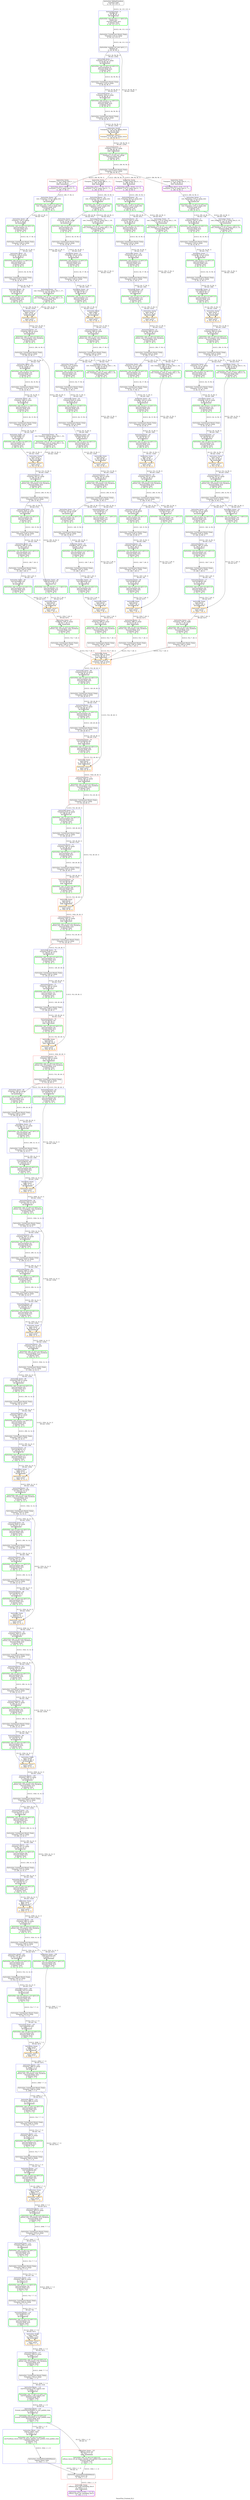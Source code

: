 strict digraph "TensorFlow_Frontend_IR_0" {
   orientation=portrait
   compound=true
   label="TensorFlow_Frontend_IR_0"
   ranksep=1
   node [style=rounded,shape=box]
   "Instruction: foldingTransform\ntransform_node\n[1, 32, 115, 115, 1] : 0"[label="Instruction: foldingTransform\ntransform_node\n[1, 32, 115, 115, 1]"]
   "Instruction: foldingTransform\ntransform_node\n[1, 32, 115, 115, 1] : 0" -> "Instruction: conv 4x4 p0,0_1,1 vp0,0_0,0\nfolded_conv\n Precision Mode: Arch\n Is identity: False\n[1, 64, 113, 113, 1] : 1" [label=" (0,0) [1, 32, 115, 115, 1]"]
   "Instruction: maxpool 3x3 s2x2 vp0,0_1,1\nMaxPool_46\n[1, 64, 56, 56, 1] : 2" -> "Instruction: concat C\nTranspose_1174_elt_conv_merge_concat\n[1, 128, 56, 56, 1] : 3" [label=" (0,1) [1, 64, 56, 56, 1]
 SB size: 12544"]
   "Instruction: maxpool 3x3 s2x2 vp0,0_1,1\nMaxPool_46\n[1, 64, 56, 56, 1] : 2" -> "Instruction: conv 1x1 p0,0_0,0 vp0,0_0,0\nconvConvolution_67\n Precision Mode: Arch\n Is identity: False\n[1, 64, 56, 56, 1] : 4" [label=" (1,0) [1, 64, 56, 56, 1]
 SB size: 12544"]
   subgraph "cluster_Instruction: fusion :: 0\nMaxPool_46\n[1, 64, 56, 56, 1] : 5" {
      orientation=portrait
      compound=true
      label="Instruction: fusion :: 0\nMaxPool_46\n[1, 64, 56, 56, 1]
SB 0x000033a9"
      ranksep=1
      node [style=rounded,shape=box]
      color=blue
      "Instruction: maxpool 3x3 s2x2 vp0,0_1,1\nMaxPool_46\n[1, 64, 56, 56, 1] : 2"[label="Instruction: maxpool 3x3 s2x2 vp0,0_1,1\nMaxPool_46\n[1, 64, 56, 56, 1]"]
      "Instruction: CustomUnary-Round_Clamp\nTranspose_1142_as_clamp\n[1, 64, 113, 113, 1] : 6"[label="Instruction: CustomUnary-Round_Clamp\nTranspose_1142_as_clamp\n[1, 64, 113, 113, 1]"]
      "Instruction: CustomUnary-Round_Clamp\nTranspose_1142_as_clamp\n[1, 64, 113, 113, 1] : 6" -> "Instruction: maxpool 3x3 s2x2 vp0,0_1,1\nMaxPool_46\n[1, 64, 56, 56, 1] : 2"[edgetooltip="Instruction: CustomUnary-Round_Clamp\nTranspose_1142_as_clamp\n[1, 64, 113, 113, 1] : 6 -> Instruction: maxpool 3x3 s2x2 vp0,0_1,1\nMaxPool_46\n[1, 64, 56, 56, 1] : 2" label=" (0,0) [1, 64, 113, 113, 1]"]
      "Instruction: conv 4x4 p0,0_1,1 vp0,0_0,0\nfolded_conv\n Precision Mode: Arch\n Is identity: False\n[1, 64, 113, 113, 1] : 1"[label="Instruction: conv 4x4 p0,0_1,1 vp0,0_0,0\nfolded_conv\n Precision Mode: Arch\n Is identity: False\n[1, 64, 113, 113, 1]",color=green,penwidth=3.0]
      "Instruction: conv 4x4 p0,0_1,1 vp0,0_0,0\nfolded_conv\n Precision Mode: Arch\n Is identity: False\n[1, 64, 113, 113, 1] : 1" -> "Instruction: CustomUnary-Round_Clamp\nTranspose_1142_as_clamp\n[1, 64, 113, 113, 1] : 6"[edgetooltip="Instruction: conv 4x4 p0,0_1,1 vp0,0_0,0\nfolded_conv\n Precision Mode: Arch\n Is identity: False\n[1, 64, 113, 113, 1] : 1 -> Instruction: CustomUnary-Round_Clamp\nTranspose_1142_as_clamp\n[1, 64, 113, 113, 1] : 6" label=" (0,0) [1, 64, 113, 113, 1]"]
}
   "Instruction: concat C\nTranspose_1174_elt_conv_merge_concat\n[1, 128, 56, 56, 1] : 3" -> "Instruction: conv 1x1 p0,0_0,0 vp0,0_0,0\nTranspose_1174_elt_conv_merge\n Precision Mode: Arch\n Is identity: False\n[1, 256, 56, 56, 1] : 7" [label=" (0,0) [1, 128, 56, 56, 1]
 SB size: 12544"]
   subgraph "cluster_Instruction: fusion\nTranspose_1174_elt_conv_merge_concat\n[1, 128, 56, 56, 1] : 8" {
      orientation=portrait
      compound=true
      label="Instruction: fusion\nTranspose_1174_elt_conv_merge_concat\n[1, 128, 56, 56, 1]
SB 0x00001b29"
      ranksep=1
      node [style=rounded,shape=box]
      color=blue
      "Instruction: concat C\nTranspose_1174_elt_conv_merge_concat\n[1, 128, 56, 56, 1] : 3"[label="Instruction: concat C\nTranspose_1174_elt_conv_merge_concat\n[1, 128, 56, 56, 1]",color=orange,penwidth=3.0]
}
   "Instruction: CustomUnary-Round_Clamp\nTranspose_1176_as_clamp\n[1, 256, 56, 56, 1] : 9" -> "Instruction: slice [:,:,39:56,:,:] l-1 s3\nTranspose_1176_as_clamp_slice_0,,,,:1,,,,\n[1, 256, 17, 56, 1] : 10" [label=" (0,0) [1, 256, 56, 56, 1]"]
   "Instruction: CustomUnary-Round_Clamp\nTranspose_1176_as_clamp\n[1, 256, 56, 56, 1] : 9" -> "Instruction: slice [:,:,11:30,:,:] l-1 s1\nTranspose_1176_as_clamp_slice_0,,,,:1,,,,\n[1, 256, 19, 56, 1] : 11" [label=" (1,0) [1, 256, 56, 56, 1]"]
   "Instruction: CustomUnary-Round_Clamp\nTranspose_1176_as_clamp\n[1, 256, 56, 56, 1] : 9" -> "Instruction: slice [:,:,25:44,:,:] l-1 s2\nTranspose_1176_as_clamp_slice_0,,,,:1,,,,\n[1, 256, 19, 56, 1] : 12" [label=" (2,0) [1, 256, 56, 56, 1]"]
   "Instruction: CustomUnary-Round_Clamp\nTranspose_1176_as_clamp\n[1, 256, 56, 56, 1] : 9" -> "Instruction: slice [:,:,0:16,:,:] l-1 s0\nTranspose_1176_as_clamp_slice_0,,,,:1,,,,\n[1, 256, 16, 56, 1] : 13" [label=" (3,0) [1, 256, 56, 56, 1]"]
   subgraph "cluster_Instruction: fusion :: 3\nTranspose_1176_as_clamp\n[1, 256, 56, 56, 1] : 14" {
      orientation=portrait
      compound=true
      label="Instruction: fusion :: 3\nTranspose_1176_as_clamp\n[1, 256, 56, 56, 1]
DDR: 0x00000000"
      ranksep=1
      node [style=rounded,shape=box]
      color=red
      "Instruction: CustomUnary-Round_Clamp\nTranspose_1176_as_clamp\n[1, 256, 56, 56, 1] : 9"[label="Instruction: CustomUnary-Round_Clamp\nTranspose_1176_as_clamp\n[1, 256, 56, 56, 1]"]
      "Instruction: conv 1x1 p0,0_0,0 vp0,0_0,0\nTranspose_1174_elt_conv_merge\n Precision Mode: Arch\n Is identity: False\n[1, 256, 56, 56, 1] : 7"[label="Instruction: conv 1x1 p0,0_0,0 vp0,0_0,0\nTranspose_1174_elt_conv_merge\n Precision Mode: Arch\n Is identity: False\n[1, 256, 56, 56, 1]",color=green,penwidth=3.0]
      "Instruction: conv 1x1 p0,0_0,0 vp0,0_0,0\nTranspose_1174_elt_conv_merge\n Precision Mode: Arch\n Is identity: False\n[1, 256, 56, 56, 1] : 7" -> "Instruction: CustomUnary-Round_Clamp\nTranspose_1176_as_clamp\n[1, 256, 56, 56, 1] : 9"[edgetooltip="Instruction: conv 1x1 p0,0_0,0 vp0,0_0,0\nTranspose_1174_elt_conv_merge\n Precision Mode: Arch\n Is identity: False\n[1, 256, 56, 56, 1] : 7 -> Instruction: CustomUnary-Round_Clamp\nTranspose_1176_as_clamp\n[1, 256, 56, 56, 1] : 9" label=" (0,0) [1, 256, 56, 56, 1]"]
}
   "Instruction: slice [:,:,0:16,:,:] l-1 s0\nTranspose_1176_as_clamp_slice_0,,,,:1,,,,\n[1, 256, 16, 56, 1] : 13" -> "Instruction: conv 1x1 p0,0_0,0 vp0,0_0,0\nconv_Transpose_1176_as_clamp_slice\n Precision Mode: Arch\n Is identity: True\n[1, 256, 16, 56, 1] : 15" [label=" (0,0) [1, 256, 16, 56, 1]"]
   subgraph "cluster_Instruction: fusion\nTranspose_1176_as_clamp_slice_0,,,,:1,,,,\n[1, 256, 16, 56, 1] : 16" {
      orientation=portrait
      compound=true
      label="Instruction: fusion\nTranspose_1176_as_clamp_slice_0,,,,:1,,,,\n[1, 256, 16, 56, 1]
DDR: 0x00000000"
      ranksep=1
      node [style=rounded,shape=box]
      color=red
      "Instruction: slice [:,:,0:16,:,:] l-1 s0\nTranspose_1176_as_clamp_slice_0,,,,:1,,,,\n[1, 256, 16, 56, 1] : 13"[label="Instruction: slice [:,:,0:16,:,:] l-1 s0\nTranspose_1176_as_clamp_slice_0,,,,:1,,,,\n[1, 256, 16, 56, 1]",color=purple,penwidth=3.0]
}
   "Instruction: conv 1x1 p0,0_0,0 vp0,0_0,0\nconv_Transpose_1176_as_clamp_slice\n Precision Mode: Arch\n Is identity: True\n[1, 256, 16, 56, 1] : 15" -> "Instruction: conv 1x1 p0,0_0,-1 vp0,0_0,0\nconv_Transpose_1176_as_clamp_slice_0,,:15,,\n Precision Mode: Arch\n Is identity: True\n[1, 256, 15, 56, 1] : 17" [label=" (0,0) [1, 256, 16, 56, 1]
 SB size: 7168"]
   "Instruction: conv 1x1 p0,0_0,0 vp0,0_0,0\nconv_Transpose_1176_as_clamp_slice\n Precision Mode: Arch\n Is identity: True\n[1, 256, 16, 56, 1] : 15" -> "Instruction: conv 1x1 p0,0_0,0 vp0,0_0,0\nconvConvolution_101\n Precision Mode: Arch\n Is identity: False\n[1, 64, 16, 56, 1] : 18" [label=" (1,0) [1, 256, 16, 56, 1]
 SB size: 7168"]
   subgraph "cluster_Instruction: fusion :: 4\nconv_Transpose_1176_as_clamp_slice\n[1, 256, 16, 56, 1] : 19" {
      orientation=portrait
      compound=true
      label="Instruction: fusion :: 4\nconv_Transpose_1176_as_clamp_slice\n[1, 256, 16, 56, 1]
SB 0x00001c00"
      ranksep=1
      node [style=rounded,shape=box]
      color=blue
      "Instruction: conv 1x1 p0,0_0,0 vp0,0_0,0\nconv_Transpose_1176_as_clamp_slice\n Precision Mode: Arch\n Is identity: True\n[1, 256, 16, 56, 1] : 15"[label="Instruction: conv 1x1 p0,0_0,0 vp0,0_0,0\nconv_Transpose_1176_as_clamp_slice\n Precision Mode: Arch\n Is identity: True\n[1, 256, 16, 56, 1]",color=green,penwidth=3.0]
}
   "Instruction: CustomUnary-Round_Clamp\nTranspose_1184_as_clamp\n[1, 64, 16, 56, 1] : 20" -> "Instruction: conv 3x3 p1,1_1,0 vp0,0_0,0\nconvConvolution_110\n Precision Mode: Arch\n Is identity: False\n[1, 64, 15, 56, 1] : 21" [label=" (0,0) [1, 64, 16, 56, 1]
 SB size: 1792"]
   subgraph "cluster_Instruction: fusion :: 6\nTranspose_1184_as_clamp\n[1, 64, 16, 56, 1] : 22" {
      orientation=portrait
      compound=true
      label="Instruction: fusion :: 6\nTranspose_1184_as_clamp\n[1, 64, 16, 56, 1]
SB 0x00003800"
      ranksep=1
      node [style=rounded,shape=box]
      color=blue
      "Instruction: CustomUnary-Round_Clamp\nTranspose_1184_as_clamp\n[1, 64, 16, 56, 1] : 20"[label="Instruction: CustomUnary-Round_Clamp\nTranspose_1184_as_clamp\n[1, 64, 16, 56, 1]"]
      "Instruction: conv 1x1 p0,0_0,0 vp0,0_0,0\nconvConvolution_101\n Precision Mode: Arch\n Is identity: False\n[1, 64, 16, 56, 1] : 18"[label="Instruction: conv 1x1 p0,0_0,0 vp0,0_0,0\nconvConvolution_101\n Precision Mode: Arch\n Is identity: False\n[1, 64, 16, 56, 1]",color=green,penwidth=3.0]
      "Instruction: conv 1x1 p0,0_0,0 vp0,0_0,0\nconvConvolution_101\n Precision Mode: Arch\n Is identity: False\n[1, 64, 16, 56, 1] : 18" -> "Instruction: CustomUnary-Round_Clamp\nTranspose_1184_as_clamp\n[1, 64, 16, 56, 1] : 20"[edgetooltip="Instruction: conv 1x1 p0,0_0,0 vp0,0_0,0\nconvConvolution_101\n Precision Mode: Arch\n Is identity: False\n[1, 64, 16, 56, 1] : 18 -> Instruction: CustomUnary-Round_Clamp\nTranspose_1184_as_clamp\n[1, 64, 16, 56, 1] : 20" label=" (0,0) [1, 64, 16, 56, 1]"]
}
   "Instruction: CustomUnary-Round_Clamp\nTranspose_1192_as_clamp\n[1, 64, 15, 56, 1] : 23" -> "Instruction: conv 1x1 p0,0_0,0 vp0,0_0,0\nconvConvolution_119\n Precision Mode: Arch\n Is identity: False\n[1, 256, 15, 56, 1] : 24" [label=" (0,0) [1, 64, 15, 56, 1]
 SB size: 1680"]
   subgraph "cluster_Instruction: fusion :: 7\nTranspose_1192_as_clamp\n[1, 64, 15, 56, 1] : 25" {
      orientation=portrait
      compound=true
      label="Instruction: fusion :: 7\nTranspose_1192_as_clamp\n[1, 64, 15, 56, 1]
SB 0x00003f00"
      ranksep=1
      node [style=rounded,shape=box]
      color=blue
      "Instruction: CustomUnary-Round_Clamp\nTranspose_1192_as_clamp\n[1, 64, 15, 56, 1] : 23"[label="Instruction: CustomUnary-Round_Clamp\nTranspose_1192_as_clamp\n[1, 64, 15, 56, 1]"]
      "Instruction: conv 3x3 p1,1_1,0 vp0,0_0,0\nconvConvolution_110\n Precision Mode: Arch\n Is identity: False\n[1, 64, 15, 56, 1] : 21"[label="Instruction: conv 3x3 p1,1_1,0 vp0,0_0,0\nconvConvolution_110\n Precision Mode: Arch\n Is identity: False\n[1, 64, 15, 56, 1]",color=green,penwidth=3.0]
      "Instruction: conv 3x3 p1,1_1,0 vp0,0_0,0\nconvConvolution_110\n Precision Mode: Arch\n Is identity: False\n[1, 64, 15, 56, 1] : 21" -> "Instruction: CustomUnary-Round_Clamp\nTranspose_1192_as_clamp\n[1, 64, 15, 56, 1] : 23"[edgetooltip="Instruction: conv 3x3 p1,1_1,0 vp0,0_0,0\nconvConvolution_110\n Precision Mode: Arch\n Is identity: False\n[1, 64, 15, 56, 1] : 21 -> Instruction: CustomUnary-Round_Clamp\nTranspose_1192_as_clamp\n[1, 64, 15, 56, 1] : 23" label=" (0,0) [1, 64, 15, 56, 1]"]
}
   "Instruction: conv 1x1 p0,0_0,0 vp0,0_0,0\nconvConvolution_119\n Precision Mode: Arch\n Is identity: False\n[1, 256, 15, 56, 1] : 24" -> "Instruction: concat C\ninput_concat\n[1, 512, 15, 56, 1] : 26" [label=" (0,1) [1, 256, 15, 56, 1]
 SB size: 13440"]
   subgraph "cluster_Instruction: fusion :: 8\nconvConvolution_119\n[1, 256, 15, 56, 1] : 27" {
      orientation=portrait
      compound=true
      label="Instruction: fusion :: 8\nconvConvolution_119\n[1, 256, 15, 56, 1]
SB 0x00005fd0"
      ranksep=1
      node [style=rounded,shape=box]
      color=blue
      "Instruction: conv 1x1 p0,0_0,0 vp0,0_0,0\nconvConvolution_119\n Precision Mode: Arch\n Is identity: False\n[1, 256, 15, 56, 1] : 24"[label="Instruction: conv 1x1 p0,0_0,0 vp0,0_0,0\nconvConvolution_119\n Precision Mode: Arch\n Is identity: False\n[1, 256, 15, 56, 1]",color=green,penwidth=3.0]
}
   "Instruction: concat C\ninput_concat\n[1, 512, 15, 56, 1] : 26" -> "Instruction: conv 1x1 p0,0_0,0 vp0,0_0,0\neltwise_conv_%Transpose_1202_reordered\n Precision Mode: Arch\n Is identity: False\n[1, 256, 15, 56, 1] : 28" [label=" (0,0) [1, 512, 15, 56, 1]
 SB size: 13440"]
   subgraph "cluster_Instruction: fusion\ninput_concat\n[1, 512, 15, 56, 1] : 29" {
      orientation=portrait
      compound=true
      label="Instruction: fusion\ninput_concat\n[1, 512, 15, 56, 1]
SB 0x00004590"
      ranksep=1
      node [style=rounded,shape=box]
      color=blue
      "Instruction: concat C\ninput_concat\n[1, 512, 15, 56, 1] : 26"[label="Instruction: concat C\ninput_concat\n[1, 512, 15, 56, 1]",color=orange,penwidth=3.0]
}
   "Instruction: CustomUnary-Round_Clamp\nTranspose_1204_as_clamp\n[1, 256, 15, 56, 1] : 30" -> "Instruction: conv 1x1 p0,0_0,-1 vp0,0_0,0\nconv_Transpose_1204_as_clamp_slice_0,,:14,,\n Precision Mode: Arch\n Is identity: True\n[1, 256, 14, 56, 1] : 31" [label=" (0,0) [1, 256, 15, 56, 1]
 SB size: 6720"]
   "Instruction: CustomUnary-Round_Clamp\nTranspose_1204_as_clamp\n[1, 256, 15, 56, 1] : 30" -> "Instruction: conv 1x1 p0,0_0,0 vp0,0_0,0\nconvConvolution_135\n Precision Mode: Arch\n Is identity: False\n[1, 64, 15, 56, 1] : 32" [label=" (1,0) [1, 256, 15, 56, 1]
 SB size: 6720"]
   subgraph "cluster_Instruction: fusion :: 9\nTranspose_1204_as_clamp\n[1, 256, 15, 56, 1] : 33" {
      orientation=portrait
      compound=true
      label="Instruction: fusion :: 9\nTranspose_1204_as_clamp\n[1, 256, 15, 56, 1]
SB 0x00000000"
      ranksep=1
      node [style=rounded,shape=box]
      color=blue
      "Instruction: CustomUnary-Round_Clamp\nTranspose_1204_as_clamp\n[1, 256, 15, 56, 1] : 30"[label="Instruction: CustomUnary-Round_Clamp\nTranspose_1204_as_clamp\n[1, 256, 15, 56, 1]"]
      "Instruction: conv 1x1 p0,0_0,0 vp0,0_0,0\neltwise_conv_%Transpose_1202_reordered\n Precision Mode: Arch\n Is identity: False\n[1, 256, 15, 56, 1] : 28"[label="Instruction: conv 1x1 p0,0_0,0 vp0,0_0,0\neltwise_conv_%Transpose_1202_reordered\n Precision Mode: Arch\n Is identity: False\n[1, 256, 15, 56, 1]",color=green,penwidth=3.0]
      "Instruction: conv 1x1 p0,0_0,0 vp0,0_0,0\neltwise_conv_%Transpose_1202_reordered\n Precision Mode: Arch\n Is identity: False\n[1, 256, 15, 56, 1] : 28" -> "Instruction: CustomUnary-Round_Clamp\nTranspose_1204_as_clamp\n[1, 256, 15, 56, 1] : 30"[edgetooltip="Instruction: conv 1x1 p0,0_0,0 vp0,0_0,0\neltwise_conv_%Transpose_1202_reordered\n Precision Mode: Arch\n Is identity: False\n[1, 256, 15, 56, 1] : 28 -> Instruction: CustomUnary-Round_Clamp\nTranspose_1204_as_clamp\n[1, 256, 15, 56, 1] : 30" label=" (0,0) [1, 256, 15, 56, 1]"]
}
   "Instruction: conv 1x1 p0,0_0,-1 vp0,0_0,0\nconv_Transpose_1204_as_clamp_slice_0,,:14,,\n Precision Mode: Arch\n Is identity: True\n[1, 256, 14, 56, 1] : 31" -> "Instruction: concat C\ninput_concat\n[1, 512, 14, 56, 1] : 34" [label=" (0,0) [1, 256, 14, 56, 1]
 SB size: 12544"]
   subgraph "cluster_Instruction: fusion :: 10\nconv_Transpose_1204_as_clamp_slice_0,,:14,,\n[1, 256, 14, 56, 1] : 35" {
      orientation=portrait
      compound=true
      label="Instruction: fusion :: 10\nconv_Transpose_1204_as_clamp_slice_0,,:14,,\n[1, 256, 14, 56, 1]
SB 0x00004f00"
      ranksep=1
      node [style=rounded,shape=box]
      color=blue
      "Instruction: conv 1x1 p0,0_0,-1 vp0,0_0,0\nconv_Transpose_1204_as_clamp_slice_0,,:14,,\n Precision Mode: Arch\n Is identity: True\n[1, 256, 14, 56, 1] : 31"[label="Instruction: conv 1x1 p0,0_0,-1 vp0,0_0,0\nconv_Transpose_1204_as_clamp_slice_0,,:14,,\n Precision Mode: Arch\n Is identity: True\n[1, 256, 14, 56, 1]",color=green,penwidth=3.0]
}
   "Instruction: concat C\ninput_concat\n[1, 512, 14, 56, 1] : 34" -> "Instruction: conv 1x1 p0,0_0,0 vp0,0_0,0\neltwise_conv_%Transpose_1230_reordered\n Precision Mode: Arch\n Is identity: False\n[1, 256, 14, 56, 1] : 36" [label=" (0,0) [1, 512, 14, 56, 1]
 SB size: 12544"]
   subgraph "cluster_Instruction: fusion\ninput_concat\n[1, 512, 14, 56, 1] : 37" {
      orientation=portrait
      compound=true
      label="Instruction: fusion\ninput_concat\n[1, 512, 14, 56, 1]
SB 0x00004f00"
      ranksep=1
      node [style=rounded,shape=box]
      color=blue
      "Instruction: concat C\ninput_concat\n[1, 512, 14, 56, 1] : 34"[label="Instruction: concat C\ninput_concat\n[1, 512, 14, 56, 1]",color=orange,penwidth=3.0]
}
   "Instruction: CustomUnary-Round_Clamp\nTranspose_1232_as_clamp\n[1, 256, 14, 56, 1] : 38" -> "Instruction: conv 1x1 s2x2 p0,0_-1,-1 vp0,0_0,0\nconvConvolution_179\n Precision Mode: Arch\n Is identity: False\n[1, 512, 7, 28, 1] : 39" [label=" (0,0) [1, 256, 14, 56, 1]
 SB size: 6272"]
   "Instruction: CustomUnary-Round_Clamp\nTranspose_1232_as_clamp\n[1, 256, 14, 56, 1] : 38" -> "Instruction: conv 1x1 p0,0_0,0 vp0,0_0,0\nconvConvolution_194\n Precision Mode: Arch\n Is identity: False\n[1, 128, 14, 56, 1] : 40" [label=" (1,0) [1, 256, 14, 56, 1]
 SB size: 6272"]
   subgraph "cluster_Instruction: fusion :: 14\nTranspose_1232_as_clamp\n[1, 256, 14, 56, 1] : 41" {
      orientation=portrait
      compound=true
      label="Instruction: fusion :: 14\nTranspose_1232_as_clamp\n[1, 256, 14, 56, 1]
SB 0x00000000"
      ranksep=1
      node [style=rounded,shape=box]
      color=blue
      "Instruction: CustomUnary-Round_Clamp\nTranspose_1232_as_clamp\n[1, 256, 14, 56, 1] : 38"[label="Instruction: CustomUnary-Round_Clamp\nTranspose_1232_as_clamp\n[1, 256, 14, 56, 1]"]
      "Instruction: conv 1x1 p0,0_0,0 vp0,0_0,0\neltwise_conv_%Transpose_1230_reordered\n Precision Mode: Arch\n Is identity: False\n[1, 256, 14, 56, 1] : 36"[label="Instruction: conv 1x1 p0,0_0,0 vp0,0_0,0\neltwise_conv_%Transpose_1230_reordered\n Precision Mode: Arch\n Is identity: False\n[1, 256, 14, 56, 1]",color=green,penwidth=3.0]
      "Instruction: conv 1x1 p0,0_0,0 vp0,0_0,0\neltwise_conv_%Transpose_1230_reordered\n Precision Mode: Arch\n Is identity: False\n[1, 256, 14, 56, 1] : 36" -> "Instruction: CustomUnary-Round_Clamp\nTranspose_1232_as_clamp\n[1, 256, 14, 56, 1] : 38"[edgetooltip="Instruction: conv 1x1 p0,0_0,0 vp0,0_0,0\neltwise_conv_%Transpose_1230_reordered\n Precision Mode: Arch\n Is identity: False\n[1, 256, 14, 56, 1] : 36 -> Instruction: CustomUnary-Round_Clamp\nTranspose_1232_as_clamp\n[1, 256, 14, 56, 1] : 38" label=" (0,0) [1, 256, 14, 56, 1]"]
}
   "Instruction: CustomUnary-Round_Clamp\nTranspose_1240_as_clamp\n[1, 128, 14, 56, 1] : 42" -> "Instruction: conv 3x3 s2x2 p1,1_0,0 vp0,0_0,0\nconvConvolution_219\n Precision Mode: Arch\n Is identity: False\n[1, 128, 7, 28, 1] : 43" [label=" (0,0) [1, 128, 14, 56, 1]
 SB size: 3136"]
   subgraph "cluster_Instruction: fusion :: 15\nTranspose_1240_as_clamp\n[1, 128, 14, 56, 1] : 44" {
      orientation=portrait
      compound=true
      label="Instruction: fusion :: 15\nTranspose_1240_as_clamp\n[1, 128, 14, 56, 1]
SB 0x00001880"
      ranksep=1
      node [style=rounded,shape=box]
      color=blue
      "Instruction: CustomUnary-Round_Clamp\nTranspose_1240_as_clamp\n[1, 128, 14, 56, 1] : 42"[label="Instruction: CustomUnary-Round_Clamp\nTranspose_1240_as_clamp\n[1, 128, 14, 56, 1]"]
      "Instruction: conv 1x1 p0,0_0,0 vp0,0_0,0\nconvConvolution_194\n Precision Mode: Arch\n Is identity: False\n[1, 128, 14, 56, 1] : 40"[label="Instruction: conv 1x1 p0,0_0,0 vp0,0_0,0\nconvConvolution_194\n Precision Mode: Arch\n Is identity: False\n[1, 128, 14, 56, 1]",color=green,penwidth=3.0]
      "Instruction: conv 1x1 p0,0_0,0 vp0,0_0,0\nconvConvolution_194\n Precision Mode: Arch\n Is identity: False\n[1, 128, 14, 56, 1] : 40" -> "Instruction: CustomUnary-Round_Clamp\nTranspose_1240_as_clamp\n[1, 128, 14, 56, 1] : 42"[edgetooltip="Instruction: conv 1x1 p0,0_0,0 vp0,0_0,0\nconvConvolution_194\n Precision Mode: Arch\n Is identity: False\n[1, 128, 14, 56, 1] : 40 -> Instruction: CustomUnary-Round_Clamp\nTranspose_1240_as_clamp\n[1, 128, 14, 56, 1] : 42" label=" (0,0) [1, 128, 14, 56, 1]"]
}
   "Instruction: CustomUnary-Round_Clamp\nTranspose_1263_as_clamp\n[1, 128, 7, 28, 1] : 45" -> "Instruction: conv 1x1 p0,0_0,0 vp0,0_0,0\nconvConvolution_228\n Precision Mode: Arch\n Is identity: False\n[1, 512, 7, 28, 1] : 46" [label=" (0,0) [1, 128, 7, 28, 1]
 SB size: 784"]
   subgraph "cluster_Instruction: fusion :: 16\nTranspose_1263_as_clamp\n[1, 128, 7, 28, 1] : 47" {
      orientation=portrait
      compound=true
      label="Instruction: fusion :: 16\nTranspose_1263_as_clamp\n[1, 128, 7, 28, 1]
SB 0x00006470"
      ranksep=1
      node [style=rounded,shape=box]
      color=blue
      "Instruction: CustomUnary-Round_Clamp\nTranspose_1263_as_clamp\n[1, 128, 7, 28, 1] : 45"[label="Instruction: CustomUnary-Round_Clamp\nTranspose_1263_as_clamp\n[1, 128, 7, 28, 1]"]
      "Instruction: conv 3x3 s2x2 p1,1_0,0 vp0,0_0,0\nconvConvolution_219\n Precision Mode: Arch\n Is identity: False\n[1, 128, 7, 28, 1] : 43"[label="Instruction: conv 3x3 s2x2 p1,1_0,0 vp0,0_0,0\nconvConvolution_219\n Precision Mode: Arch\n Is identity: False\n[1, 128, 7, 28, 1]",color=green,penwidth=3.0]
      "Instruction: conv 3x3 s2x2 p1,1_0,0 vp0,0_0,0\nconvConvolution_219\n Precision Mode: Arch\n Is identity: False\n[1, 128, 7, 28, 1] : 43" -> "Instruction: CustomUnary-Round_Clamp\nTranspose_1263_as_clamp\n[1, 128, 7, 28, 1] : 45"[edgetooltip="Instruction: conv 3x3 s2x2 p1,1_0,0 vp0,0_0,0\nconvConvolution_219\n Precision Mode: Arch\n Is identity: False\n[1, 128, 7, 28, 1] : 43 -> Instruction: CustomUnary-Round_Clamp\nTranspose_1263_as_clamp\n[1, 128, 7, 28, 1] : 45" label=" (0,0) [1, 128, 7, 28, 1]"]
}
   "Instruction: conv 1x1 p0,0_0,0 vp0,0_0,0\nconvConvolution_228\n Precision Mode: Arch\n Is identity: False\n[1, 512, 7, 28, 1] : 46" -> "Instruction: concat C\ninput_concat\n[1, 1024, 7, 28, 1] : 48" [label=" (0,0) [1, 512, 7, 28, 1]
 SB size: 6272"]
   subgraph "cluster_Instruction: fusion :: 17\nconvConvolution_228\n[1, 512, 7, 28, 1] : 49" {
      orientation=portrait
      compound=true
      label="Instruction: fusion :: 17\nconvConvolution_228\n[1, 512, 7, 28, 1]
SB 0x00006780"
      ranksep=1
      node [style=rounded,shape=box]
      color=blue
      "Instruction: conv 1x1 p0,0_0,0 vp0,0_0,0\nconvConvolution_228\n Precision Mode: Arch\n Is identity: False\n[1, 512, 7, 28, 1] : 46"[label="Instruction: conv 1x1 p0,0_0,0 vp0,0_0,0\nconvConvolution_228\n Precision Mode: Arch\n Is identity: False\n[1, 512, 7, 28, 1]",color=green,penwidth=3.0]
}
   "Instruction: concat C\ninput_concat\n[1, 1024, 7, 28, 1] : 48" -> "Instruction: conv 1x1 p0,0_0,0 vp0,0_0,0\neltwise_conv_%Transpose_1294_reordered\n Precision Mode: Arch\n Is identity: False\n[1, 512, 7, 28, 1] : 50" [label=" (0,0) [1, 1024, 7, 28, 1]
 SB size: 6272"]
   subgraph "cluster_Instruction: fusion\ninput_concat\n[1, 1024, 7, 28, 1] : 51" {
      orientation=portrait
      compound=true
      label="Instruction: fusion\ninput_concat\n[1, 1024, 7, 28, 1]
SB 0x00006780"
      ranksep=1
      node [style=rounded,shape=box]
      color=blue
      "Instruction: concat C\ninput_concat\n[1, 1024, 7, 28, 1] : 48"[label="Instruction: concat C\ninput_concat\n[1, 1024, 7, 28, 1]",color=orange,penwidth=3.0]
}
   "Instruction: CustomUnary-Round_Clamp\nTranspose_1296_as_clamp\n[1, 512, 7, 28, 1] : 52" -> "Instruction: concat H\nTranspose_1296_as_clamp\n[1, 512, 28, 28, 1] : 53" [label=" (0,0) [1, 512, 7, 28, 1]"]
   subgraph "cluster_Instruction: fusion :: 19\nTranspose_1296_as_clamp\n[1, 512, 7, 28, 1] : 54" {
      orientation=portrait
      compound=true
      label="Instruction: fusion :: 19\nTranspose_1296_as_clamp\n[1, 512, 7, 28, 1]
DDR: 0x000c4000"
      ranksep=1
      node [style=rounded,shape=box]
      color=red
      "Instruction: CustomUnary-Round_Clamp\nTranspose_1296_as_clamp\n[1, 512, 7, 28, 1] : 52"[label="Instruction: CustomUnary-Round_Clamp\nTranspose_1296_as_clamp\n[1, 512, 7, 28, 1]"]
      "Instruction: conv 1x1 p0,0_0,0 vp0,0_0,0\neltwise_conv_%Transpose_1294_reordered\n Precision Mode: Arch\n Is identity: False\n[1, 512, 7, 28, 1] : 50"[label="Instruction: conv 1x1 p0,0_0,0 vp0,0_0,0\neltwise_conv_%Transpose_1294_reordered\n Precision Mode: Arch\n Is identity: False\n[1, 512, 7, 28, 1]",color=green,penwidth=3.0]
      "Instruction: conv 1x1 p0,0_0,0 vp0,0_0,0\neltwise_conv_%Transpose_1294_reordered\n Precision Mode: Arch\n Is identity: False\n[1, 512, 7, 28, 1] : 50" -> "Instruction: CustomUnary-Round_Clamp\nTranspose_1296_as_clamp\n[1, 512, 7, 28, 1] : 52"[edgetooltip="Instruction: conv 1x1 p0,0_0,0 vp0,0_0,0\neltwise_conv_%Transpose_1294_reordered\n Precision Mode: Arch\n Is identity: False\n[1, 512, 7, 28, 1] : 50 -> Instruction: CustomUnary-Round_Clamp\nTranspose_1296_as_clamp\n[1, 512, 7, 28, 1] : 52" label=" (0,0) [1, 512, 7, 28, 1]"]
}
   "Instruction: concat H\nTranspose_1296_as_clamp\n[1, 512, 28, 28, 1] : 53" -> "Instruction: conv 1x1 p0,0_0,0 vp0,0_0,0\nconvConvolution_244\n Precision Mode: Arch\n Is identity: False\n[1, 128, 28, 28, 1] : 55" [label=" (0,0) [1, 512, 28, 28, 1]"]
   "Instruction: concat H\nTranspose_1296_as_clamp\n[1, 512, 28, 28, 1] : 53" -> "Instruction: concat C\ninput_concat\n[1, 1024, 28, 28, 1] : 56" [label=" (1,0) [1, 512, 28, 28, 1]"]
   subgraph "cluster_Instruction: fusion\nTranspose_1296_as_clamp\n[1, 512, 28, 28, 1] : 57" {
      orientation=portrait
      compound=true
      label="Instruction: fusion\nTranspose_1296_as_clamp\n[1, 512, 28, 28, 1]
DDR: 0x000c4000"
      ranksep=1
      node [style=rounded,shape=box]
      color=red
      "Instruction: concat H\nTranspose_1296_as_clamp\n[1, 512, 28, 28, 1] : 53"[label="Instruction: concat H\nTranspose_1296_as_clamp\n[1, 512, 28, 28, 1]",color=orange,penwidth=3.0]
}
   "Instruction: concat C\ninput_concat\n[1, 1024, 28, 28, 1] : 56" -> "Instruction: conv 1x1 p0,0_0,0 vp0,0_0,0\neltwise_conv_%Transpose_1322_reordered\n Precision Mode: Arch\n Is identity: False\n[1, 512, 28, 28, 1] : 58" [label=" (0,0) [1, 1024, 28, 28, 1]"]
   subgraph "cluster_Instruction: fusion\ninput_concat\n[1, 1024, 28, 28, 1] : 59" {
      orientation=portrait
      compound=true
      label="Instruction: fusion\ninput_concat\n[1, 1024, 28, 28, 1]
DDR: 0x000c4000"
      ranksep=1
      node [style=rounded,shape=box]
      color=red
      "Instruction: concat C\ninput_concat\n[1, 1024, 28, 28, 1] : 56"[label="Instruction: concat C\ninput_concat\n[1, 1024, 28, 28, 1]",color=orange,penwidth=3.0]
}
   "Instruction: CustomUnary-Round_Clamp\nTranspose_1324_as_clamp\n[1, 512, 28, 28, 1] : 60" -> "Instruction: concat C\ninput_concat\n[1, 1024, 28, 28, 1] : 61" [label=" (0,0) [1, 512, 28, 28, 1]"]
   "Instruction: CustomUnary-Round_Clamp\nTranspose_1324_as_clamp\n[1, 512, 28, 28, 1] : 60" -> "Instruction: conv 1x1 p0,0_0,0 vp0,0_0,0\nconvConvolution_278\n Precision Mode: Arch\n Is identity: False\n[1, 128, 28, 28, 1] : 62" [label=" (1,0) [1, 512, 28, 28, 1]"]
   subgraph "cluster_Instruction: fusion :: 71\nTranspose_1324_as_clamp\n[1, 512, 28, 28, 1] : 63" {
      orientation=portrait
      compound=true
      label="Instruction: fusion :: 71\nTranspose_1324_as_clamp\n[1, 512, 28, 28, 1]
DDR: 0x00000000"
      ranksep=1
      node [style=rounded,shape=box]
      color=red
      "Instruction: CustomUnary-Round_Clamp\nTranspose_1324_as_clamp\n[1, 512, 28, 28, 1] : 60"[label="Instruction: CustomUnary-Round_Clamp\nTranspose_1324_as_clamp\n[1, 512, 28, 28, 1]"]
      "Instruction: conv 1x1 p0,0_0,0 vp0,0_0,0\neltwise_conv_%Transpose_1322_reordered\n Precision Mode: Arch\n Is identity: False\n[1, 512, 28, 28, 1] : 58"[label="Instruction: conv 1x1 p0,0_0,0 vp0,0_0,0\neltwise_conv_%Transpose_1322_reordered\n Precision Mode: Arch\n Is identity: False\n[1, 512, 28, 28, 1]",color=green,penwidth=3.0]
      "Instruction: conv 1x1 p0,0_0,0 vp0,0_0,0\neltwise_conv_%Transpose_1322_reordered\n Precision Mode: Arch\n Is identity: False\n[1, 512, 28, 28, 1] : 58" -> "Instruction: CustomUnary-Round_Clamp\nTranspose_1324_as_clamp\n[1, 512, 28, 28, 1] : 60"[edgetooltip="Instruction: conv 1x1 p0,0_0,0 vp0,0_0,0\neltwise_conv_%Transpose_1322_reordered\n Precision Mode: Arch\n Is identity: False\n[1, 512, 28, 28, 1] : 58 -> Instruction: CustomUnary-Round_Clamp\nTranspose_1324_as_clamp\n[1, 512, 28, 28, 1] : 60" label=" (0,0) [1, 512, 28, 28, 1]"]
}
   "Instruction: CustomUnary-Round_Clamp\nTranspose_1332_as_clamp\n[1, 128, 28, 28, 1] : 64" -> "Instruction: conv 3x3 p1,1_1,1 vp0,0_0,0\nconvConvolution_287\n Precision Mode: Arch\n Is identity: False\n[1, 128, 28, 28, 1] : 65" [label=" (0,0) [1, 128, 28, 28, 1]
 SB size: 3136"]
   subgraph "cluster_Instruction: fusion :: 72\nTranspose_1332_as_clamp\n[1, 128, 28, 28, 1] : 66" {
      orientation=portrait
      compound=true
      label="Instruction: fusion :: 72\nTranspose_1332_as_clamp\n[1, 128, 28, 28, 1]
SB 0x00003100"
      ranksep=1
      node [style=rounded,shape=box]
      color=blue
      "Instruction: CustomUnary-Round_Clamp\nTranspose_1332_as_clamp\n[1, 128, 28, 28, 1] : 64"[label="Instruction: CustomUnary-Round_Clamp\nTranspose_1332_as_clamp\n[1, 128, 28, 28, 1]"]
      "Instruction: conv 1x1 p0,0_0,0 vp0,0_0,0\nconvConvolution_278\n Precision Mode: Arch\n Is identity: False\n[1, 128, 28, 28, 1] : 62"[label="Instruction: conv 1x1 p0,0_0,0 vp0,0_0,0\nconvConvolution_278\n Precision Mode: Arch\n Is identity: False\n[1, 128, 28, 28, 1]",color=green,penwidth=3.0]
      "Instruction: conv 1x1 p0,0_0,0 vp0,0_0,0\nconvConvolution_278\n Precision Mode: Arch\n Is identity: False\n[1, 128, 28, 28, 1] : 62" -> "Instruction: CustomUnary-Round_Clamp\nTranspose_1332_as_clamp\n[1, 128, 28, 28, 1] : 64"[edgetooltip="Instruction: conv 1x1 p0,0_0,0 vp0,0_0,0\nconvConvolution_278\n Precision Mode: Arch\n Is identity: False\n[1, 128, 28, 28, 1] : 62 -> Instruction: CustomUnary-Round_Clamp\nTranspose_1332_as_clamp\n[1, 128, 28, 28, 1] : 64" label=" (0,0) [1, 128, 28, 28, 1]"]
}
   "Instruction: CustomUnary-Round_Clamp\nTranspose_1340_as_clamp\n[1, 128, 28, 28, 1] : 67" -> "Instruction: conv 1x1 p0,0_0,0 vp0,0_0,0\nconvConvolution_296\n Precision Mode: Arch\n Is identity: False\n[1, 512, 28, 28, 1] : 68" [label=" (0,0) [1, 128, 28, 28, 1]
 SB size: 3136"]
   subgraph "cluster_Instruction: fusion :: 73\nTranspose_1340_as_clamp\n[1, 128, 28, 28, 1] : 69" {
      orientation=portrait
      compound=true
      label="Instruction: fusion :: 73\nTranspose_1340_as_clamp\n[1, 128, 28, 28, 1]
SB 0x00003d40"
      ranksep=1
      node [style=rounded,shape=box]
      color=blue
      "Instruction: CustomUnary-Round_Clamp\nTranspose_1340_as_clamp\n[1, 128, 28, 28, 1] : 67"[label="Instruction: CustomUnary-Round_Clamp\nTranspose_1340_as_clamp\n[1, 128, 28, 28, 1]"]
      "Instruction: conv 3x3 p1,1_1,1 vp0,0_0,0\nconvConvolution_287\n Precision Mode: Arch\n Is identity: False\n[1, 128, 28, 28, 1] : 65"[label="Instruction: conv 3x3 p1,1_1,1 vp0,0_0,0\nconvConvolution_287\n Precision Mode: Arch\n Is identity: False\n[1, 128, 28, 28, 1]",color=green,penwidth=3.0]
      "Instruction: conv 3x3 p1,1_1,1 vp0,0_0,0\nconvConvolution_287\n Precision Mode: Arch\n Is identity: False\n[1, 128, 28, 28, 1] : 65" -> "Instruction: CustomUnary-Round_Clamp\nTranspose_1340_as_clamp\n[1, 128, 28, 28, 1] : 67"[edgetooltip="Instruction: conv 3x3 p1,1_1,1 vp0,0_0,0\nconvConvolution_287\n Precision Mode: Arch\n Is identity: False\n[1, 128, 28, 28, 1] : 65 -> Instruction: CustomUnary-Round_Clamp\nTranspose_1340_as_clamp\n[1, 128, 28, 28, 1] : 67" label=" (0,0) [1, 128, 28, 28, 1]"]
}
   "Instruction: conv 1x1 p0,0_0,0 vp0,0_0,0\nconvConvolution_296\n Precision Mode: Arch\n Is identity: False\n[1, 512, 28, 28, 1] : 68" -> "Instruction: concat C\ninput_concat\n[1, 1024, 28, 28, 1] : 61" [label=" (0,1) [1, 512, 28, 28, 1]"]
   subgraph "cluster_Instruction: fusion :: 74\nconvConvolution_296\n[1, 512, 28, 28, 1] : 70" {
      orientation=portrait
      compound=true
      label="Instruction: fusion :: 74\nconvConvolution_296\n[1, 512, 28, 28, 1]
DDR: 0x00062000"
      ranksep=1
      node [style=rounded,shape=box]
      color=red
      "Instruction: conv 1x1 p0,0_0,0 vp0,0_0,0\nconvConvolution_296\n Precision Mode: Arch\n Is identity: False\n[1, 512, 28, 28, 1] : 68"[label="Instruction: conv 1x1 p0,0_0,0 vp0,0_0,0\nconvConvolution_296\n Precision Mode: Arch\n Is identity: False\n[1, 512, 28, 28, 1]",color=green,penwidth=3.0]
}
   "Instruction: concat C\ninput_concat\n[1, 1024, 28, 28, 1] : 61" -> "Instruction: conv 1x1 p0,0_0,0 vp0,0_0,0\neltwise_conv_%Transpose_1350_reordered\n Precision Mode: Arch\n Is identity: False\n[1, 512, 28, 28, 1] : 71" [label=" (0,0) [1, 1024, 28, 28, 1]"]
   subgraph "cluster_Instruction: fusion\ninput_concat\n[1, 1024, 28, 28, 1] : 72" {
      orientation=portrait
      compound=true
      label="Instruction: fusion\ninput_concat\n[1, 1024, 28, 28, 1]
DDR: 0x00000000"
      ranksep=1
      node [style=rounded,shape=box]
      color=red
      "Instruction: concat C\ninput_concat\n[1, 1024, 28, 28, 1] : 61"[label="Instruction: concat C\ninput_concat\n[1, 1024, 28, 28, 1]",color=orange,penwidth=3.0]
}
   "Instruction: CustomUnary-Round_Clamp\nTranspose_1352_as_clamp\n[1, 512, 28, 28, 1] : 73" -> "Instruction: conv 1x1 p0,0_0,0 vp0,0_0,0\nconvConvolution_312\n Precision Mode: Arch\n Is identity: False\n[1, 128, 28, 28, 1] : 74" [label=" (0,0) [1, 512, 28, 28, 1]"]
   "Instruction: CustomUnary-Round_Clamp\nTranspose_1352_as_clamp\n[1, 512, 28, 28, 1] : 73" -> "Instruction: concat C\ninput_concat\n[1, 1024, 28, 28, 1] : 75" [label=" (1,0) [1, 512, 28, 28, 1]"]
   subgraph "cluster_Instruction: fusion :: 75\nTranspose_1352_as_clamp\n[1, 512, 28, 28, 1] : 76" {
      orientation=portrait
      compound=true
      label="Instruction: fusion :: 75\nTranspose_1352_as_clamp\n[1, 512, 28, 28, 1]
DDR: 0x000c4000"
      ranksep=1
      node [style=rounded,shape=box]
      color=red
      "Instruction: CustomUnary-Round_Clamp\nTranspose_1352_as_clamp\n[1, 512, 28, 28, 1] : 73"[label="Instruction: CustomUnary-Round_Clamp\nTranspose_1352_as_clamp\n[1, 512, 28, 28, 1]"]
      "Instruction: conv 1x1 p0,0_0,0 vp0,0_0,0\neltwise_conv_%Transpose_1350_reordered\n Precision Mode: Arch\n Is identity: False\n[1, 512, 28, 28, 1] : 71"[label="Instruction: conv 1x1 p0,0_0,0 vp0,0_0,0\neltwise_conv_%Transpose_1350_reordered\n Precision Mode: Arch\n Is identity: False\n[1, 512, 28, 28, 1]",color=green,penwidth=3.0]
      "Instruction: conv 1x1 p0,0_0,0 vp0,0_0,0\neltwise_conv_%Transpose_1350_reordered\n Precision Mode: Arch\n Is identity: False\n[1, 512, 28, 28, 1] : 71" -> "Instruction: CustomUnary-Round_Clamp\nTranspose_1352_as_clamp\n[1, 512, 28, 28, 1] : 73"[edgetooltip="Instruction: conv 1x1 p0,0_0,0 vp0,0_0,0\neltwise_conv_%Transpose_1350_reordered\n Precision Mode: Arch\n Is identity: False\n[1, 512, 28, 28, 1] : 71 -> Instruction: CustomUnary-Round_Clamp\nTranspose_1352_as_clamp\n[1, 512, 28, 28, 1] : 73" label=" (0,0) [1, 512, 28, 28, 1]"]
}
   "Instruction: CustomUnary-Round_Clamp\nTranspose_1360_as_clamp\n[1, 128, 28, 28, 1] : 77" -> "Instruction: conv 3x3 p1,1_1,1 vp0,0_0,0\nconvConvolution_321\n Precision Mode: Arch\n Is identity: False\n[1, 128, 28, 28, 1] : 78" [label=" (0,0) [1, 128, 28, 28, 1]
 SB size: 3136"]
   subgraph "cluster_Instruction: fusion :: 76\nTranspose_1360_as_clamp\n[1, 128, 28, 28, 1] : 79" {
      orientation=portrait
      compound=true
      label="Instruction: fusion :: 76\nTranspose_1360_as_clamp\n[1, 128, 28, 28, 1]
SB 0x00003100"
      ranksep=1
      node [style=rounded,shape=box]
      color=blue
      "Instruction: CustomUnary-Round_Clamp\nTranspose_1360_as_clamp\n[1, 128, 28, 28, 1] : 77"[label="Instruction: CustomUnary-Round_Clamp\nTranspose_1360_as_clamp\n[1, 128, 28, 28, 1]"]
      "Instruction: conv 1x1 p0,0_0,0 vp0,0_0,0\nconvConvolution_312\n Precision Mode: Arch\n Is identity: False\n[1, 128, 28, 28, 1] : 74"[label="Instruction: conv 1x1 p0,0_0,0 vp0,0_0,0\nconvConvolution_312\n Precision Mode: Arch\n Is identity: False\n[1, 128, 28, 28, 1]",color=green,penwidth=3.0]
      "Instruction: conv 1x1 p0,0_0,0 vp0,0_0,0\nconvConvolution_312\n Precision Mode: Arch\n Is identity: False\n[1, 128, 28, 28, 1] : 74" -> "Instruction: CustomUnary-Round_Clamp\nTranspose_1360_as_clamp\n[1, 128, 28, 28, 1] : 77"[edgetooltip="Instruction: conv 1x1 p0,0_0,0 vp0,0_0,0\nconvConvolution_312\n Precision Mode: Arch\n Is identity: False\n[1, 128, 28, 28, 1] : 74 -> Instruction: CustomUnary-Round_Clamp\nTranspose_1360_as_clamp\n[1, 128, 28, 28, 1] : 77" label=" (0,0) [1, 128, 28, 28, 1]"]
}
   "Instruction: CustomUnary-Round_Clamp\nTranspose_1368_as_clamp\n[1, 128, 28, 28, 1] : 80" -> "Instruction: conv 1x1 p0,0_0,0 vp0,0_0,0\nconvConvolution_330\n Precision Mode: Arch\n Is identity: False\n[1, 512, 28, 28, 1] : 81" [label=" (0,0) [1, 128, 28, 28, 1]
 SB size: 3136"]
   subgraph "cluster_Instruction: fusion :: 77\nTranspose_1368_as_clamp\n[1, 128, 28, 28, 1] : 82" {
      orientation=portrait
      compound=true
      label="Instruction: fusion :: 77\nTranspose_1368_as_clamp\n[1, 128, 28, 28, 1]
SB 0x00003d40"
      ranksep=1
      node [style=rounded,shape=box]
      color=blue
      "Instruction: CustomUnary-Round_Clamp\nTranspose_1368_as_clamp\n[1, 128, 28, 28, 1] : 80"[label="Instruction: CustomUnary-Round_Clamp\nTranspose_1368_as_clamp\n[1, 128, 28, 28, 1]"]
      "Instruction: conv 3x3 p1,1_1,1 vp0,0_0,0\nconvConvolution_321\n Precision Mode: Arch\n Is identity: False\n[1, 128, 28, 28, 1] : 78"[label="Instruction: conv 3x3 p1,1_1,1 vp0,0_0,0\nconvConvolution_321\n Precision Mode: Arch\n Is identity: False\n[1, 128, 28, 28, 1]",color=green,penwidth=3.0]
      "Instruction: conv 3x3 p1,1_1,1 vp0,0_0,0\nconvConvolution_321\n Precision Mode: Arch\n Is identity: False\n[1, 128, 28, 28, 1] : 78" -> "Instruction: CustomUnary-Round_Clamp\nTranspose_1368_as_clamp\n[1, 128, 28, 28, 1] : 80"[edgetooltip="Instruction: conv 3x3 p1,1_1,1 vp0,0_0,0\nconvConvolution_321\n Precision Mode: Arch\n Is identity: False\n[1, 128, 28, 28, 1] : 78 -> Instruction: CustomUnary-Round_Clamp\nTranspose_1368_as_clamp\n[1, 128, 28, 28, 1] : 80" label=" (0,0) [1, 128, 28, 28, 1]"]
}
   "Instruction: conv 1x1 p0,0_0,0 vp0,0_0,0\nconvConvolution_330\n Precision Mode: Arch\n Is identity: False\n[1, 512, 28, 28, 1] : 81" -> "Instruction: concat C\ninput_concat\n[1, 1024, 28, 28, 1] : 75" [label=" (0,1) [1, 512, 28, 28, 1]"]
   subgraph "cluster_Instruction: fusion :: 78\nconvConvolution_330\n[1, 512, 28, 28, 1] : 83" {
      orientation=portrait
      compound=true
      label="Instruction: fusion :: 78\nconvConvolution_330\n[1, 512, 28, 28, 1]
DDR: 0x00126000"
      ranksep=1
      node [style=rounded,shape=box]
      color=red
      "Instruction: conv 1x1 p0,0_0,0 vp0,0_0,0\nconvConvolution_330\n Precision Mode: Arch\n Is identity: False\n[1, 512, 28, 28, 1] : 81"[label="Instruction: conv 1x1 p0,0_0,0 vp0,0_0,0\nconvConvolution_330\n Precision Mode: Arch\n Is identity: False\n[1, 512, 28, 28, 1]",color=green,penwidth=3.0]
}
   "Instruction: concat C\ninput_concat\n[1, 1024, 28, 28, 1] : 75" -> "Instruction: conv 1x1 p0,0_0,0 vp0,0_0,0\neltwise_conv_%Transpose_1378_reordered\n Precision Mode: Arch\n Is identity: False\n[1, 512, 28, 28, 1] : 84" [label=" (0,0) [1, 1024, 28, 28, 1]"]
   subgraph "cluster_Instruction: fusion\ninput_concat\n[1, 1024, 28, 28, 1] : 85" {
      orientation=portrait
      compound=true
      label="Instruction: fusion\ninput_concat\n[1, 1024, 28, 28, 1]
DDR: 0x000c4000"
      ranksep=1
      node [style=rounded,shape=box]
      color=red
      "Instruction: concat C\ninput_concat\n[1, 1024, 28, 28, 1] : 75"[label="Instruction: concat C\ninput_concat\n[1, 1024, 28, 28, 1]",color=orange,penwidth=3.0]
}
   "Instruction: CustomUnary-Round_Clamp\nTranspose_1380_as_clamp\n[1, 512, 28, 28, 1] : 86" -> "Instruction: conv 1x1 p0,0_0,0 vp0,0_0,0\nconvConvolution_371\n Precision Mode: Arch\n Is identity: False\n[1, 256, 28, 28, 1] : 87" [label=" (0,0) [1, 512, 28, 28, 1]"]
   "Instruction: CustomUnary-Round_Clamp\nTranspose_1380_as_clamp\n[1, 512, 28, 28, 1] : 86" -> "Instruction: conv 1x1 s2x2 p0,0_0,0 vp0,0_0,0\nconvConvolution_356\n Precision Mode: Arch\n Is identity: False\n[1, 1024, 14, 14, 1] : 88" [label=" (1,0) [1, 512, 28, 28, 1]"]
   subgraph "cluster_Instruction: fusion :: 79\nTranspose_1380_as_clamp\n[1, 512, 28, 28, 1] : 89" {
      orientation=portrait
      compound=true
      label="Instruction: fusion :: 79\nTranspose_1380_as_clamp\n[1, 512, 28, 28, 1]
DDR: 0x00000000"
      ranksep=1
      node [style=rounded,shape=box]
      color=red
      "Instruction: CustomUnary-Round_Clamp\nTranspose_1380_as_clamp\n[1, 512, 28, 28, 1] : 86"[label="Instruction: CustomUnary-Round_Clamp\nTranspose_1380_as_clamp\n[1, 512, 28, 28, 1]"]
      "Instruction: conv 1x1 p0,0_0,0 vp0,0_0,0\neltwise_conv_%Transpose_1378_reordered\n Precision Mode: Arch\n Is identity: False\n[1, 512, 28, 28, 1] : 84"[label="Instruction: conv 1x1 p0,0_0,0 vp0,0_0,0\neltwise_conv_%Transpose_1378_reordered\n Precision Mode: Arch\n Is identity: False\n[1, 512, 28, 28, 1]",color=green,penwidth=3.0]
      "Instruction: conv 1x1 p0,0_0,0 vp0,0_0,0\neltwise_conv_%Transpose_1378_reordered\n Precision Mode: Arch\n Is identity: False\n[1, 512, 28, 28, 1] : 84" -> "Instruction: CustomUnary-Round_Clamp\nTranspose_1380_as_clamp\n[1, 512, 28, 28, 1] : 86"[edgetooltip="Instruction: conv 1x1 p0,0_0,0 vp0,0_0,0\neltwise_conv_%Transpose_1378_reordered\n Precision Mode: Arch\n Is identity: False\n[1, 512, 28, 28, 1] : 84 -> Instruction: CustomUnary-Round_Clamp\nTranspose_1380_as_clamp\n[1, 512, 28, 28, 1] : 86" label=" (0,0) [1, 512, 28, 28, 1]"]
}
   "Instruction: CustomUnary-Round_Clamp\nTranspose_1388_as_clamp\n[1, 256, 28, 28, 1] : 90" -> "Instruction: conv 3x3 s2x2 p1,1_0,0 vp0,0_0,0\nconvConvolution_396\n Precision Mode: Arch\n Is identity: False\n[1, 256, 14, 14, 1] : 91" [label=" (0,0) [1, 256, 28, 28, 1]
 SB size: 6272"]
   subgraph "cluster_Instruction: fusion :: 80\nTranspose_1388_as_clamp\n[1, 256, 28, 28, 1] : 92" {
      orientation=portrait
      compound=true
      label="Instruction: fusion :: 80\nTranspose_1388_as_clamp\n[1, 256, 28, 28, 1]
SB 0x00000000"
      ranksep=1
      node [style=rounded,shape=box]
      color=blue
      "Instruction: CustomUnary-Round_Clamp\nTranspose_1388_as_clamp\n[1, 256, 28, 28, 1] : 90"[label="Instruction: CustomUnary-Round_Clamp\nTranspose_1388_as_clamp\n[1, 256, 28, 28, 1]"]
      "Instruction: conv 1x1 p0,0_0,0 vp0,0_0,0\nconvConvolution_371\n Precision Mode: Arch\n Is identity: False\n[1, 256, 28, 28, 1] : 87"[label="Instruction: conv 1x1 p0,0_0,0 vp0,0_0,0\nconvConvolution_371\n Precision Mode: Arch\n Is identity: False\n[1, 256, 28, 28, 1]",color=green,penwidth=3.0]
      "Instruction: conv 1x1 p0,0_0,0 vp0,0_0,0\nconvConvolution_371\n Precision Mode: Arch\n Is identity: False\n[1, 256, 28, 28, 1] : 87" -> "Instruction: CustomUnary-Round_Clamp\nTranspose_1388_as_clamp\n[1, 256, 28, 28, 1] : 90"[edgetooltip="Instruction: conv 1x1 p0,0_0,0 vp0,0_0,0\nconvConvolution_371\n Precision Mode: Arch\n Is identity: False\n[1, 256, 28, 28, 1] : 87 -> Instruction: CustomUnary-Round_Clamp\nTranspose_1388_as_clamp\n[1, 256, 28, 28, 1] : 90" label=" (0,0) [1, 256, 28, 28, 1]"]
}
   "Instruction: CustomUnary-Round_Clamp\nTranspose_1411_as_clamp\n[1, 256, 14, 14, 1] : 93" -> "Instruction: conv 1x1 p0,0_0,0 vp0,0_0,0\nconvConvolution_405\n Precision Mode: Arch\n Is identity: False\n[1, 1024, 14, 14, 1] : 94" [label=" (0,0) [1, 256, 14, 14, 1]
 SB size: 1568"]
   subgraph "cluster_Instruction: fusion :: 81\nTranspose_1411_as_clamp\n[1, 256, 14, 14, 1] : 95" {
      orientation=portrait
      compound=true
      label="Instruction: fusion :: 81\nTranspose_1411_as_clamp\n[1, 256, 14, 14, 1]
SB 0x00001880"
      ranksep=1
      node [style=rounded,shape=box]
      color=blue
      "Instruction: CustomUnary-Round_Clamp\nTranspose_1411_as_clamp\n[1, 256, 14, 14, 1] : 93"[label="Instruction: CustomUnary-Round_Clamp\nTranspose_1411_as_clamp\n[1, 256, 14, 14, 1]"]
      "Instruction: conv 3x3 s2x2 p1,1_0,0 vp0,0_0,0\nconvConvolution_396\n Precision Mode: Arch\n Is identity: False\n[1, 256, 14, 14, 1] : 91"[label="Instruction: conv 3x3 s2x2 p1,1_0,0 vp0,0_0,0\nconvConvolution_396\n Precision Mode: Arch\n Is identity: False\n[1, 256, 14, 14, 1]",color=green,penwidth=3.0]
      "Instruction: conv 3x3 s2x2 p1,1_0,0 vp0,0_0,0\nconvConvolution_396\n Precision Mode: Arch\n Is identity: False\n[1, 256, 14, 14, 1] : 91" -> "Instruction: CustomUnary-Round_Clamp\nTranspose_1411_as_clamp\n[1, 256, 14, 14, 1] : 93"[edgetooltip="Instruction: conv 3x3 s2x2 p1,1_0,0 vp0,0_0,0\nconvConvolution_396\n Precision Mode: Arch\n Is identity: False\n[1, 256, 14, 14, 1] : 91 -> Instruction: CustomUnary-Round_Clamp\nTranspose_1411_as_clamp\n[1, 256, 14, 14, 1] : 93" label=" (0,0) [1, 256, 14, 14, 1]"]
}
   "Instruction: conv 1x1 p0,0_0,0 vp0,0_0,0\nconvConvolution_405\n Precision Mode: Arch\n Is identity: False\n[1, 1024, 14, 14, 1] : 94" -> "Instruction: concat C\ninput_concat\n[1, 2048, 14, 14, 1] : 96" [label=" (0,0) [1, 1024, 14, 14, 1]
 SB size: 12544"]
   subgraph "cluster_Instruction: fusion :: 82\nconvConvolution_405\n[1, 1024, 14, 14, 1] : 97" {
      orientation=portrait
      compound=true
      label="Instruction: fusion :: 82\nconvConvolution_405\n[1, 1024, 14, 14, 1]
SB 0x00004f00"
      ranksep=1
      node [style=rounded,shape=box]
      color=blue
      "Instruction: conv 1x1 p0,0_0,0 vp0,0_0,0\nconvConvolution_405\n Precision Mode: Arch\n Is identity: False\n[1, 1024, 14, 14, 1] : 94"[label="Instruction: conv 1x1 p0,0_0,0 vp0,0_0,0\nconvConvolution_405\n Precision Mode: Arch\n Is identity: False\n[1, 1024, 14, 14, 1]",color=green,penwidth=3.0]
}
   "Instruction: concat C\ninput_concat\n[1, 2048, 14, 14, 1] : 96" -> "Instruction: conv 1x1 p0,0_0,0 vp0,0_0,0\neltwise_conv_%Transpose_1442_reordered\n Precision Mode: Arch\n Is identity: False\n[1, 1024, 14, 14, 1] : 98" [label=" (0,0) [1, 2048, 14, 14, 1]
 SB size: 12544"]
   subgraph "cluster_Instruction: fusion\ninput_concat\n[1, 2048, 14, 14, 1] : 99" {
      orientation=portrait
      compound=true
      label="Instruction: fusion\ninput_concat\n[1, 2048, 14, 14, 1]
SB 0x00004f00"
      ranksep=1
      node [style=rounded,shape=box]
      color=blue
      "Instruction: concat C\ninput_concat\n[1, 2048, 14, 14, 1] : 96"[label="Instruction: concat C\ninput_concat\n[1, 2048, 14, 14, 1]",color=orange,penwidth=3.0]
}
   "Instruction: CustomUnary-Round_Clamp\nTranspose_1444_as_clamp\n[1, 1024, 14, 14, 1] : 100" -> "Instruction: conv 1x1 p0,0_0,0 vp0,0_0,0\nconvConvolution_421\n Precision Mode: Arch\n Is identity: False\n[1, 256, 14, 14, 1] : 101" [label=" (0,0) [1, 1024, 14, 14, 1]
 SB size: 12544"]
   "Instruction: CustomUnary-Round_Clamp\nTranspose_1444_as_clamp\n[1, 1024, 14, 14, 1] : 100" -> "Instruction: concat C\ninput_concat\n[1, 2048, 14, 14, 1] : 102" [label=" (1,0) [1, 1024, 14, 14, 1]
 SB size: 12544"]
   subgraph "cluster_Instruction: fusion :: 84\nTranspose_1444_as_clamp\n[1, 1024, 14, 14, 1] : 103" {
      orientation=portrait
      compound=true
      label="Instruction: fusion :: 84\nTranspose_1444_as_clamp\n[1, 1024, 14, 14, 1]
SB 0x00000c40"
      ranksep=1
      node [style=rounded,shape=box]
      color=blue
      "Instruction: CustomUnary-Round_Clamp\nTranspose_1444_as_clamp\n[1, 1024, 14, 14, 1] : 100"[label="Instruction: CustomUnary-Round_Clamp\nTranspose_1444_as_clamp\n[1, 1024, 14, 14, 1]"]
      "Instruction: conv 1x1 p0,0_0,0 vp0,0_0,0\neltwise_conv_%Transpose_1442_reordered\n Precision Mode: Arch\n Is identity: False\n[1, 1024, 14, 14, 1] : 98"[label="Instruction: conv 1x1 p0,0_0,0 vp0,0_0,0\neltwise_conv_%Transpose_1442_reordered\n Precision Mode: Arch\n Is identity: False\n[1, 1024, 14, 14, 1]",color=green,penwidth=3.0]
      "Instruction: conv 1x1 p0,0_0,0 vp0,0_0,0\neltwise_conv_%Transpose_1442_reordered\n Precision Mode: Arch\n Is identity: False\n[1, 1024, 14, 14, 1] : 98" -> "Instruction: CustomUnary-Round_Clamp\nTranspose_1444_as_clamp\n[1, 1024, 14, 14, 1] : 100"[edgetooltip="Instruction: conv 1x1 p0,0_0,0 vp0,0_0,0\neltwise_conv_%Transpose_1442_reordered\n Precision Mode: Arch\n Is identity: False\n[1, 1024, 14, 14, 1] : 98 -> Instruction: CustomUnary-Round_Clamp\nTranspose_1444_as_clamp\n[1, 1024, 14, 14, 1] : 100" label=" (0,0) [1, 1024, 14, 14, 1]"]
}
   "Instruction: concat C\ninput_concat\n[1, 2048, 14, 14, 1] : 102" -> "Instruction: conv 1x1 p0,0_0,0 vp0,0_0,0\neltwise_conv_%Transpose_1470_reordered\n Precision Mode: Arch\n Is identity: False\n[1, 1024, 14, 14, 1] : 104" [label=" (0,0) [1, 2048, 14, 14, 1]
 SB size: 12544"]
   subgraph "cluster_Instruction: fusion\ninput_concat\n[1, 2048, 14, 14, 1] : 105" {
      orientation=portrait
      compound=true
      label="Instruction: fusion\ninput_concat\n[1, 2048, 14, 14, 1]
SB 0x00000c40"
      ranksep=1
      node [style=rounded,shape=box]
      color=blue
      "Instruction: concat C\ninput_concat\n[1, 2048, 14, 14, 1] : 102"[label="Instruction: concat C\ninput_concat\n[1, 2048, 14, 14, 1]",color=orange,penwidth=3.0]
}
   "Instruction: CustomUnary-Round_Clamp\nTranspose_1472_as_clamp\n[1, 1024, 14, 14, 1] : 106" -> "Instruction: conv 1x1 p0,0_0,0 vp0,0_0,0\nconvConvolution_455\n Precision Mode: Arch\n Is identity: False\n[1, 256, 14, 14, 1] : 107" [label=" (0,0) [1, 1024, 14, 14, 1]
 SB size: 12544"]
   "Instruction: CustomUnary-Round_Clamp\nTranspose_1472_as_clamp\n[1, 1024, 14, 14, 1] : 106" -> "Instruction: concat C\ninput_concat\n[1, 2048, 14, 14, 1] : 108" [label=" (1,0) [1, 1024, 14, 14, 1]
 SB size: 12544"]
   subgraph "cluster_Instruction: fusion :: 88\nTranspose_1472_as_clamp\n[1, 1024, 14, 14, 1] : 109" {
      orientation=portrait
      compound=true
      label="Instruction: fusion :: 88\nTranspose_1472_as_clamp\n[1, 1024, 14, 14, 1]
SB 0x00004f00"
      ranksep=1
      node [style=rounded,shape=box]
      color=blue
      "Instruction: CustomUnary-Round_Clamp\nTranspose_1472_as_clamp\n[1, 1024, 14, 14, 1] : 106"[label="Instruction: CustomUnary-Round_Clamp\nTranspose_1472_as_clamp\n[1, 1024, 14, 14, 1]"]
      "Instruction: conv 1x1 p0,0_0,0 vp0,0_0,0\neltwise_conv_%Transpose_1470_reordered\n Precision Mode: Arch\n Is identity: False\n[1, 1024, 14, 14, 1] : 104"[label="Instruction: conv 1x1 p0,0_0,0 vp0,0_0,0\neltwise_conv_%Transpose_1470_reordered\n Precision Mode: Arch\n Is identity: False\n[1, 1024, 14, 14, 1]",color=green,penwidth=3.0]
      "Instruction: conv 1x1 p0,0_0,0 vp0,0_0,0\neltwise_conv_%Transpose_1470_reordered\n Precision Mode: Arch\n Is identity: False\n[1, 1024, 14, 14, 1] : 104" -> "Instruction: CustomUnary-Round_Clamp\nTranspose_1472_as_clamp\n[1, 1024, 14, 14, 1] : 106"[edgetooltip="Instruction: conv 1x1 p0,0_0,0 vp0,0_0,0\neltwise_conv_%Transpose_1470_reordered\n Precision Mode: Arch\n Is identity: False\n[1, 1024, 14, 14, 1] : 104 -> Instruction: CustomUnary-Round_Clamp\nTranspose_1472_as_clamp\n[1, 1024, 14, 14, 1] : 106" label=" (0,0) [1, 1024, 14, 14, 1]"]
}
   "Instruction: concat C\ninput_concat\n[1, 2048, 14, 14, 1] : 108" -> "Instruction: conv 1x1 p0,0_0,0 vp0,0_0,0\neltwise_conv_%Transpose_1498_reordered\n Precision Mode: Arch\n Is identity: False\n[1, 1024, 14, 14, 1] : 110" [label=" (0,0) [1, 2048, 14, 14, 1]
 SB size: 12544"]
   subgraph "cluster_Instruction: fusion\ninput_concat\n[1, 2048, 14, 14, 1] : 111" {
      orientation=portrait
      compound=true
      label="Instruction: fusion\ninput_concat\n[1, 2048, 14, 14, 1]
SB 0x00004f00"
      ranksep=1
      node [style=rounded,shape=box]
      color=blue
      "Instruction: concat C\ninput_concat\n[1, 2048, 14, 14, 1] : 108"[label="Instruction: concat C\ninput_concat\n[1, 2048, 14, 14, 1]",color=orange,penwidth=3.0]
}
   "Instruction: CustomUnary-Round_Clamp\nTranspose_1500_as_clamp\n[1, 1024, 14, 14, 1] : 112" -> "Instruction: concat C\ninput_concat\n[1, 2048, 14, 14, 1] : 113" [label=" (0,0) [1, 1024, 14, 14, 1]
 SB size: 12544"]
   "Instruction: CustomUnary-Round_Clamp\nTranspose_1500_as_clamp\n[1, 1024, 14, 14, 1] : 112" -> "Instruction: conv 1x1 p0,0_0,0 vp0,0_0,0\nconvConvolution_489\n Precision Mode: Arch\n Is identity: False\n[1, 256, 14, 14, 1] : 114" [label=" (1,0) [1, 1024, 14, 14, 1]
 SB size: 12544"]
   subgraph "cluster_Instruction: fusion :: 92\nTranspose_1500_as_clamp\n[1, 1024, 14, 14, 1] : 115" {
      orientation=portrait
      compound=true
      label="Instruction: fusion :: 92\nTranspose_1500_as_clamp\n[1, 1024, 14, 14, 1]
SB 0x00000c40"
      ranksep=1
      node [style=rounded,shape=box]
      color=blue
      "Instruction: CustomUnary-Round_Clamp\nTranspose_1500_as_clamp\n[1, 1024, 14, 14, 1] : 112"[label="Instruction: CustomUnary-Round_Clamp\nTranspose_1500_as_clamp\n[1, 1024, 14, 14, 1]"]
      "Instruction: conv 1x1 p0,0_0,0 vp0,0_0,0\neltwise_conv_%Transpose_1498_reordered\n Precision Mode: Arch\n Is identity: False\n[1, 1024, 14, 14, 1] : 110"[label="Instruction: conv 1x1 p0,0_0,0 vp0,0_0,0\neltwise_conv_%Transpose_1498_reordered\n Precision Mode: Arch\n Is identity: False\n[1, 1024, 14, 14, 1]",color=green,penwidth=3.0]
      "Instruction: conv 1x1 p0,0_0,0 vp0,0_0,0\neltwise_conv_%Transpose_1498_reordered\n Precision Mode: Arch\n Is identity: False\n[1, 1024, 14, 14, 1] : 110" -> "Instruction: CustomUnary-Round_Clamp\nTranspose_1500_as_clamp\n[1, 1024, 14, 14, 1] : 112"[edgetooltip="Instruction: conv 1x1 p0,0_0,0 vp0,0_0,0\neltwise_conv_%Transpose_1498_reordered\n Precision Mode: Arch\n Is identity: False\n[1, 1024, 14, 14, 1] : 110 -> Instruction: CustomUnary-Round_Clamp\nTranspose_1500_as_clamp\n[1, 1024, 14, 14, 1] : 112" label=" (0,0) [1, 1024, 14, 14, 1]"]
}
   "Instruction: CustomUnary-Round_Clamp\nTranspose_1508_as_clamp\n[1, 256, 14, 14, 1] : 116" -> "Instruction: conv 3x3 p1,1_1,1 vp0,0_0,0\nconvConvolution_498\n Precision Mode: Arch\n Is identity: False\n[1, 256, 14, 14, 1] : 117" [label=" (0,0) [1, 256, 14, 14, 1]
 SB size: 1568"]
   subgraph "cluster_Instruction: fusion :: 93\nTranspose_1508_as_clamp\n[1, 256, 14, 14, 1] : 118" {
      orientation=portrait
      compound=true
      label="Instruction: fusion :: 93\nTranspose_1508_as_clamp\n[1, 256, 14, 14, 1]
SB 0x00000000"
      ranksep=1
      node [style=rounded,shape=box]
      color=blue
      "Instruction: CustomUnary-Round_Clamp\nTranspose_1508_as_clamp\n[1, 256, 14, 14, 1] : 116"[label="Instruction: CustomUnary-Round_Clamp\nTranspose_1508_as_clamp\n[1, 256, 14, 14, 1]"]
      "Instruction: conv 1x1 p0,0_0,0 vp0,0_0,0\nconvConvolution_489\n Precision Mode: Arch\n Is identity: False\n[1, 256, 14, 14, 1] : 114"[label="Instruction: conv 1x1 p0,0_0,0 vp0,0_0,0\nconvConvolution_489\n Precision Mode: Arch\n Is identity: False\n[1, 256, 14, 14, 1]",color=green,penwidth=3.0]
      "Instruction: conv 1x1 p0,0_0,0 vp0,0_0,0\nconvConvolution_489\n Precision Mode: Arch\n Is identity: False\n[1, 256, 14, 14, 1] : 114" -> "Instruction: CustomUnary-Round_Clamp\nTranspose_1508_as_clamp\n[1, 256, 14, 14, 1] : 116"[edgetooltip="Instruction: conv 1x1 p0,0_0,0 vp0,0_0,0\nconvConvolution_489\n Precision Mode: Arch\n Is identity: False\n[1, 256, 14, 14, 1] : 114 -> Instruction: CustomUnary-Round_Clamp\nTranspose_1508_as_clamp\n[1, 256, 14, 14, 1] : 116" label=" (0,0) [1, 256, 14, 14, 1]"]
}
   "Instruction: CustomUnary-Round_Clamp\nTranspose_1516_as_clamp\n[1, 256, 14, 14, 1] : 119" -> "Instruction: conv 1x1 p0,0_0,0 vp0,0_0,0\nconvConvolution_507\n Precision Mode: Arch\n Is identity: False\n[1, 1024, 14, 14, 1] : 120" [label=" (0,0) [1, 256, 14, 14, 1]
 SB size: 1568"]
   subgraph "cluster_Instruction: fusion :: 94\nTranspose_1516_as_clamp\n[1, 256, 14, 14, 1] : 121" {
      orientation=portrait
      compound=true
      label="Instruction: fusion :: 94\nTranspose_1516_as_clamp\n[1, 256, 14, 14, 1]
SB 0x00000620"
      ranksep=1
      node [style=rounded,shape=box]
      color=blue
      "Instruction: CustomUnary-Round_Clamp\nTranspose_1516_as_clamp\n[1, 256, 14, 14, 1] : 119"[label="Instruction: CustomUnary-Round_Clamp\nTranspose_1516_as_clamp\n[1, 256, 14, 14, 1]"]
      "Instruction: conv 3x3 p1,1_1,1 vp0,0_0,0\nconvConvolution_498\n Precision Mode: Arch\n Is identity: False\n[1, 256, 14, 14, 1] : 117"[label="Instruction: conv 3x3 p1,1_1,1 vp0,0_0,0\nconvConvolution_498\n Precision Mode: Arch\n Is identity: False\n[1, 256, 14, 14, 1]",color=green,penwidth=3.0]
      "Instruction: conv 3x3 p1,1_1,1 vp0,0_0,0\nconvConvolution_498\n Precision Mode: Arch\n Is identity: False\n[1, 256, 14, 14, 1] : 117" -> "Instruction: CustomUnary-Round_Clamp\nTranspose_1516_as_clamp\n[1, 256, 14, 14, 1] : 119"[edgetooltip="Instruction: conv 3x3 p1,1_1,1 vp0,0_0,0\nconvConvolution_498\n Precision Mode: Arch\n Is identity: False\n[1, 256, 14, 14, 1] : 117 -> Instruction: CustomUnary-Round_Clamp\nTranspose_1516_as_clamp\n[1, 256, 14, 14, 1] : 119" label=" (0,0) [1, 256, 14, 14, 1]"]
}
   "Instruction: conv 1x1 p0,0_0,0 vp0,0_0,0\nconvConvolution_507\n Precision Mode: Arch\n Is identity: False\n[1, 1024, 14, 14, 1] : 120" -> "Instruction: concat C\ninput_concat\n[1, 2048, 14, 14, 1] : 113" [label=" (0,1) [1, 1024, 14, 14, 1]
 SB size: 12544"]
   subgraph "cluster_Instruction: fusion :: 95\nconvConvolution_507\n[1, 1024, 14, 14, 1] : 122" {
      orientation=portrait
      compound=true
      label="Instruction: fusion :: 95\nconvConvolution_507\n[1, 1024, 14, 14, 1]
SB 0x000024c0"
      ranksep=1
      node [style=rounded,shape=box]
      color=blue
      "Instruction: conv 1x1 p0,0_0,0 vp0,0_0,0\nconvConvolution_507\n Precision Mode: Arch\n Is identity: False\n[1, 1024, 14, 14, 1] : 120"[label="Instruction: conv 1x1 p0,0_0,0 vp0,0_0,0\nconvConvolution_507\n Precision Mode: Arch\n Is identity: False\n[1, 1024, 14, 14, 1]",color=green,penwidth=3.0]
}
   "Instruction: concat C\ninput_concat\n[1, 2048, 14, 14, 1] : 113" -> "Instruction: conv 1x1 p0,0_0,0 vp0,0_0,0\neltwise_conv_%Transpose_1526_reordered\n Precision Mode: Arch\n Is identity: False\n[1, 1024, 14, 14, 1] : 123" [label=" (0,0) [1, 2048, 14, 14, 1]
 SB size: 12544"]
   subgraph "cluster_Instruction: fusion\ninput_concat\n[1, 2048, 14, 14, 1] : 124" {
      orientation=portrait
      compound=true
      label="Instruction: fusion\ninput_concat\n[1, 2048, 14, 14, 1]
SB 0x00000c40"
      ranksep=1
      node [style=rounded,shape=box]
      color=blue
      "Instruction: concat C\ninput_concat\n[1, 2048, 14, 14, 1] : 113"[label="Instruction: concat C\ninput_concat\n[1, 2048, 14, 14, 1]",color=orange,penwidth=3.0]
}
   "Instruction: CustomUnary-Round_Clamp\nTranspose_1528_as_clamp\n[1, 1024, 14, 14, 1] : 125" -> "Instruction: conv 1x1 p0,0_0,0 vp0,0_0,0\nconvConvolution_523\n Precision Mode: Arch\n Is identity: False\n[1, 256, 14, 14, 1] : 126" [label=" (0,0) [1, 1024, 14, 14, 1]
 SB size: 12544"]
   "Instruction: CustomUnary-Round_Clamp\nTranspose_1528_as_clamp\n[1, 1024, 14, 14, 1] : 125" -> "Instruction: concat C\ninput_concat\n[1, 2048, 14, 14, 1] : 127" [label=" (1,0) [1, 1024, 14, 14, 1]
 SB size: 12544"]
   subgraph "cluster_Instruction: fusion :: 96\nTranspose_1528_as_clamp\n[1, 1024, 14, 14, 1] : 128" {
      orientation=portrait
      compound=true
      label="Instruction: fusion :: 96\nTranspose_1528_as_clamp\n[1, 1024, 14, 14, 1]
SB 0x00004f00"
      ranksep=1
      node [style=rounded,shape=box]
      color=blue
      "Instruction: CustomUnary-Round_Clamp\nTranspose_1528_as_clamp\n[1, 1024, 14, 14, 1] : 125"[label="Instruction: CustomUnary-Round_Clamp\nTranspose_1528_as_clamp\n[1, 1024, 14, 14, 1]"]
      "Instruction: conv 1x1 p0,0_0,0 vp0,0_0,0\neltwise_conv_%Transpose_1526_reordered\n Precision Mode: Arch\n Is identity: False\n[1, 1024, 14, 14, 1] : 123"[label="Instruction: conv 1x1 p0,0_0,0 vp0,0_0,0\neltwise_conv_%Transpose_1526_reordered\n Precision Mode: Arch\n Is identity: False\n[1, 1024, 14, 14, 1]",color=green,penwidth=3.0]
      "Instruction: conv 1x1 p0,0_0,0 vp0,0_0,0\neltwise_conv_%Transpose_1526_reordered\n Precision Mode: Arch\n Is identity: False\n[1, 1024, 14, 14, 1] : 123" -> "Instruction: CustomUnary-Round_Clamp\nTranspose_1528_as_clamp\n[1, 1024, 14, 14, 1] : 125"[edgetooltip="Instruction: conv 1x1 p0,0_0,0 vp0,0_0,0\neltwise_conv_%Transpose_1526_reordered\n Precision Mode: Arch\n Is identity: False\n[1, 1024, 14, 14, 1] : 123 -> Instruction: CustomUnary-Round_Clamp\nTranspose_1528_as_clamp\n[1, 1024, 14, 14, 1] : 125" label=" (0,0) [1, 1024, 14, 14, 1]"]
}
   "Instruction: concat C\ninput_concat\n[1, 2048, 14, 14, 1] : 127" -> "Instruction: conv 1x1 p0,0_0,0 vp0,0_0,0\neltwise_conv_%Transpose_1554_reordered\n Precision Mode: Arch\n Is identity: False\n[1, 1024, 14, 14, 1] : 129" [label=" (0,0) [1, 2048, 14, 14, 1]
 SB size: 12544"]
   subgraph "cluster_Instruction: fusion\ninput_concat\n[1, 2048, 14, 14, 1] : 130" {
      orientation=portrait
      compound=true
      label="Instruction: fusion\ninput_concat\n[1, 2048, 14, 14, 1]
SB 0x00004f00"
      ranksep=1
      node [style=rounded,shape=box]
      color=blue
      "Instruction: concat C\ninput_concat\n[1, 2048, 14, 14, 1] : 127"[label="Instruction: concat C\ninput_concat\n[1, 2048, 14, 14, 1]",color=orange,penwidth=3.0]
}
   "Instruction: CustomUnary-Round_Clamp\nTranspose_1556_as_clamp\n[1, 1024, 14, 14, 1] : 131" -> "Instruction: concat C\ninput_concat\n[1, 2048, 14, 14, 1] : 132" [label=" (0,0) [1, 1024, 14, 14, 1]
 SB size: 12544"]
   "Instruction: CustomUnary-Round_Clamp\nTranspose_1556_as_clamp\n[1, 1024, 14, 14, 1] : 131" -> "Instruction: conv 1x1 p0,0_0,0 vp0,0_0,0\nconvConvolution_557\n Precision Mode: Arch\n Is identity: False\n[1, 256, 14, 14, 1] : 133" [label=" (1,0) [1, 1024, 14, 14, 1]
 SB size: 12544"]
   subgraph "cluster_Instruction: fusion :: 100\nTranspose_1556_as_clamp\n[1, 1024, 14, 14, 1] : 134" {
      orientation=portrait
      compound=true
      label="Instruction: fusion :: 100\nTranspose_1556_as_clamp\n[1, 1024, 14, 14, 1]
SB 0x00000000"
      ranksep=1
      node [style=rounded,shape=box]
      color=blue
      "Instruction: CustomUnary-Round_Clamp\nTranspose_1556_as_clamp\n[1, 1024, 14, 14, 1] : 131"[label="Instruction: CustomUnary-Round_Clamp\nTranspose_1556_as_clamp\n[1, 1024, 14, 14, 1]"]
      "Instruction: conv 1x1 p0,0_0,0 vp0,0_0,0\neltwise_conv_%Transpose_1554_reordered\n Precision Mode: Arch\n Is identity: False\n[1, 1024, 14, 14, 1] : 129"[label="Instruction: conv 1x1 p0,0_0,0 vp0,0_0,0\neltwise_conv_%Transpose_1554_reordered\n Precision Mode: Arch\n Is identity: False\n[1, 1024, 14, 14, 1]",color=green,penwidth=3.0]
      "Instruction: conv 1x1 p0,0_0,0 vp0,0_0,0\neltwise_conv_%Transpose_1554_reordered\n Precision Mode: Arch\n Is identity: False\n[1, 1024, 14, 14, 1] : 129" -> "Instruction: CustomUnary-Round_Clamp\nTranspose_1556_as_clamp\n[1, 1024, 14, 14, 1] : 131"[edgetooltip="Instruction: conv 1x1 p0,0_0,0 vp0,0_0,0\neltwise_conv_%Transpose_1554_reordered\n Precision Mode: Arch\n Is identity: False\n[1, 1024, 14, 14, 1] : 129 -> Instruction: CustomUnary-Round_Clamp\nTranspose_1556_as_clamp\n[1, 1024, 14, 14, 1] : 131" label=" (0,0) [1, 1024, 14, 14, 1]"]
}
   "Instruction: concat C\ninput_concat\n[1, 2048, 14, 14, 1] : 132" -> "Instruction: conv 1x1 p0,0_0,0 vp0,0_0,0\neltwise_conv_%Transpose_1582_reordered\n Precision Mode: Arch\n Is identity: False\n[1, 1024, 14, 14, 1] : 135" [label=" (0,0) [1, 2048, 14, 14, 1]
 SB size: 12544"]
   subgraph "cluster_Instruction: fusion\ninput_concat\n[1, 2048, 14, 14, 1] : 136" {
      orientation=portrait
      compound=true
      label="Instruction: fusion\ninput_concat\n[1, 2048, 14, 14, 1]
SB 0x00000000"
      ranksep=1
      node [style=rounded,shape=box]
      color=blue
      "Instruction: concat C\ninput_concat\n[1, 2048, 14, 14, 1] : 132"[label="Instruction: concat C\ninput_concat\n[1, 2048, 14, 14, 1]",color=orange,penwidth=3.0]
}
   "Instruction: CustomUnary-Round_Clamp\nTranspose_1584_as_clamp\n[1, 1024, 14, 14, 1] : 137" -> "Instruction: conv 1x1 p0,0_0,0 vp0,0_0,0\nconvConvolution_616\n Precision Mode: Arch\n Is identity: False\n[1, 512, 14, 14, 1] : 138" [label=" (0,0) [1, 1024, 14, 14, 1]
 SB size: 6272"]
   "Instruction: CustomUnary-Round_Clamp\nTranspose_1584_as_clamp\n[1, 1024, 14, 14, 1] : 137" -> "Instruction: conv 1x1 s2x2 p0,0_0,0 vp0,0_0,0\nconvConvolution_601\n Precision Mode: Arch\n Is identity: False\n[1, 2048, 7, 7, 1] : 139" [label=" (1,0) [1, 1024, 14, 14, 1]
 SB size: 6272"]
   subgraph "cluster_Instruction: fusion :: 104\nTranspose_1584_as_clamp\n[1, 1024, 14, 14, 1] : 140" {
      orientation=portrait
      compound=true
      label="Instruction: fusion :: 104\nTranspose_1584_as_clamp\n[1, 1024, 14, 14, 1]
SB 0x00003100"
      ranksep=1
      node [style=rounded,shape=box]
      color=blue
      "Instruction: CustomUnary-Round_Clamp\nTranspose_1584_as_clamp\n[1, 1024, 14, 14, 1] : 137"[label="Instruction: CustomUnary-Round_Clamp\nTranspose_1584_as_clamp\n[1, 1024, 14, 14, 1]"]
      "Instruction: conv 1x1 p0,0_0,0 vp0,0_0,0\neltwise_conv_%Transpose_1582_reordered\n Precision Mode: Arch\n Is identity: False\n[1, 1024, 14, 14, 1] : 135"[label="Instruction: conv 1x1 p0,0_0,0 vp0,0_0,0\neltwise_conv_%Transpose_1582_reordered\n Precision Mode: Arch\n Is identity: False\n[1, 1024, 14, 14, 1]",color=green,penwidth=3.0]
      "Instruction: conv 1x1 p0,0_0,0 vp0,0_0,0\neltwise_conv_%Transpose_1582_reordered\n Precision Mode: Arch\n Is identity: False\n[1, 1024, 14, 14, 1] : 135" -> "Instruction: CustomUnary-Round_Clamp\nTranspose_1584_as_clamp\n[1, 1024, 14, 14, 1] : 137"[edgetooltip="Instruction: conv 1x1 p0,0_0,0 vp0,0_0,0\neltwise_conv_%Transpose_1582_reordered\n Precision Mode: Arch\n Is identity: False\n[1, 1024, 14, 14, 1] : 135 -> Instruction: CustomUnary-Round_Clamp\nTranspose_1584_as_clamp\n[1, 1024, 14, 14, 1] : 137" label=" (0,0) [1, 1024, 14, 14, 1]"]
}
   "Instruction: conv 1x1 s2x2 p0,0_0,0 vp0,0_0,0\nconvConvolution_601\n Precision Mode: Arch\n Is identity: False\n[1, 2048, 7, 7, 1] : 139" -> "Instruction: concat C\ninput_concat\n[1, 4096, 7, 7, 1] : 141" [label=" (0,1) [1, 2048, 7, 7, 1]
 SB size: 6272"]
   subgraph "cluster_Instruction: fusion :: 108\nconvConvolution_601\n[1, 2048, 7, 7, 1] : 142" {
      orientation=portrait
      compound=true
      label="Instruction: fusion :: 108\nconvConvolution_601\n[1, 2048, 7, 7, 1]
SB 0x000058d0"
      ranksep=1
      node [style=rounded,shape=box]
      color=blue
      "Instruction: conv 1x1 s2x2 p0,0_0,0 vp0,0_0,0\nconvConvolution_601\n Precision Mode: Arch\n Is identity: False\n[1, 2048, 7, 7, 1] : 139"[label="Instruction: conv 1x1 s2x2 p0,0_0,0 vp0,0_0,0\nconvConvolution_601\n Precision Mode: Arch\n Is identity: False\n[1, 2048, 7, 7, 1]",color=green,penwidth=3.0]
}
   "Instruction: concat C\ninput_concat\n[1, 4096, 7, 7, 1] : 141" -> "Instruction: conv 1x1 p0,0_0,0 vp0,0_0,0\neltwise_conv_%Transpose_1646_reordered\n Precision Mode: Arch\n Is identity: False\n[1, 2048, 7, 7, 1] : 143" [label=" (0,0) [1, 4096, 7, 7, 1]
 SB size: 6272"]
   subgraph "cluster_Instruction: fusion\ninput_concat\n[1, 4096, 7, 7, 1] : 144" {
      orientation=portrait
      compound=true
      label="Instruction: fusion\ninput_concat\n[1, 4096, 7, 7, 1]
SB 0x00004c90"
      ranksep=1
      node [style=rounded,shape=box]
      color=blue
      "Instruction: concat C\ninput_concat\n[1, 4096, 7, 7, 1] : 141"[label="Instruction: concat C\ninput_concat\n[1, 4096, 7, 7, 1]",color=orange,penwidth=3.0]
}
   "Instruction: CustomUnary-Round_Clamp\nTranspose_1648_as_clamp\n[1, 2048, 7, 7, 1] : 145" -> "Instruction: concat C\ninput_concat\n[1, 4096, 7, 7, 1] : 146" [label=" (0,0) [1, 2048, 7, 7, 1]
 SB size: 6272"]
   "Instruction: CustomUnary-Round_Clamp\nTranspose_1648_as_clamp\n[1, 2048, 7, 7, 1] : 145" -> "Instruction: conv 1x1 p0,0_0,0 vp0,0_0,0\nconvConvolution_666\n Precision Mode: Arch\n Is identity: False\n[1, 512, 7, 7, 1] : 147" [label=" (1,0) [1, 2048, 7, 7, 1]
 SB size: 6272"]
   subgraph "cluster_Instruction: fusion :: 109\nTranspose_1648_as_clamp\n[1, 2048, 7, 7, 1] : 148" {
      orientation=portrait
      compound=true
      label="Instruction: fusion :: 109\nTranspose_1648_as_clamp\n[1, 2048, 7, 7, 1]
SB 0x00006780"
      ranksep=1
      node [style=rounded,shape=box]
      color=blue
      "Instruction: CustomUnary-Round_Clamp\nTranspose_1648_as_clamp\n[1, 2048, 7, 7, 1] : 145"[label="Instruction: CustomUnary-Round_Clamp\nTranspose_1648_as_clamp\n[1, 2048, 7, 7, 1]"]
      "Instruction: conv 1x1 p0,0_0,0 vp0,0_0,0\neltwise_conv_%Transpose_1646_reordered\n Precision Mode: Arch\n Is identity: False\n[1, 2048, 7, 7, 1] : 143"[label="Instruction: conv 1x1 p0,0_0,0 vp0,0_0,0\neltwise_conv_%Transpose_1646_reordered\n Precision Mode: Arch\n Is identity: False\n[1, 2048, 7, 7, 1]",color=green,penwidth=3.0]
      "Instruction: conv 1x1 p0,0_0,0 vp0,0_0,0\neltwise_conv_%Transpose_1646_reordered\n Precision Mode: Arch\n Is identity: False\n[1, 2048, 7, 7, 1] : 143" -> "Instruction: CustomUnary-Round_Clamp\nTranspose_1648_as_clamp\n[1, 2048, 7, 7, 1] : 145"[edgetooltip="Instruction: conv 1x1 p0,0_0,0 vp0,0_0,0\neltwise_conv_%Transpose_1646_reordered\n Precision Mode: Arch\n Is identity: False\n[1, 2048, 7, 7, 1] : 143 -> Instruction: CustomUnary-Round_Clamp\nTranspose_1648_as_clamp\n[1, 2048, 7, 7, 1] : 145" label=" (0,0) [1, 2048, 7, 7, 1]"]
}
   "Instruction: concat C\ninput_concat\n[1, 4096, 7, 7, 1] : 146" -> "Instruction: conv 1x1 p0,0_0,0 vp0,0_0,0\neltwise_conv_%Transpose_1674_reordered\n Precision Mode: Arch\n Is identity: False\n[1, 2048, 7, 7, 1] : 149" [label=" (0,0) [1, 4096, 7, 7, 1]
 SB size: 6272"]
   subgraph "cluster_Instruction: fusion\ninput_concat\n[1, 4096, 7, 7, 1] : 150" {
      orientation=portrait
      compound=true
      label="Instruction: fusion\ninput_concat\n[1, 4096, 7, 7, 1]
SB 0x00006780"
      ranksep=1
      node [style=rounded,shape=box]
      color=blue
      "Instruction: concat C\ninput_concat\n[1, 4096, 7, 7, 1] : 146"[label="Instruction: concat C\ninput_concat\n[1, 4096, 7, 7, 1]",color=orange,penwidth=3.0]
}
   "Instruction: CustomUnary-Round_Clamp\nTranspose_1676_as_clamp\n[1, 2048, 7, 7, 1] : 151" -> "Instruction: concat C\ninput_concat\n[1, 4096, 7, 7, 1] : 152" [label=" (0,0) [1, 2048, 7, 7, 1]
 SB size: 6272"]
   "Instruction: CustomUnary-Round_Clamp\nTranspose_1676_as_clamp\n[1, 2048, 7, 7, 1] : 151" -> "Instruction: conv 1x1 p0,0_0,0 vp0,0_0,0\nconvConvolution_700\n Precision Mode: Arch\n Is identity: False\n[1, 512, 7, 7, 1] : 153" [label=" (1,0) [1, 2048, 7, 7, 1]
 SB size: 6272"]
   subgraph "cluster_Instruction: fusion :: 113\nTranspose_1676_as_clamp\n[1, 2048, 7, 7, 1] : 154" {
      orientation=portrait
      compound=true
      label="Instruction: fusion :: 113\nTranspose_1676_as_clamp\n[1, 2048, 7, 7, 1]
SB 0x00005b40"
      ranksep=1
      node [style=rounded,shape=box]
      color=blue
      "Instruction: CustomUnary-Round_Clamp\nTranspose_1676_as_clamp\n[1, 2048, 7, 7, 1] : 151"[label="Instruction: CustomUnary-Round_Clamp\nTranspose_1676_as_clamp\n[1, 2048, 7, 7, 1]"]
      "Instruction: conv 1x1 p0,0_0,0 vp0,0_0,0\neltwise_conv_%Transpose_1674_reordered\n Precision Mode: Arch\n Is identity: False\n[1, 2048, 7, 7, 1] : 149"[label="Instruction: conv 1x1 p0,0_0,0 vp0,0_0,0\neltwise_conv_%Transpose_1674_reordered\n Precision Mode: Arch\n Is identity: False\n[1, 2048, 7, 7, 1]",color=green,penwidth=3.0]
      "Instruction: conv 1x1 p0,0_0,0 vp0,0_0,0\neltwise_conv_%Transpose_1674_reordered\n Precision Mode: Arch\n Is identity: False\n[1, 2048, 7, 7, 1] : 149" -> "Instruction: CustomUnary-Round_Clamp\nTranspose_1676_as_clamp\n[1, 2048, 7, 7, 1] : 151"[edgetooltip="Instruction: conv 1x1 p0,0_0,0 vp0,0_0,0\neltwise_conv_%Transpose_1674_reordered\n Precision Mode: Arch\n Is identity: False\n[1, 2048, 7, 7, 1] : 149 -> Instruction: CustomUnary-Round_Clamp\nTranspose_1676_as_clamp\n[1, 2048, 7, 7, 1] : 151" label=" (0,0) [1, 2048, 7, 7, 1]"]
}
   "Instruction: CustomUnary-Round_Clamp\nTranspose_1684_as_clamp\n[1, 512, 7, 7, 1] : 155" -> "Instruction: conv 3x3 p1,1_1,1 vp0,0_0,0\nconvConvolution_709\n Precision Mode: Arch\n Is identity: False\n[1, 512, 7, 7, 1] : 156" [label=" (0,0) [1, 512, 7, 7, 1]
 SB size: 784"]
   subgraph "cluster_Instruction: fusion :: 114\nTranspose_1684_as_clamp\n[1, 512, 7, 7, 1] : 157" {
      orientation=portrait
      compound=true
      label="Instruction: fusion :: 114\nTranspose_1684_as_clamp\n[1, 512, 7, 7, 1]
SB 0x00000000"
      ranksep=1
      node [style=rounded,shape=box]
      color=blue
      "Instruction: CustomUnary-Round_Clamp\nTranspose_1684_as_clamp\n[1, 512, 7, 7, 1] : 155"[label="Instruction: CustomUnary-Round_Clamp\nTranspose_1684_as_clamp\n[1, 512, 7, 7, 1]"]
      "Instruction: conv 1x1 p0,0_0,0 vp0,0_0,0\nconvConvolution_700\n Precision Mode: Arch\n Is identity: False\n[1, 512, 7, 7, 1] : 153"[label="Instruction: conv 1x1 p0,0_0,0 vp0,0_0,0\nconvConvolution_700\n Precision Mode: Arch\n Is identity: False\n[1, 512, 7, 7, 1]",color=green,penwidth=3.0]
      "Instruction: conv 1x1 p0,0_0,0 vp0,0_0,0\nconvConvolution_700\n Precision Mode: Arch\n Is identity: False\n[1, 512, 7, 7, 1] : 153" -> "Instruction: CustomUnary-Round_Clamp\nTranspose_1684_as_clamp\n[1, 512, 7, 7, 1] : 155"[edgetooltip="Instruction: conv 1x1 p0,0_0,0 vp0,0_0,0\nconvConvolution_700\n Precision Mode: Arch\n Is identity: False\n[1, 512, 7, 7, 1] : 153 -> Instruction: CustomUnary-Round_Clamp\nTranspose_1684_as_clamp\n[1, 512, 7, 7, 1] : 155" label=" (0,0) [1, 512, 7, 7, 1]"]
}
   "Instruction: CustomUnary-Round_Clamp\nTranspose_1692_as_clamp\n[1, 512, 7, 7, 1] : 158" -> "Instruction: conv 1x1 p0,0_0,0 vp0,0_0,0\nconvConvolution_718\n Precision Mode: Arch\n Is identity: False\n[1, 2048, 7, 7, 1] : 159" [label=" (0,0) [1, 512, 7, 7, 1]
 SB size: 784"]
   subgraph "cluster_Instruction: fusion :: 115\nTranspose_1692_as_clamp\n[1, 512, 7, 7, 1] : 160" {
      orientation=portrait
      compound=true
      label="Instruction: fusion :: 115\nTranspose_1692_as_clamp\n[1, 512, 7, 7, 1]
SB 0x00000310"
      ranksep=1
      node [style=rounded,shape=box]
      color=blue
      "Instruction: CustomUnary-Round_Clamp\nTranspose_1692_as_clamp\n[1, 512, 7, 7, 1] : 158"[label="Instruction: CustomUnary-Round_Clamp\nTranspose_1692_as_clamp\n[1, 512, 7, 7, 1]"]
      "Instruction: conv 3x3 p1,1_1,1 vp0,0_0,0\nconvConvolution_709\n Precision Mode: Arch\n Is identity: False\n[1, 512, 7, 7, 1] : 156"[label="Instruction: conv 3x3 p1,1_1,1 vp0,0_0,0\nconvConvolution_709\n Precision Mode: Arch\n Is identity: False\n[1, 512, 7, 7, 1]",color=green,penwidth=3.0]
      "Instruction: conv 3x3 p1,1_1,1 vp0,0_0,0\nconvConvolution_709\n Precision Mode: Arch\n Is identity: False\n[1, 512, 7, 7, 1] : 156" -> "Instruction: CustomUnary-Round_Clamp\nTranspose_1692_as_clamp\n[1, 512, 7, 7, 1] : 158"[edgetooltip="Instruction: conv 3x3 p1,1_1,1 vp0,0_0,0\nconvConvolution_709\n Precision Mode: Arch\n Is identity: False\n[1, 512, 7, 7, 1] : 156 -> Instruction: CustomUnary-Round_Clamp\nTranspose_1692_as_clamp\n[1, 512, 7, 7, 1] : 158" label=" (0,0) [1, 512, 7, 7, 1]"]
}
   "Instruction: conv 1x1 p0,0_0,0 vp0,0_0,0\nconvConvolution_718\n Precision Mode: Arch\n Is identity: False\n[1, 2048, 7, 7, 1] : 159" -> "Instruction: concat C\ninput_concat\n[1, 4096, 7, 7, 1] : 152" [label=" (0,1) [1, 2048, 7, 7, 1]
 SB size: 6272"]
   subgraph "cluster_Instruction: fusion :: 116\nconvConvolution_718\n[1, 2048, 7, 7, 1] : 161" {
      orientation=portrait
      compound=true
      label="Instruction: fusion :: 116\nconvConvolution_718\n[1, 2048, 7, 7, 1]
SB 0x00006780"
      ranksep=1
      node [style=rounded,shape=box]
      color=blue
      "Instruction: conv 1x1 p0,0_0,0 vp0,0_0,0\nconvConvolution_718\n Precision Mode: Arch\n Is identity: False\n[1, 2048, 7, 7, 1] : 159"[label="Instruction: conv 1x1 p0,0_0,0 vp0,0_0,0\nconvConvolution_718\n Precision Mode: Arch\n Is identity: False\n[1, 2048, 7, 7, 1]",color=green,penwidth=3.0]
}
   "Instruction: concat C\ninput_concat\n[1, 4096, 7, 7, 1] : 152" -> "Instruction: conv 1x1 p0,0_0,0 vp0,0_0,0\neltwise_conv_%Transpose_1702_reordered\n Precision Mode: Arch\n Is identity: False\n[1, 2048, 7, 7, 1] : 162" [label=" (0,0) [1, 4096, 7, 7, 1]
 SB size: 6272"]
   subgraph "cluster_Instruction: fusion\ninput_concat\n[1, 4096, 7, 7, 1] : 163" {
      orientation=portrait
      compound=true
      label="Instruction: fusion\ninput_concat\n[1, 4096, 7, 7, 1]
SB 0x00005b40"
      ranksep=1
      node [style=rounded,shape=box]
      color=blue
      "Instruction: concat C\ninput_concat\n[1, 4096, 7, 7, 1] : 152"[label="Instruction: concat C\ninput_concat\n[1, 4096, 7, 7, 1]",color=orange,penwidth=3.0]
}
   "Instruction: CustomUnary-Round_Clamp\nTranspose_1704_as_clamp\n[1, 2048, 7, 7, 1] : 164" -> "Instruction: conv 7x7 p0,0_0,0 vp0,0_0,0\nconv%Transpose_1708_avgpool_conv\n Precision Mode: Arch\n Is identity: False\n[1, 2048, 1, 1, 1] : 165" [label=" (0,0) [1, 2048, 7, 7, 1]
 SB size: 3136"]
   subgraph "cluster_Instruction: fusion :: 117\nTranspose_1704_as_clamp\n[1, 2048, 7, 7, 1] : 166" {
      orientation=portrait
      compound=true
      label="Instruction: fusion :: 117\nTranspose_1704_as_clamp\n[1, 2048, 7, 7, 1]
SB 0x00004f00"
      ranksep=1
      node [style=rounded,shape=box]
      color=blue
      "Instruction: CustomUnary-Round_Clamp\nTranspose_1704_as_clamp\n[1, 2048, 7, 7, 1] : 164"[label="Instruction: CustomUnary-Round_Clamp\nTranspose_1704_as_clamp\n[1, 2048, 7, 7, 1]"]
      "Instruction: conv 1x1 p0,0_0,0 vp0,0_0,0\neltwise_conv_%Transpose_1702_reordered\n Precision Mode: Arch\n Is identity: False\n[1, 2048, 7, 7, 1] : 162"[label="Instruction: conv 1x1 p0,0_0,0 vp0,0_0,0\neltwise_conv_%Transpose_1702_reordered\n Precision Mode: Arch\n Is identity: False\n[1, 2048, 7, 7, 1]",color=green,penwidth=3.0]
      "Instruction: conv 1x1 p0,0_0,0 vp0,0_0,0\neltwise_conv_%Transpose_1702_reordered\n Precision Mode: Arch\n Is identity: False\n[1, 2048, 7, 7, 1] : 162" -> "Instruction: CustomUnary-Round_Clamp\nTranspose_1704_as_clamp\n[1, 2048, 7, 7, 1] : 164"[edgetooltip="Instruction: conv 1x1 p0,0_0,0 vp0,0_0,0\neltwise_conv_%Transpose_1702_reordered\n Precision Mode: Arch\n Is identity: False\n[1, 2048, 7, 7, 1] : 162 -> Instruction: CustomUnary-Round_Clamp\nTranspose_1704_as_clamp\n[1, 2048, 7, 7, 1] : 164" label=" (0,0) [1, 2048, 7, 7, 1]"]
}
   "Instruction: conv 7x7 p0,0_0,0 vp0,0_0,0\nconv%Transpose_1708_avgpool_conv\n Precision Mode: Arch\n Is identity: False\n[1, 2048, 1, 1, 1] : 165" -> "Instruction: conv 1x1 p0,0_0,0 vp0,0_0,0\nfcresnet_model/dense/MatMul_as_conv_padded_clone\n Precision Mode: Arch\n Is identity: False\n[1, 1024, 1, 1, 1] : 167" [label=" (0,0) [1, 2048, 1, 1, 1]
 SB size: 64"]
   subgraph "cluster_Instruction: fusion :: 118\nconv%Transpose_1708_avgpool_conv\n[1, 2048, 1, 1, 1] : 168" {
      orientation=portrait
      compound=true
      label="Instruction: fusion :: 118\nconv%Transpose_1708_avgpool_conv\n[1, 2048, 1, 1, 1]
SB 0x00007fc0"
      ranksep=1
      node [style=rounded,shape=box]
      color=blue
      "Instruction: conv 7x7 p0,0_0,0 vp0,0_0,0\nconv%Transpose_1708_avgpool_conv\n Precision Mode: Arch\n Is identity: False\n[1, 2048, 1, 1, 1] : 165"[label="Instruction: conv 7x7 p0,0_0,0 vp0,0_0,0\nconv%Transpose_1708_avgpool_conv\n Precision Mode: Arch\n Is identity: False\n[1, 2048, 1, 1, 1]",color=green,penwidth=3.0]
}
   "Instruction: conv 1x1 p0,0_0,0 vp0,0_0,0\nfcresnet_model/dense/MatMul_as_conv_padded_clone\n Precision Mode: Arch\n Is identity: False\n[1, 1024, 1, 1, 1] : 167" -> "Instruction: conv 1x1 p0,0_0,0 vp0,0_0,0\nsoftmax_tensor_div_pe_bypass_identity_conv_padded_clone_padded_clone\n Precision Mode: Arch\n Is identity: True\n[1, 1024, 1, 1, 1] : 169" [label=" (0,1) [1, 1024, 1, 1, 1]
 SB size: 32"]
   "Instruction: conv 1x1 p0,0_0,0 vp0,0_0,0\nfcresnet_model/dense/MatMul_as_conv_padded_clone\n Precision Mode: Arch\n Is identity: False\n[1, 1024, 1, 1, 1] : 167" -> "Instruction: conv 1x1 p0,0_0,0 vp0,0_0,0\nconv%softmax_tensor_reduc_pe_bypass_identity_conv_padded_clone_padded_clone\n Precision Mode: Arch\n Is identity: True\n[1, 1024, 1, 1, 1] : 170" [label=" (1,0) [1, 1024, 1, 1, 1]
 SB size: 32"]
   subgraph "cluster_Instruction: fusion :: 119\nfcresnet_model/dense/MatMul_as_conv_padded_clone\n[1, 1024, 1, 1, 1] : 171" {
      orientation=portrait
      compound=true
      label="Instruction: fusion :: 119\nfcresnet_model/dense/MatMul_as_conv_padded_clone\n[1, 1024, 1, 1, 1]
SB 0x00007fa0"
      ranksep=1
      node [style=rounded,shape=box]
      color=blue
      "Instruction: conv 1x1 p0,0_0,0 vp0,0_0,0\nfcresnet_model/dense/MatMul_as_conv_padded_clone\n Precision Mode: Arch\n Is identity: False\n[1, 1024, 1, 1, 1] : 167"[label="Instruction: conv 1x1 p0,0_0,0 vp0,0_0,0\nfcresnet_model/dense/MatMul_as_conv_padded_clone\n Precision Mode: Arch\n Is identity: False\n[1, 1024, 1, 1, 1]",color=green,penwidth=3.0]
}
   "Instruction: CustomEltwiseWithMemory\nsoftmax_tensor_div\n[1, 1024, 1, 1, 1] : 172" -> "Instruction: slice [:,0:1001,:,:,:] l-1 s0\nsoftmax_tensor_div_unpadding_slice,0\n[1, 1001, 1, 1, 1] : 173" [label=" (0,0) [1, 1024, 1, 1, 1]"]
   subgraph "cluster_Instruction: fusion :: 121\nsoftmax_tensor_div\n[1, 1024, 1, 1, 1] : 174" {
      orientation=portrait
      compound=true
      label="Instruction: fusion :: 121\nsoftmax_tensor_div\n[1, 1024, 1, 1, 1]
DDR: 0x00000000"
      ranksep=1
      node [style=rounded,shape=box]
      color=red
      "Instruction: CustomEltwiseWithMemory\nsoftmax_tensor_div\n[1, 1024, 1, 1, 1] : 172"[label="Instruction: CustomEltwiseWithMemory\nsoftmax_tensor_div\n[1, 1024, 1, 1, 1]"]
      "Instruction: conv 1x1 p0,0_0,0 vp0,0_0,0\nsoftmax_tensor_div_pe_bypass_identity_conv_padded_clone_padded_clone\n Precision Mode: Arch\n Is identity: True\n[1, 1024, 1, 1, 1] : 169"[label="Instruction: conv 1x1 p0,0_0,0 vp0,0_0,0\nsoftmax_tensor_div_pe_bypass_identity_conv_padded_clone_padded_clone\n Precision Mode: Arch\n Is identity: True\n[1, 1024, 1, 1, 1]",color=green,penwidth=3.0]
      "Instruction: conv 1x1 p0,0_0,0 vp0,0_0,0\nsoftmax_tensor_div_pe_bypass_identity_conv_padded_clone_padded_clone\n Precision Mode: Arch\n Is identity: True\n[1, 1024, 1, 1, 1] : 169" -> "Instruction: CustomEltwiseWithMemory\nsoftmax_tensor_div\n[1, 1024, 1, 1, 1] : 172"[edgetooltip="Instruction: conv 1x1 p0,0_0,0 vp0,0_0,0\nsoftmax_tensor_div_pe_bypass_identity_conv_padded_clone_padded_clone\n Precision Mode: Arch\n Is identity: True\n[1, 1024, 1, 1, 1] : 169 -> Instruction: CustomEltwiseWithMemory\nsoftmax_tensor_div\n[1, 1024, 1, 1, 1] : 172" label=" (0,0) [1, 1024, 1, 1, 1]"]
}
   subgraph "cluster_Instruction: fusion\nsoftmax_tensor_div_unpadding_slice,0\n[1, 1001, 1, 1, 1] : 175" {
      orientation=portrait
      compound=true
      label="Instruction: fusion\nsoftmax_tensor_div_unpadding_slice,0\n[1, 1001, 1, 1, 1]
DDR: 0x00000000"
      ranksep=1
      node [style=rounded,shape=box]
      color=red
      "Instruction: slice [:,0:1001,:,:,:] l-1 s0\nsoftmax_tensor_div_unpadding_slice,0\n[1, 1001, 1, 1, 1] : 173"[label="Instruction: slice [:,0:1001,:,:,:] l-1 s0\nsoftmax_tensor_div_unpadding_slice,0\n[1, 1001, 1, 1, 1]",color=purple,penwidth=3.0]
}
   "Instruction: CustomEltwiseWithMemory\nsoftmax_tensor_reduc\n[1, 1024, 1, 1, 1] : 176" -> "Instruction: CustomEltwiseWithMemory\nsoftmax_tensor_div\n[1, 1024, 1, 1, 1] : 172" [label=" (0,0) [1, 1024, 1, 1, 1]
 SB size: 32"]
   subgraph "cluster_Instruction: fusion :: 120\nsoftmax_tensor_reduc\n[1, 1024, 1, 1, 1] : 177" {
      orientation=portrait
      compound=true
      label="Instruction: fusion :: 120\nsoftmax_tensor_reduc\n[1, 1024, 1, 1, 1]
SB 0x00007f80"
      ranksep=1
      node [style=rounded,shape=box]
      color=blue
      "Instruction: CustomEltwiseWithMemory\nsoftmax_tensor_reduc\n[1, 1024, 1, 1, 1] : 176"[label="Instruction: CustomEltwiseWithMemory\nsoftmax_tensor_reduc\n[1, 1024, 1, 1, 1]"]
      "Instruction: conv 1x1 p0,0_0,0 vp0,0_0,0\nconv%softmax_tensor_reduc_pe_bypass_identity_conv_padded_clone_padded_clone\n Precision Mode: Arch\n Is identity: True\n[1, 1024, 1, 1, 1] : 170"[label="Instruction: conv 1x1 p0,0_0,0 vp0,0_0,0\nconv%softmax_tensor_reduc_pe_bypass_identity_conv_padded_clone_padded_clone\n Precision Mode: Arch\n Is identity: True\n[1, 1024, 1, 1, 1]",color=green,penwidth=3.0]
      "Instruction: conv 1x1 p0,0_0,0 vp0,0_0,0\nconv%softmax_tensor_reduc_pe_bypass_identity_conv_padded_clone_padded_clone\n Precision Mode: Arch\n Is identity: True\n[1, 1024, 1, 1, 1] : 170" -> "Instruction: CustomEltwiseWithMemory\nsoftmax_tensor_reduc\n[1, 1024, 1, 1, 1] : 176"[edgetooltip="Instruction: conv 1x1 p0,0_0,0 vp0,0_0,0\nconv%softmax_tensor_reduc_pe_bypass_identity_conv_padded_clone_padded_clone\n Precision Mode: Arch\n Is identity: True\n[1, 1024, 1, 1, 1] : 170 -> Instruction: CustomEltwiseWithMemory\nsoftmax_tensor_reduc\n[1, 1024, 1, 1, 1] : 176" label=" (0,0) [1, 1024, 1, 1, 1]"]
}
   "Instruction: CustomUnary-Round_Clamp\nTranspose_1656_as_clamp\n[1, 512, 7, 7, 1] : 178" -> "Instruction: conv 3x3 p1,1_1,1 vp0,0_0,0\nconvConvolution_675\n Precision Mode: Arch\n Is identity: False\n[1, 512, 7, 7, 1] : 179" [label=" (0,0) [1, 512, 7, 7, 1]
 SB size: 784"]
   subgraph "cluster_Instruction: fusion :: 110\nTranspose_1656_as_clamp\n[1, 512, 7, 7, 1] : 180" {
      orientation=portrait
      compound=true
      label="Instruction: fusion :: 110\nTranspose_1656_as_clamp\n[1, 512, 7, 7, 1]
SB 0x00000000"
      ranksep=1
      node [style=rounded,shape=box]
      color=blue
      "Instruction: CustomUnary-Round_Clamp\nTranspose_1656_as_clamp\n[1, 512, 7, 7, 1] : 178"[label="Instruction: CustomUnary-Round_Clamp\nTranspose_1656_as_clamp\n[1, 512, 7, 7, 1]"]
      "Instruction: conv 1x1 p0,0_0,0 vp0,0_0,0\nconvConvolution_666\n Precision Mode: Arch\n Is identity: False\n[1, 512, 7, 7, 1] : 147"[label="Instruction: conv 1x1 p0,0_0,0 vp0,0_0,0\nconvConvolution_666\n Precision Mode: Arch\n Is identity: False\n[1, 512, 7, 7, 1]",color=green,penwidth=3.0]
      "Instruction: conv 1x1 p0,0_0,0 vp0,0_0,0\nconvConvolution_666\n Precision Mode: Arch\n Is identity: False\n[1, 512, 7, 7, 1] : 147" -> "Instruction: CustomUnary-Round_Clamp\nTranspose_1656_as_clamp\n[1, 512, 7, 7, 1] : 178"[edgetooltip="Instruction: conv 1x1 p0,0_0,0 vp0,0_0,0\nconvConvolution_666\n Precision Mode: Arch\n Is identity: False\n[1, 512, 7, 7, 1] : 147 -> Instruction: CustomUnary-Round_Clamp\nTranspose_1656_as_clamp\n[1, 512, 7, 7, 1] : 178" label=" (0,0) [1, 512, 7, 7, 1]"]
}
   "Instruction: CustomUnary-Round_Clamp\nTranspose_1664_as_clamp\n[1, 512, 7, 7, 1] : 181" -> "Instruction: conv 1x1 p0,0_0,0 vp0,0_0,0\nconvConvolution_684\n Precision Mode: Arch\n Is identity: False\n[1, 2048, 7, 7, 1] : 182" [label=" (0,0) [1, 512, 7, 7, 1]
 SB size: 784"]
   subgraph "cluster_Instruction: fusion :: 111\nTranspose_1664_as_clamp\n[1, 512, 7, 7, 1] : 183" {
      orientation=portrait
      compound=true
      label="Instruction: fusion :: 111\nTranspose_1664_as_clamp\n[1, 512, 7, 7, 1]
SB 0x00000310"
      ranksep=1
      node [style=rounded,shape=box]
      color=blue
      "Instruction: CustomUnary-Round_Clamp\nTranspose_1664_as_clamp\n[1, 512, 7, 7, 1] : 181"[label="Instruction: CustomUnary-Round_Clamp\nTranspose_1664_as_clamp\n[1, 512, 7, 7, 1]"]
      "Instruction: conv 3x3 p1,1_1,1 vp0,0_0,0\nconvConvolution_675\n Precision Mode: Arch\n Is identity: False\n[1, 512, 7, 7, 1] : 179"[label="Instruction: conv 3x3 p1,1_1,1 vp0,0_0,0\nconvConvolution_675\n Precision Mode: Arch\n Is identity: False\n[1, 512, 7, 7, 1]",color=green,penwidth=3.0]
      "Instruction: conv 3x3 p1,1_1,1 vp0,0_0,0\nconvConvolution_675\n Precision Mode: Arch\n Is identity: False\n[1, 512, 7, 7, 1] : 179" -> "Instruction: CustomUnary-Round_Clamp\nTranspose_1664_as_clamp\n[1, 512, 7, 7, 1] : 181"[edgetooltip="Instruction: conv 3x3 p1,1_1,1 vp0,0_0,0\nconvConvolution_675\n Precision Mode: Arch\n Is identity: False\n[1, 512, 7, 7, 1] : 179 -> Instruction: CustomUnary-Round_Clamp\nTranspose_1664_as_clamp\n[1, 512, 7, 7, 1] : 181" label=" (0,0) [1, 512, 7, 7, 1]"]
}
   "Instruction: conv 1x1 p0,0_0,0 vp0,0_0,0\nconvConvolution_684\n Precision Mode: Arch\n Is identity: False\n[1, 2048, 7, 7, 1] : 182" -> "Instruction: concat C\ninput_concat\n[1, 4096, 7, 7, 1] : 146" [label=" (0,1) [1, 2048, 7, 7, 1]
 SB size: 6272"]
   subgraph "cluster_Instruction: fusion :: 112\nconvConvolution_684\n[1, 2048, 7, 7, 1] : 184" {
      orientation=portrait
      compound=true
      label="Instruction: fusion :: 112\nconvConvolution_684\n[1, 2048, 7, 7, 1]
SB 0x000073c0"
      ranksep=1
      node [style=rounded,shape=box]
      color=blue
      "Instruction: conv 1x1 p0,0_0,0 vp0,0_0,0\nconvConvolution_684\n Precision Mode: Arch\n Is identity: False\n[1, 2048, 7, 7, 1] : 182"[label="Instruction: conv 1x1 p0,0_0,0 vp0,0_0,0\nconvConvolution_684\n Precision Mode: Arch\n Is identity: False\n[1, 2048, 7, 7, 1]",color=green,penwidth=3.0]
}
   "Instruction: CustomUnary-Round_Clamp\nTranspose_1592_as_clamp\n[1, 512, 14, 14, 1] : 185" -> "Instruction: conv 3x3 s2x2 p1,1_0,0 vp0,0_0,0\nconvConvolution_641\n Precision Mode: Arch\n Is identity: False\n[1, 512, 7, 7, 1] : 186" [label=" (0,0) [1, 512, 14, 14, 1]
 SB size: 3136"]
   subgraph "cluster_Instruction: fusion :: 105\nTranspose_1592_as_clamp\n[1, 512, 14, 14, 1] : 187" {
      orientation=portrait
      compound=true
      label="Instruction: fusion :: 105\nTranspose_1592_as_clamp\n[1, 512, 14, 14, 1]
SB 0x00000000"
      ranksep=1
      node [style=rounded,shape=box]
      color=blue
      "Instruction: CustomUnary-Round_Clamp\nTranspose_1592_as_clamp\n[1, 512, 14, 14, 1] : 185"[label="Instruction: CustomUnary-Round_Clamp\nTranspose_1592_as_clamp\n[1, 512, 14, 14, 1]"]
      "Instruction: conv 1x1 p0,0_0,0 vp0,0_0,0\nconvConvolution_616\n Precision Mode: Arch\n Is identity: False\n[1, 512, 14, 14, 1] : 138"[label="Instruction: conv 1x1 p0,0_0,0 vp0,0_0,0\nconvConvolution_616\n Precision Mode: Arch\n Is identity: False\n[1, 512, 14, 14, 1]",color=green,penwidth=3.0]
      "Instruction: conv 1x1 p0,0_0,0 vp0,0_0,0\nconvConvolution_616\n Precision Mode: Arch\n Is identity: False\n[1, 512, 14, 14, 1] : 138" -> "Instruction: CustomUnary-Round_Clamp\nTranspose_1592_as_clamp\n[1, 512, 14, 14, 1] : 185"[edgetooltip="Instruction: conv 1x1 p0,0_0,0 vp0,0_0,0\nconvConvolution_616\n Precision Mode: Arch\n Is identity: False\n[1, 512, 14, 14, 1] : 138 -> Instruction: CustomUnary-Round_Clamp\nTranspose_1592_as_clamp\n[1, 512, 14, 14, 1] : 185" label=" (0,0) [1, 512, 14, 14, 1]"]
}
   "Instruction: CustomUnary-Round_Clamp\nTranspose_1615_as_clamp\n[1, 512, 7, 7, 1] : 188" -> "Instruction: conv 1x1 p0,0_0,0 vp0,0_0,0\nconvConvolution_650\n Precision Mode: Arch\n Is identity: False\n[1, 2048, 7, 7, 1] : 189" [label=" (0,0) [1, 512, 7, 7, 1]
 SB size: 784"]
   subgraph "cluster_Instruction: fusion :: 106\nTranspose_1615_as_clamp\n[1, 512, 7, 7, 1] : 190" {
      orientation=portrait
      compound=true
      label="Instruction: fusion :: 106\nTranspose_1615_as_clamp\n[1, 512, 7, 7, 1]
SB 0x00004980"
      ranksep=1
      node [style=rounded,shape=box]
      color=blue
      "Instruction: CustomUnary-Round_Clamp\nTranspose_1615_as_clamp\n[1, 512, 7, 7, 1] : 188"[label="Instruction: CustomUnary-Round_Clamp\nTranspose_1615_as_clamp\n[1, 512, 7, 7, 1]"]
      "Instruction: conv 3x3 s2x2 p1,1_0,0 vp0,0_0,0\nconvConvolution_641\n Precision Mode: Arch\n Is identity: False\n[1, 512, 7, 7, 1] : 186"[label="Instruction: conv 3x3 s2x2 p1,1_0,0 vp0,0_0,0\nconvConvolution_641\n Precision Mode: Arch\n Is identity: False\n[1, 512, 7, 7, 1]",color=green,penwidth=3.0]
      "Instruction: conv 3x3 s2x2 p1,1_0,0 vp0,0_0,0\nconvConvolution_641\n Precision Mode: Arch\n Is identity: False\n[1, 512, 7, 7, 1] : 186" -> "Instruction: CustomUnary-Round_Clamp\nTranspose_1615_as_clamp\n[1, 512, 7, 7, 1] : 188"[edgetooltip="Instruction: conv 3x3 s2x2 p1,1_0,0 vp0,0_0,0\nconvConvolution_641\n Precision Mode: Arch\n Is identity: False\n[1, 512, 7, 7, 1] : 186 -> Instruction: CustomUnary-Round_Clamp\nTranspose_1615_as_clamp\n[1, 512, 7, 7, 1] : 188" label=" (0,0) [1, 512, 7, 7, 1]"]
}
   "Instruction: conv 1x1 p0,0_0,0 vp0,0_0,0\nconvConvolution_650\n Precision Mode: Arch\n Is identity: False\n[1, 2048, 7, 7, 1] : 189" -> "Instruction: concat C\ninput_concat\n[1, 4096, 7, 7, 1] : 141" [label=" (0,0) [1, 2048, 7, 7, 1]
 SB size: 6272"]
   subgraph "cluster_Instruction: fusion :: 107\nconvConvolution_650\n[1, 2048, 7, 7, 1] : 191" {
      orientation=portrait
      compound=true
      label="Instruction: fusion :: 107\nconvConvolution_650\n[1, 2048, 7, 7, 1]
SB 0x00004c90"
      ranksep=1
      node [style=rounded,shape=box]
      color=blue
      "Instruction: conv 1x1 p0,0_0,0 vp0,0_0,0\nconvConvolution_650\n Precision Mode: Arch\n Is identity: False\n[1, 2048, 7, 7, 1] : 189"[label="Instruction: conv 1x1 p0,0_0,0 vp0,0_0,0\nconvConvolution_650\n Precision Mode: Arch\n Is identity: False\n[1, 2048, 7, 7, 1]",color=green,penwidth=3.0]
}
   "Instruction: CustomUnary-Round_Clamp\nTranspose_1564_as_clamp\n[1, 256, 14, 14, 1] : 192" -> "Instruction: conv 3x3 p1,1_1,1 vp0,0_0,0\nconvConvolution_566\n Precision Mode: Arch\n Is identity: False\n[1, 256, 14, 14, 1] : 193" [label=" (0,0) [1, 256, 14, 14, 1]
 SB size: 1568"]
   subgraph "cluster_Instruction: fusion :: 101\nTranspose_1564_as_clamp\n[1, 256, 14, 14, 1] : 194" {
      orientation=portrait
      compound=true
      label="Instruction: fusion :: 101\nTranspose_1564_as_clamp\n[1, 256, 14, 14, 1]
SB 0x00001880"
      ranksep=1
      node [style=rounded,shape=box]
      color=blue
      "Instruction: CustomUnary-Round_Clamp\nTranspose_1564_as_clamp\n[1, 256, 14, 14, 1] : 192"[label="Instruction: CustomUnary-Round_Clamp\nTranspose_1564_as_clamp\n[1, 256, 14, 14, 1]"]
      "Instruction: conv 1x1 p0,0_0,0 vp0,0_0,0\nconvConvolution_557\n Precision Mode: Arch\n Is identity: False\n[1, 256, 14, 14, 1] : 133"[label="Instruction: conv 1x1 p0,0_0,0 vp0,0_0,0\nconvConvolution_557\n Precision Mode: Arch\n Is identity: False\n[1, 256, 14, 14, 1]",color=green,penwidth=3.0]
      "Instruction: conv 1x1 p0,0_0,0 vp0,0_0,0\nconvConvolution_557\n Precision Mode: Arch\n Is identity: False\n[1, 256, 14, 14, 1] : 133" -> "Instruction: CustomUnary-Round_Clamp\nTranspose_1564_as_clamp\n[1, 256, 14, 14, 1] : 192"[edgetooltip="Instruction: conv 1x1 p0,0_0,0 vp0,0_0,0\nconvConvolution_557\n Precision Mode: Arch\n Is identity: False\n[1, 256, 14, 14, 1] : 133 -> Instruction: CustomUnary-Round_Clamp\nTranspose_1564_as_clamp\n[1, 256, 14, 14, 1] : 192" label=" (0,0) [1, 256, 14, 14, 1]"]
}
   "Instruction: CustomUnary-Round_Clamp\nTranspose_1572_as_clamp\n[1, 256, 14, 14, 1] : 195" -> "Instruction: conv 1x1 p0,0_0,0 vp0,0_0,0\nconvConvolution_575\n Precision Mode: Arch\n Is identity: False\n[1, 1024, 14, 14, 1] : 196" [label=" (0,0) [1, 256, 14, 14, 1]
 SB size: 1568"]
   subgraph "cluster_Instruction: fusion :: 102\nTranspose_1572_as_clamp\n[1, 256, 14, 14, 1] : 197" {
      orientation=portrait
      compound=true
      label="Instruction: fusion :: 102\nTranspose_1572_as_clamp\n[1, 256, 14, 14, 1]
SB 0x00003100"
      ranksep=1
      node [style=rounded,shape=box]
      color=blue
      "Instruction: CustomUnary-Round_Clamp\nTranspose_1572_as_clamp\n[1, 256, 14, 14, 1] : 195"[label="Instruction: CustomUnary-Round_Clamp\nTranspose_1572_as_clamp\n[1, 256, 14, 14, 1]"]
      "Instruction: conv 3x3 p1,1_1,1 vp0,0_0,0\nconvConvolution_566\n Precision Mode: Arch\n Is identity: False\n[1, 256, 14, 14, 1] : 193"[label="Instruction: conv 3x3 p1,1_1,1 vp0,0_0,0\nconvConvolution_566\n Precision Mode: Arch\n Is identity: False\n[1, 256, 14, 14, 1]",color=green,penwidth=3.0]
      "Instruction: conv 3x3 p1,1_1,1 vp0,0_0,0\nconvConvolution_566\n Precision Mode: Arch\n Is identity: False\n[1, 256, 14, 14, 1] : 193" -> "Instruction: CustomUnary-Round_Clamp\nTranspose_1572_as_clamp\n[1, 256, 14, 14, 1] : 195"[edgetooltip="Instruction: conv 3x3 p1,1_1,1 vp0,0_0,0\nconvConvolution_566\n Precision Mode: Arch\n Is identity: False\n[1, 256, 14, 14, 1] : 193 -> Instruction: CustomUnary-Round_Clamp\nTranspose_1572_as_clamp\n[1, 256, 14, 14, 1] : 195" label=" (0,0) [1, 256, 14, 14, 1]"]
}
   "Instruction: conv 1x1 p0,0_0,0 vp0,0_0,0\nconvConvolution_575\n Precision Mode: Arch\n Is identity: False\n[1, 1024, 14, 14, 1] : 196" -> "Instruction: concat C\ninput_concat\n[1, 2048, 14, 14, 1] : 132" [label=" (0,1) [1, 1024, 14, 14, 1]
 SB size: 12544"]
   subgraph "cluster_Instruction: fusion :: 103\nconvConvolution_575\n[1, 1024, 14, 14, 1] : 198" {
      orientation=portrait
      compound=true
      label="Instruction: fusion :: 103\nconvConvolution_575\n[1, 1024, 14, 14, 1]
SB 0x00001880"
      ranksep=1
      node [style=rounded,shape=box]
      color=blue
      "Instruction: conv 1x1 p0,0_0,0 vp0,0_0,0\nconvConvolution_575\n Precision Mode: Arch\n Is identity: False\n[1, 1024, 14, 14, 1] : 196"[label="Instruction: conv 1x1 p0,0_0,0 vp0,0_0,0\nconvConvolution_575\n Precision Mode: Arch\n Is identity: False\n[1, 1024, 14, 14, 1]",color=green,penwidth=3.0]
}
   "Instruction: CustomUnary-Round_Clamp\nTranspose_1536_as_clamp\n[1, 256, 14, 14, 1] : 199" -> "Instruction: conv 3x3 p1,1_1,1 vp0,0_0,0\nconvConvolution_532\n Precision Mode: Arch\n Is identity: False\n[1, 256, 14, 14, 1] : 200" [label=" (0,0) [1, 256, 14, 14, 1]
 SB size: 1568"]
   subgraph "cluster_Instruction: fusion :: 97\nTranspose_1536_as_clamp\n[1, 256, 14, 14, 1] : 201" {
      orientation=portrait
      compound=true
      label="Instruction: fusion :: 97\nTranspose_1536_as_clamp\n[1, 256, 14, 14, 1]
SB 0x00000000"
      ranksep=1
      node [style=rounded,shape=box]
      color=blue
      "Instruction: CustomUnary-Round_Clamp\nTranspose_1536_as_clamp\n[1, 256, 14, 14, 1] : 199"[label="Instruction: CustomUnary-Round_Clamp\nTranspose_1536_as_clamp\n[1, 256, 14, 14, 1]"]
      "Instruction: conv 1x1 p0,0_0,0 vp0,0_0,0\nconvConvolution_523\n Precision Mode: Arch\n Is identity: False\n[1, 256, 14, 14, 1] : 126"[label="Instruction: conv 1x1 p0,0_0,0 vp0,0_0,0\nconvConvolution_523\n Precision Mode: Arch\n Is identity: False\n[1, 256, 14, 14, 1]",color=green,penwidth=3.0]
      "Instruction: conv 1x1 p0,0_0,0 vp0,0_0,0\nconvConvolution_523\n Precision Mode: Arch\n Is identity: False\n[1, 256, 14, 14, 1] : 126" -> "Instruction: CustomUnary-Round_Clamp\nTranspose_1536_as_clamp\n[1, 256, 14, 14, 1] : 199"[edgetooltip="Instruction: conv 1x1 p0,0_0,0 vp0,0_0,0\nconvConvolution_523\n Precision Mode: Arch\n Is identity: False\n[1, 256, 14, 14, 1] : 126 -> Instruction: CustomUnary-Round_Clamp\nTranspose_1536_as_clamp\n[1, 256, 14, 14, 1] : 199" label=" (0,0) [1, 256, 14, 14, 1]"]
}
   "Instruction: CustomUnary-Round_Clamp\nTranspose_1544_as_clamp\n[1, 256, 14, 14, 1] : 202" -> "Instruction: conv 1x1 p0,0_0,0 vp0,0_0,0\nconvConvolution_541\n Precision Mode: Arch\n Is identity: False\n[1, 1024, 14, 14, 1] : 203" [label=" (0,0) [1, 256, 14, 14, 1]
 SB size: 1568"]
   subgraph "cluster_Instruction: fusion :: 98\nTranspose_1544_as_clamp\n[1, 256, 14, 14, 1] : 204" {
      orientation=portrait
      compound=true
      label="Instruction: fusion :: 98\nTranspose_1544_as_clamp\n[1, 256, 14, 14, 1]
SB 0x00000620"
      ranksep=1
      node [style=rounded,shape=box]
      color=blue
      "Instruction: CustomUnary-Round_Clamp\nTranspose_1544_as_clamp\n[1, 256, 14, 14, 1] : 202"[label="Instruction: CustomUnary-Round_Clamp\nTranspose_1544_as_clamp\n[1, 256, 14, 14, 1]"]
      "Instruction: conv 3x3 p1,1_1,1 vp0,0_0,0\nconvConvolution_532\n Precision Mode: Arch\n Is identity: False\n[1, 256, 14, 14, 1] : 200"[label="Instruction: conv 3x3 p1,1_1,1 vp0,0_0,0\nconvConvolution_532\n Precision Mode: Arch\n Is identity: False\n[1, 256, 14, 14, 1]",color=green,penwidth=3.0]
      "Instruction: conv 3x3 p1,1_1,1 vp0,0_0,0\nconvConvolution_532\n Precision Mode: Arch\n Is identity: False\n[1, 256, 14, 14, 1] : 200" -> "Instruction: CustomUnary-Round_Clamp\nTranspose_1544_as_clamp\n[1, 256, 14, 14, 1] : 202"[edgetooltip="Instruction: conv 3x3 p1,1_1,1 vp0,0_0,0\nconvConvolution_532\n Precision Mode: Arch\n Is identity: False\n[1, 256, 14, 14, 1] : 200 -> Instruction: CustomUnary-Round_Clamp\nTranspose_1544_as_clamp\n[1, 256, 14, 14, 1] : 202" label=" (0,0) [1, 256, 14, 14, 1]"]
}
   "Instruction: conv 1x1 p0,0_0,0 vp0,0_0,0\nconvConvolution_541\n Precision Mode: Arch\n Is identity: False\n[1, 1024, 14, 14, 1] : 203" -> "Instruction: concat C\ninput_concat\n[1, 2048, 14, 14, 1] : 127" [label=" (0,1) [1, 1024, 14, 14, 1]
 SB size: 12544"]
   subgraph "cluster_Instruction: fusion :: 99\nconvConvolution_541\n[1, 1024, 14, 14, 1] : 205" {
      orientation=portrait
      compound=true
      label="Instruction: fusion :: 99\nconvConvolution_541\n[1, 1024, 14, 14, 1]
SB 0x00006780"
      ranksep=1
      node [style=rounded,shape=box]
      color=blue
      "Instruction: conv 1x1 p0,0_0,0 vp0,0_0,0\nconvConvolution_541\n Precision Mode: Arch\n Is identity: False\n[1, 1024, 14, 14, 1] : 203"[label="Instruction: conv 1x1 p0,0_0,0 vp0,0_0,0\nconvConvolution_541\n Precision Mode: Arch\n Is identity: False\n[1, 1024, 14, 14, 1]",color=green,penwidth=3.0]
}
   "Instruction: CustomUnary-Round_Clamp\nTranspose_1480_as_clamp\n[1, 256, 14, 14, 1] : 206" -> "Instruction: conv 3x3 p1,1_1,1 vp0,0_0,0\nconvConvolution_464\n Precision Mode: Arch\n Is identity: False\n[1, 256, 14, 14, 1] : 207" [label=" (0,0) [1, 256, 14, 14, 1]
 SB size: 1568"]
   subgraph "cluster_Instruction: fusion :: 89\nTranspose_1480_as_clamp\n[1, 256, 14, 14, 1] : 208" {
      orientation=portrait
      compound=true
      label="Instruction: fusion :: 89\nTranspose_1480_as_clamp\n[1, 256, 14, 14, 1]
SB 0x00000000"
      ranksep=1
      node [style=rounded,shape=box]
      color=blue
      "Instruction: CustomUnary-Round_Clamp\nTranspose_1480_as_clamp\n[1, 256, 14, 14, 1] : 206"[label="Instruction: CustomUnary-Round_Clamp\nTranspose_1480_as_clamp\n[1, 256, 14, 14, 1]"]
      "Instruction: conv 1x1 p0,0_0,0 vp0,0_0,0\nconvConvolution_455\n Precision Mode: Arch\n Is identity: False\n[1, 256, 14, 14, 1] : 107"[label="Instruction: conv 1x1 p0,0_0,0 vp0,0_0,0\nconvConvolution_455\n Precision Mode: Arch\n Is identity: False\n[1, 256, 14, 14, 1]",color=green,penwidth=3.0]
      "Instruction: conv 1x1 p0,0_0,0 vp0,0_0,0\nconvConvolution_455\n Precision Mode: Arch\n Is identity: False\n[1, 256, 14, 14, 1] : 107" -> "Instruction: CustomUnary-Round_Clamp\nTranspose_1480_as_clamp\n[1, 256, 14, 14, 1] : 206"[edgetooltip="Instruction: conv 1x1 p0,0_0,0 vp0,0_0,0\nconvConvolution_455\n Precision Mode: Arch\n Is identity: False\n[1, 256, 14, 14, 1] : 107 -> Instruction: CustomUnary-Round_Clamp\nTranspose_1480_as_clamp\n[1, 256, 14, 14, 1] : 206" label=" (0,0) [1, 256, 14, 14, 1]"]
}
   "Instruction: CustomUnary-Round_Clamp\nTranspose_1488_as_clamp\n[1, 256, 14, 14, 1] : 209" -> "Instruction: conv 1x1 p0,0_0,0 vp0,0_0,0\nconvConvolution_473\n Precision Mode: Arch\n Is identity: False\n[1, 1024, 14, 14, 1] : 210" [label=" (0,0) [1, 256, 14, 14, 1]
 SB size: 1568"]
   subgraph "cluster_Instruction: fusion :: 90\nTranspose_1488_as_clamp\n[1, 256, 14, 14, 1] : 211" {
      orientation=portrait
      compound=true
      label="Instruction: fusion :: 90\nTranspose_1488_as_clamp\n[1, 256, 14, 14, 1]
SB 0x00000620"
      ranksep=1
      node [style=rounded,shape=box]
      color=blue
      "Instruction: CustomUnary-Round_Clamp\nTranspose_1488_as_clamp\n[1, 256, 14, 14, 1] : 209"[label="Instruction: CustomUnary-Round_Clamp\nTranspose_1488_as_clamp\n[1, 256, 14, 14, 1]"]
      "Instruction: conv 3x3 p1,1_1,1 vp0,0_0,0\nconvConvolution_464\n Precision Mode: Arch\n Is identity: False\n[1, 256, 14, 14, 1] : 207"[label="Instruction: conv 3x3 p1,1_1,1 vp0,0_0,0\nconvConvolution_464\n Precision Mode: Arch\n Is identity: False\n[1, 256, 14, 14, 1]",color=green,penwidth=3.0]
      "Instruction: conv 3x3 p1,1_1,1 vp0,0_0,0\nconvConvolution_464\n Precision Mode: Arch\n Is identity: False\n[1, 256, 14, 14, 1] : 207" -> "Instruction: CustomUnary-Round_Clamp\nTranspose_1488_as_clamp\n[1, 256, 14, 14, 1] : 209"[edgetooltip="Instruction: conv 3x3 p1,1_1,1 vp0,0_0,0\nconvConvolution_464\n Precision Mode: Arch\n Is identity: False\n[1, 256, 14, 14, 1] : 207 -> Instruction: CustomUnary-Round_Clamp\nTranspose_1488_as_clamp\n[1, 256, 14, 14, 1] : 209" label=" (0,0) [1, 256, 14, 14, 1]"]
}
   "Instruction: conv 1x1 p0,0_0,0 vp0,0_0,0\nconvConvolution_473\n Precision Mode: Arch\n Is identity: False\n[1, 1024, 14, 14, 1] : 210" -> "Instruction: concat C\ninput_concat\n[1, 2048, 14, 14, 1] : 108" [label=" (0,1) [1, 1024, 14, 14, 1]
 SB size: 12544"]
   subgraph "cluster_Instruction: fusion :: 91\nconvConvolution_473\n[1, 1024, 14, 14, 1] : 212" {
      orientation=portrait
      compound=true
      label="Instruction: fusion :: 91\nconvConvolution_473\n[1, 1024, 14, 14, 1]
SB 0x00006780"
      ranksep=1
      node [style=rounded,shape=box]
      color=blue
      "Instruction: conv 1x1 p0,0_0,0 vp0,0_0,0\nconvConvolution_473\n Precision Mode: Arch\n Is identity: False\n[1, 1024, 14, 14, 1] : 210"[label="Instruction: conv 1x1 p0,0_0,0 vp0,0_0,0\nconvConvolution_473\n Precision Mode: Arch\n Is identity: False\n[1, 1024, 14, 14, 1]",color=green,penwidth=3.0]
}
   "Instruction: CustomUnary-Round_Clamp\nTranspose_1452_as_clamp\n[1, 256, 14, 14, 1] : 213" -> "Instruction: conv 3x3 p1,1_1,1 vp0,0_0,0\nconvConvolution_430\n Precision Mode: Arch\n Is identity: False\n[1, 256, 14, 14, 1] : 214" [label=" (0,0) [1, 256, 14, 14, 1]
 SB size: 1568"]
   subgraph "cluster_Instruction: fusion :: 85\nTranspose_1452_as_clamp\n[1, 256, 14, 14, 1] : 215" {
      orientation=portrait
      compound=true
      label="Instruction: fusion :: 85\nTranspose_1452_as_clamp\n[1, 256, 14, 14, 1]
SB 0x00000000"
      ranksep=1
      node [style=rounded,shape=box]
      color=blue
      "Instruction: CustomUnary-Round_Clamp\nTranspose_1452_as_clamp\n[1, 256, 14, 14, 1] : 213"[label="Instruction: CustomUnary-Round_Clamp\nTranspose_1452_as_clamp\n[1, 256, 14, 14, 1]"]
      "Instruction: conv 1x1 p0,0_0,0 vp0,0_0,0\nconvConvolution_421\n Precision Mode: Arch\n Is identity: False\n[1, 256, 14, 14, 1] : 101"[label="Instruction: conv 1x1 p0,0_0,0 vp0,0_0,0\nconvConvolution_421\n Precision Mode: Arch\n Is identity: False\n[1, 256, 14, 14, 1]",color=green,penwidth=3.0]
      "Instruction: conv 1x1 p0,0_0,0 vp0,0_0,0\nconvConvolution_421\n Precision Mode: Arch\n Is identity: False\n[1, 256, 14, 14, 1] : 101" -> "Instruction: CustomUnary-Round_Clamp\nTranspose_1452_as_clamp\n[1, 256, 14, 14, 1] : 213"[edgetooltip="Instruction: conv 1x1 p0,0_0,0 vp0,0_0,0\nconvConvolution_421\n Precision Mode: Arch\n Is identity: False\n[1, 256, 14, 14, 1] : 101 -> Instruction: CustomUnary-Round_Clamp\nTranspose_1452_as_clamp\n[1, 256, 14, 14, 1] : 213" label=" (0,0) [1, 256, 14, 14, 1]"]
}
   "Instruction: CustomUnary-Round_Clamp\nTranspose_1460_as_clamp\n[1, 256, 14, 14, 1] : 216" -> "Instruction: conv 1x1 p0,0_0,0 vp0,0_0,0\nconvConvolution_439\n Precision Mode: Arch\n Is identity: False\n[1, 1024, 14, 14, 1] : 217" [label=" (0,0) [1, 256, 14, 14, 1]
 SB size: 1568"]
   subgraph "cluster_Instruction: fusion :: 86\nTranspose_1460_as_clamp\n[1, 256, 14, 14, 1] : 218" {
      orientation=portrait
      compound=true
      label="Instruction: fusion :: 86\nTranspose_1460_as_clamp\n[1, 256, 14, 14, 1]
SB 0x00000620"
      ranksep=1
      node [style=rounded,shape=box]
      color=blue
      "Instruction: CustomUnary-Round_Clamp\nTranspose_1460_as_clamp\n[1, 256, 14, 14, 1] : 216"[label="Instruction: CustomUnary-Round_Clamp\nTranspose_1460_as_clamp\n[1, 256, 14, 14, 1]"]
      "Instruction: conv 3x3 p1,1_1,1 vp0,0_0,0\nconvConvolution_430\n Precision Mode: Arch\n Is identity: False\n[1, 256, 14, 14, 1] : 214"[label="Instruction: conv 3x3 p1,1_1,1 vp0,0_0,0\nconvConvolution_430\n Precision Mode: Arch\n Is identity: False\n[1, 256, 14, 14, 1]",color=green,penwidth=3.0]
      "Instruction: conv 3x3 p1,1_1,1 vp0,0_0,0\nconvConvolution_430\n Precision Mode: Arch\n Is identity: False\n[1, 256, 14, 14, 1] : 214" -> "Instruction: CustomUnary-Round_Clamp\nTranspose_1460_as_clamp\n[1, 256, 14, 14, 1] : 216"[edgetooltip="Instruction: conv 3x3 p1,1_1,1 vp0,0_0,0\nconvConvolution_430\n Precision Mode: Arch\n Is identity: False\n[1, 256, 14, 14, 1] : 214 -> Instruction: CustomUnary-Round_Clamp\nTranspose_1460_as_clamp\n[1, 256, 14, 14, 1] : 216" label=" (0,0) [1, 256, 14, 14, 1]"]
}
   "Instruction: conv 1x1 p0,0_0,0 vp0,0_0,0\nconvConvolution_439\n Precision Mode: Arch\n Is identity: False\n[1, 1024, 14, 14, 1] : 217" -> "Instruction: concat C\ninput_concat\n[1, 2048, 14, 14, 1] : 102" [label=" (0,1) [1, 1024, 14, 14, 1]
 SB size: 12544"]
   subgraph "cluster_Instruction: fusion :: 87\nconvConvolution_439\n[1, 1024, 14, 14, 1] : 219" {
      orientation=portrait
      compound=true
      label="Instruction: fusion :: 87\nconvConvolution_439\n[1, 1024, 14, 14, 1]
SB 0x000024c0"
      ranksep=1
      node [style=rounded,shape=box]
      color=blue
      "Instruction: conv 1x1 p0,0_0,0 vp0,0_0,0\nconvConvolution_439\n Precision Mode: Arch\n Is identity: False\n[1, 1024, 14, 14, 1] : 217"[label="Instruction: conv 1x1 p0,0_0,0 vp0,0_0,0\nconvConvolution_439\n Precision Mode: Arch\n Is identity: False\n[1, 1024, 14, 14, 1]",color=green,penwidth=3.0]
}
   "Instruction: conv 1x1 s2x2 p0,0_0,0 vp0,0_0,0\nconvConvolution_356\n Precision Mode: Arch\n Is identity: False\n[1, 1024, 14, 14, 1] : 88" -> "Instruction: concat C\ninput_concat\n[1, 2048, 14, 14, 1] : 96" [label=" (0,1) [1, 1024, 14, 14, 1]
 SB size: 12544"]
   subgraph "cluster_Instruction: fusion :: 83\nconvConvolution_356\n[1, 1024, 14, 14, 1] : 220" {
      orientation=portrait
      compound=true
      label="Instruction: fusion :: 83\nconvConvolution_356\n[1, 1024, 14, 14, 1]
SB 0x00006780"
      ranksep=1
      node [style=rounded,shape=box]
      color=blue
      "Instruction: conv 1x1 s2x2 p0,0_0,0 vp0,0_0,0\nconvConvolution_356\n Precision Mode: Arch\n Is identity: False\n[1, 1024, 14, 14, 1] : 88"[label="Instruction: conv 1x1 s2x2 p0,0_0,0 vp0,0_0,0\nconvConvolution_356\n Precision Mode: Arch\n Is identity: False\n[1, 1024, 14, 14, 1]",color=green,penwidth=3.0]
}
   "Instruction: CustomUnary-Round_Clamp\nTranspose_1304_as_clamp\n[1, 128, 28, 28, 1] : 221" -> "Instruction: conv 3x3 p1,1_1,1 vp0,0_0,0\nconvConvolution_253\n Precision Mode: Arch\n Is identity: False\n[1, 128, 28, 28, 1] : 222" [label=" (0,0) [1, 128, 28, 28, 1]
 SB size: 3136"]
   subgraph "cluster_Instruction: fusion :: 68\nTranspose_1304_as_clamp\n[1, 128, 28, 28, 1] : 223" {
      orientation=portrait
      compound=true
      label="Instruction: fusion :: 68\nTranspose_1304_as_clamp\n[1, 128, 28, 28, 1]
SB 0x00003100"
      ranksep=1
      node [style=rounded,shape=box]
      color=blue
      "Instruction: CustomUnary-Round_Clamp\nTranspose_1304_as_clamp\n[1, 128, 28, 28, 1] : 221"[label="Instruction: CustomUnary-Round_Clamp\nTranspose_1304_as_clamp\n[1, 128, 28, 28, 1]"]
      "Instruction: conv 1x1 p0,0_0,0 vp0,0_0,0\nconvConvolution_244\n Precision Mode: Arch\n Is identity: False\n[1, 128, 28, 28, 1] : 55"[label="Instruction: conv 1x1 p0,0_0,0 vp0,0_0,0\nconvConvolution_244\n Precision Mode: Arch\n Is identity: False\n[1, 128, 28, 28, 1]",color=green,penwidth=3.0]
      "Instruction: conv 1x1 p0,0_0,0 vp0,0_0,0\nconvConvolution_244\n Precision Mode: Arch\n Is identity: False\n[1, 128, 28, 28, 1] : 55" -> "Instruction: CustomUnary-Round_Clamp\nTranspose_1304_as_clamp\n[1, 128, 28, 28, 1] : 221"[edgetooltip="Instruction: conv 1x1 p0,0_0,0 vp0,0_0,0\nconvConvolution_244\n Precision Mode: Arch\n Is identity: False\n[1, 128, 28, 28, 1] : 55 -> Instruction: CustomUnary-Round_Clamp\nTranspose_1304_as_clamp\n[1, 128, 28, 28, 1] : 221" label=" (0,0) [1, 128, 28, 28, 1]"]
}
   "Instruction: CustomUnary-Round_Clamp\nTranspose_1312_as_clamp\n[1, 128, 28, 28, 1] : 224" -> "Instruction: conv 1x1 p0,0_0,0 vp0,0_0,0\nconvConvolution_262\n Precision Mode: Arch\n Is identity: False\n[1, 512, 28, 28, 1] : 225" [label=" (0,0) [1, 128, 28, 28, 1]
 SB size: 3136"]
   subgraph "cluster_Instruction: fusion :: 69\nTranspose_1312_as_clamp\n[1, 128, 28, 28, 1] : 226" {
      orientation=portrait
      compound=true
      label="Instruction: fusion :: 69\nTranspose_1312_as_clamp\n[1, 128, 28, 28, 1]
SB 0x00003d40"
      ranksep=1
      node [style=rounded,shape=box]
      color=blue
      "Instruction: CustomUnary-Round_Clamp\nTranspose_1312_as_clamp\n[1, 128, 28, 28, 1] : 224"[label="Instruction: CustomUnary-Round_Clamp\nTranspose_1312_as_clamp\n[1, 128, 28, 28, 1]"]
      "Instruction: conv 3x3 p1,1_1,1 vp0,0_0,0\nconvConvolution_253\n Precision Mode: Arch\n Is identity: False\n[1, 128, 28, 28, 1] : 222"[label="Instruction: conv 3x3 p1,1_1,1 vp0,0_0,0\nconvConvolution_253\n Precision Mode: Arch\n Is identity: False\n[1, 128, 28, 28, 1]",color=green,penwidth=3.0]
      "Instruction: conv 3x3 p1,1_1,1 vp0,0_0,0\nconvConvolution_253\n Precision Mode: Arch\n Is identity: False\n[1, 128, 28, 28, 1] : 222" -> "Instruction: CustomUnary-Round_Clamp\nTranspose_1312_as_clamp\n[1, 128, 28, 28, 1] : 224"[edgetooltip="Instruction: conv 3x3 p1,1_1,1 vp0,0_0,0\nconvConvolution_253\n Precision Mode: Arch\n Is identity: False\n[1, 128, 28, 28, 1] : 222 -> Instruction: CustomUnary-Round_Clamp\nTranspose_1312_as_clamp\n[1, 128, 28, 28, 1] : 224" label=" (0,0) [1, 128, 28, 28, 1]"]
}
   "Instruction: conv 1x1 p0,0_0,0 vp0,0_0,0\nconvConvolution_262\n Precision Mode: Arch\n Is identity: False\n[1, 512, 28, 28, 1] : 225" -> "Instruction: concat C\ninput_concat\n[1, 1024, 28, 28, 1] : 56" [label=" (0,1) [1, 512, 28, 28, 1]"]
   subgraph "cluster_Instruction: fusion :: 70\nconvConvolution_262\n[1, 512, 28, 28, 1] : 227" {
      orientation=portrait
      compound=true
      label="Instruction: fusion :: 70\nconvConvolution_262\n[1, 512, 28, 28, 1]
DDR: 0x00126000"
      ranksep=1
      node [style=rounded,shape=box]
      color=red
      "Instruction: conv 1x1 p0,0_0,0 vp0,0_0,0\nconvConvolution_262\n Precision Mode: Arch\n Is identity: False\n[1, 512, 28, 28, 1] : 225"[label="Instruction: conv 1x1 p0,0_0,0 vp0,0_0,0\nconvConvolution_262\n Precision Mode: Arch\n Is identity: False\n[1, 512, 28, 28, 1]",color=green,penwidth=3.0]
}
   "Instruction: conv 1x1 s2x2 p0,0_-1,-1 vp0,0_0,0\nconvConvolution_179\n Precision Mode: Arch\n Is identity: False\n[1, 512, 7, 28, 1] : 39" -> "Instruction: concat C\ninput_concat\n[1, 1024, 7, 28, 1] : 48" [label=" (0,1) [1, 512, 7, 28, 1]
 SB size: 6272"]
   subgraph "cluster_Instruction: fusion :: 18\nconvConvolution_179\n[1, 512, 7, 28, 1] : 228" {
      orientation=portrait
      compound=true
      label="Instruction: fusion :: 18\nconvConvolution_179\n[1, 512, 7, 28, 1]
SB 0x000073c0"
      ranksep=1
      node [style=rounded,shape=box]
      color=blue
      "Instruction: conv 1x1 s2x2 p0,0_-1,-1 vp0,0_0,0\nconvConvolution_179\n Precision Mode: Arch\n Is identity: False\n[1, 512, 7, 28, 1] : 39"[label="Instruction: conv 1x1 s2x2 p0,0_-1,-1 vp0,0_0,0\nconvConvolution_179\n Precision Mode: Arch\n Is identity: False\n[1, 512, 7, 28, 1]",color=green,penwidth=3.0]
}
   "Instruction: CustomUnary-Round_Clamp\nTranspose_1212_as_clamp\n[1, 64, 15, 56, 1] : 229" -> "Instruction: conv 3x3 p1,1_1,0 vp0,0_0,0\nconvConvolution_144\n Precision Mode: Arch\n Is identity: False\n[1, 64, 14, 56, 1] : 230" [label=" (0,0) [1, 64, 15, 56, 1]
 SB size: 1680"]
   subgraph "cluster_Instruction: fusion :: 11\nTranspose_1212_as_clamp\n[1, 64, 15, 56, 1] : 231" {
      orientation=portrait
      compound=true
      label="Instruction: fusion :: 11\nTranspose_1212_as_clamp\n[1, 64, 15, 56, 1]
SB 0x00001a40"
      ranksep=1
      node [style=rounded,shape=box]
      color=blue
      "Instruction: CustomUnary-Round_Clamp\nTranspose_1212_as_clamp\n[1, 64, 15, 56, 1] : 229"[label="Instruction: CustomUnary-Round_Clamp\nTranspose_1212_as_clamp\n[1, 64, 15, 56, 1]"]
      "Instruction: conv 1x1 p0,0_0,0 vp0,0_0,0\nconvConvolution_135\n Precision Mode: Arch\n Is identity: False\n[1, 64, 15, 56, 1] : 32"[label="Instruction: conv 1x1 p0,0_0,0 vp0,0_0,0\nconvConvolution_135\n Precision Mode: Arch\n Is identity: False\n[1, 64, 15, 56, 1]",color=green,penwidth=3.0]
      "Instruction: conv 1x1 p0,0_0,0 vp0,0_0,0\nconvConvolution_135\n Precision Mode: Arch\n Is identity: False\n[1, 64, 15, 56, 1] : 32" -> "Instruction: CustomUnary-Round_Clamp\nTranspose_1212_as_clamp\n[1, 64, 15, 56, 1] : 229"[edgetooltip="Instruction: conv 1x1 p0,0_0,0 vp0,0_0,0\nconvConvolution_135\n Precision Mode: Arch\n Is identity: False\n[1, 64, 15, 56, 1] : 32 -> Instruction: CustomUnary-Round_Clamp\nTranspose_1212_as_clamp\n[1, 64, 15, 56, 1] : 229" label=" (0,0) [1, 64, 15, 56, 1]"]
}
   "Instruction: CustomUnary-Round_Clamp\nTranspose_1220_as_clamp\n[1, 64, 14, 56, 1] : 232" -> "Instruction: conv 1x1 p0,0_0,0 vp0,0_0,0\nconvConvolution_153\n Precision Mode: Arch\n Is identity: False\n[1, 256, 14, 56, 1] : 233" [label=" (0,0) [1, 64, 14, 56, 1]
 SB size: 1568"]
   subgraph "cluster_Instruction: fusion :: 12\nTranspose_1220_as_clamp\n[1, 64, 14, 56, 1] : 234" {
      orientation=portrait
      compound=true
      label="Instruction: fusion :: 12\nTranspose_1220_as_clamp\n[1, 64, 14, 56, 1]
SB 0x000020d0"
      ranksep=1
      node [style=rounded,shape=box]
      color=blue
      "Instruction: CustomUnary-Round_Clamp\nTranspose_1220_as_clamp\n[1, 64, 14, 56, 1] : 232"[label="Instruction: CustomUnary-Round_Clamp\nTranspose_1220_as_clamp\n[1, 64, 14, 56, 1]"]
      "Instruction: conv 3x3 p1,1_1,0 vp0,0_0,0\nconvConvolution_144\n Precision Mode: Arch\n Is identity: False\n[1, 64, 14, 56, 1] : 230"[label="Instruction: conv 3x3 p1,1_1,0 vp0,0_0,0\nconvConvolution_144\n Precision Mode: Arch\n Is identity: False\n[1, 64, 14, 56, 1]",color=green,penwidth=3.0]
      "Instruction: conv 3x3 p1,1_1,0 vp0,0_0,0\nconvConvolution_144\n Precision Mode: Arch\n Is identity: False\n[1, 64, 14, 56, 1] : 230" -> "Instruction: CustomUnary-Round_Clamp\nTranspose_1220_as_clamp\n[1, 64, 14, 56, 1] : 232"[edgetooltip="Instruction: conv 3x3 p1,1_1,0 vp0,0_0,0\nconvConvolution_144\n Precision Mode: Arch\n Is identity: False\n[1, 64, 14, 56, 1] : 230 -> Instruction: CustomUnary-Round_Clamp\nTranspose_1220_as_clamp\n[1, 64, 14, 56, 1] : 232" label=" (0,0) [1, 64, 14, 56, 1]"]
}
   "Instruction: conv 1x1 p0,0_0,0 vp0,0_0,0\nconvConvolution_153\n Precision Mode: Arch\n Is identity: False\n[1, 256, 14, 56, 1] : 233" -> "Instruction: concat C\ninput_concat\n[1, 512, 14, 56, 1] : 34" [label=" (0,1) [1, 256, 14, 56, 1]
 SB size: 12544"]
   subgraph "cluster_Instruction: fusion :: 13\nconvConvolution_153\n[1, 256, 14, 56, 1] : 235" {
      orientation=portrait
      compound=true
      label="Instruction: fusion :: 13\nconvConvolution_153\n[1, 256, 14, 56, 1]
SB 0x00006780"
      ranksep=1
      node [style=rounded,shape=box]
      color=blue
      "Instruction: conv 1x1 p0,0_0,0 vp0,0_0,0\nconvConvolution_153\n Precision Mode: Arch\n Is identity: False\n[1, 256, 14, 56, 1] : 233"[label="Instruction: conv 1x1 p0,0_0,0 vp0,0_0,0\nconvConvolution_153\n Precision Mode: Arch\n Is identity: False\n[1, 256, 14, 56, 1]",color=green,penwidth=3.0]
}
   "Instruction: conv 1x1 p0,0_0,-1 vp0,0_0,0\nconv_Transpose_1176_as_clamp_slice_0,,:15,,\n Precision Mode: Arch\n Is identity: True\n[1, 256, 15, 56, 1] : 17" -> "Instruction: concat C\ninput_concat\n[1, 512, 15, 56, 1] : 26" [label=" (0,0) [1, 256, 15, 56, 1]
 SB size: 13440"]
   subgraph "cluster_Instruction: fusion :: 5\nconv_Transpose_1176_as_clamp_slice_0,,:15,,\n[1, 256, 15, 56, 1] : 236" {
      orientation=portrait
      compound=true
      label="Instruction: fusion :: 5\nconv_Transpose_1176_as_clamp_slice_0,,:15,,\n[1, 256, 15, 56, 1]
SB 0x00004590"
      ranksep=1
      node [style=rounded,shape=box]
      color=blue
      "Instruction: conv 1x1 p0,0_0,-1 vp0,0_0,0\nconv_Transpose_1176_as_clamp_slice_0,,:15,,\n Precision Mode: Arch\n Is identity: True\n[1, 256, 15, 56, 1] : 17"[label="Instruction: conv 1x1 p0,0_0,-1 vp0,0_0,0\nconv_Transpose_1176_as_clamp_slice_0,,:15,,\n Precision Mode: Arch\n Is identity: True\n[1, 256, 15, 56, 1]",color=green,penwidth=3.0]
}
   "Instruction: slice [:,:,25:44,:,:] l-1 s2\nTranspose_1176_as_clamp_slice_0,,,,:1,,,,\n[1, 256, 19, 56, 1] : 12" -> "Instruction: conv 1x1 p0,0_0,0 vp0,0_0,0\nconv_Transpose_1176_as_clamp_slice\n Precision Mode: Arch\n Is identity: True\n[1, 256, 19, 56, 1] : 237" [label=" (0,0) [1, 256, 19, 56, 1]"]
   subgraph "cluster_Instruction: fusion\nTranspose_1176_as_clamp_slice_0,,,,:1,,,,\n[1, 256, 19, 56, 1] : 238" {
      orientation=portrait
      compound=true
      label="Instruction: fusion\nTranspose_1176_as_clamp_slice_0,,,,:1,,,,\n[1, 256, 19, 56, 1]
DDR: 0x00000000"
      ranksep=1
      node [style=rounded,shape=box]
      color=red
      "Instruction: slice [:,:,25:44,:,:] l-1 s2\nTranspose_1176_as_clamp_slice_0,,,,:1,,,,\n[1, 256, 19, 56, 1] : 12"[label="Instruction: slice [:,:,25:44,:,:] l-1 s2\nTranspose_1176_as_clamp_slice_0,,,,:1,,,,\n[1, 256, 19, 56, 1]",color=purple,penwidth=3.0]
}
   "Instruction: conv 1x1 p0,0_0,0 vp0,0_0,0\nconv_Transpose_1176_as_clamp_slice\n Precision Mode: Arch\n Is identity: True\n[1, 256, 19, 56, 1] : 237" -> "Instruction: conv 1x1 p0,-1_0,-1 vp0,0_0,0\nconv_Transpose_1176_as_clamp_slice_1,,:18,,\n Precision Mode: Arch\n Is identity: True\n[1, 256, 17, 56, 1] : 239" [label=" (0,0) [1, 256, 19, 56, 1]
 SB size: 8512"]
   "Instruction: conv 1x1 p0,0_0,0 vp0,0_0,0\nconv_Transpose_1176_as_clamp_slice\n Precision Mode: Arch\n Is identity: True\n[1, 256, 19, 56, 1] : 237" -> "Instruction: conv 1x1 p0,0_0,0 vp0,0_0,0\nconvConvolution_101\n Precision Mode: Arch\n Is identity: False\n[1, 64, 19, 56, 1] : 240" [label=" (1,0) [1, 256, 19, 56, 1]
 SB size: 8512"]
   subgraph "cluster_Instruction: fusion :: 36\nconv_Transpose_1176_as_clamp_slice\n[1, 256, 19, 56, 1] : 241" {
      orientation=portrait
      compound=true
      label="Instruction: fusion :: 36\nconv_Transpose_1176_as_clamp_slice\n[1, 256, 19, 56, 1]
SB 0x00000000"
      ranksep=1
      node [style=rounded,shape=box]
      color=blue
      "Instruction: conv 1x1 p0,0_0,0 vp0,0_0,0\nconv_Transpose_1176_as_clamp_slice\n Precision Mode: Arch\n Is identity: True\n[1, 256, 19, 56, 1] : 237"[label="Instruction: conv 1x1 p0,0_0,0 vp0,0_0,0\nconv_Transpose_1176_as_clamp_slice\n Precision Mode: Arch\n Is identity: True\n[1, 256, 19, 56, 1]",color=green,penwidth=3.0]
}
   "Instruction: conv 1x1 p0,-1_0,-1 vp0,0_0,0\nconv_Transpose_1176_as_clamp_slice_1,,:18,,\n Precision Mode: Arch\n Is identity: True\n[1, 256, 17, 56, 1] : 239" -> "Instruction: concat C\ninput_concat\n[1, 512, 17, 56, 1] : 242" [label=" (0,0) [1, 256, 17, 56, 1]
 SB size: 15232"]
   subgraph "cluster_Instruction: fusion :: 37\nconv_Transpose_1176_as_clamp_slice_1,,:18,,\n[1, 256, 17, 56, 1] : 243" {
      orientation=portrait
      compound=true
      label="Instruction: fusion :: 37\nconv_Transpose_1176_as_clamp_slice_1,,:18,,\n[1, 256, 17, 56, 1]
SB 0x00004480"
      ranksep=1
      node [style=rounded,shape=box]
      color=blue
      "Instruction: conv 1x1 p0,-1_0,-1 vp0,0_0,0\nconv_Transpose_1176_as_clamp_slice_1,,:18,,\n Precision Mode: Arch\n Is identity: True\n[1, 256, 17, 56, 1] : 239"[label="Instruction: conv 1x1 p0,-1_0,-1 vp0,0_0,0\nconv_Transpose_1176_as_clamp_slice_1,,:18,,\n Precision Mode: Arch\n Is identity: True\n[1, 256, 17, 56, 1]",color=green,penwidth=3.0]
}
   "Instruction: concat C\ninput_concat\n[1, 512, 17, 56, 1] : 242" -> "Instruction: conv 1x1 p0,0_0,0 vp0,0_0,0\neltwise_conv_%Transpose_1202_reordered\n Precision Mode: Arch\n Is identity: False\n[1, 256, 17, 56, 1] : 244" [label=" (0,0) [1, 512, 17, 56, 1]
 SB size: 15232"]
   subgraph "cluster_Instruction: fusion\ninput_concat\n[1, 512, 17, 56, 1] : 245" {
      orientation=portrait
      compound=true
      label="Instruction: fusion\ninput_concat\n[1, 512, 17, 56, 1]
SB 0x00004480"
      ranksep=1
      node [style=rounded,shape=box]
      color=blue
      "Instruction: concat C\ninput_concat\n[1, 512, 17, 56, 1] : 242"[label="Instruction: concat C\ninput_concat\n[1, 512, 17, 56, 1]",color=orange,penwidth=3.0]
}
   "Instruction: CustomUnary-Round_Clamp\nTranspose_1204_as_clamp\n[1, 256, 17, 56, 1] : 246" -> "Instruction: conv 1x1 p0,-1_0,-1 vp0,0_0,0\nconv_Transpose_1204_as_clamp_slice_1,,:16,,\n Precision Mode: Arch\n Is identity: True\n[1, 256, 15, 56, 1] : 247" [label=" (0,0) [1, 256, 17, 56, 1]
 SB size: 7616"]
   "Instruction: CustomUnary-Round_Clamp\nTranspose_1204_as_clamp\n[1, 256, 17, 56, 1] : 246" -> "Instruction: conv 1x1 p0,0_0,0 vp0,0_0,0\nconvConvolution_135\n Precision Mode: Arch\n Is identity: False\n[1, 64, 17, 56, 1] : 248" [label=" (1,0) [1, 256, 17, 56, 1]
 SB size: 7616"]
   subgraph "cluster_Instruction: fusion :: 41\nTranspose_1204_as_clamp\n[1, 256, 17, 56, 1] : 249" {
      orientation=portrait
      compound=true
      label="Instruction: fusion :: 41\nTranspose_1204_as_clamp\n[1, 256, 17, 56, 1]
SB 0x00000000"
      ranksep=1
      node [style=rounded,shape=box]
      color=blue
      "Instruction: CustomUnary-Round_Clamp\nTranspose_1204_as_clamp\n[1, 256, 17, 56, 1] : 246"[label="Instruction: CustomUnary-Round_Clamp\nTranspose_1204_as_clamp\n[1, 256, 17, 56, 1]"]
      "Instruction: conv 1x1 p0,0_0,0 vp0,0_0,0\neltwise_conv_%Transpose_1202_reordered\n Precision Mode: Arch\n Is identity: False\n[1, 256, 17, 56, 1] : 244"[label="Instruction: conv 1x1 p0,0_0,0 vp0,0_0,0\neltwise_conv_%Transpose_1202_reordered\n Precision Mode: Arch\n Is identity: False\n[1, 256, 17, 56, 1]",color=green,penwidth=3.0]
      "Instruction: conv 1x1 p0,0_0,0 vp0,0_0,0\neltwise_conv_%Transpose_1202_reordered\n Precision Mode: Arch\n Is identity: False\n[1, 256, 17, 56, 1] : 244" -> "Instruction: CustomUnary-Round_Clamp\nTranspose_1204_as_clamp\n[1, 256, 17, 56, 1] : 246"[edgetooltip="Instruction: conv 1x1 p0,0_0,0 vp0,0_0,0\neltwise_conv_%Transpose_1202_reordered\n Precision Mode: Arch\n Is identity: False\n[1, 256, 17, 56, 1] : 244 -> Instruction: CustomUnary-Round_Clamp\nTranspose_1204_as_clamp\n[1, 256, 17, 56, 1] : 246" label=" (0,0) [1, 256, 17, 56, 1]"]
}
   "Instruction: CustomUnary-Round_Clamp\nTranspose_1212_as_clamp\n[1, 64, 17, 56, 1] : 250" -> "Instruction: conv 3x3 p1,0_1,0 vp0,0_0,0\nconvConvolution_144\n Precision Mode: Arch\n Is identity: False\n[1, 64, 15, 56, 1] : 251" [label=" (0,0) [1, 64, 17, 56, 1]
 SB size: 1904"]
   subgraph "cluster_Instruction: fusion :: 43\nTranspose_1212_as_clamp\n[1, 64, 17, 56, 1] : 252" {
      orientation=portrait
      compound=true
      label="Instruction: fusion :: 43\nTranspose_1212_as_clamp\n[1, 64, 17, 56, 1]
SB 0x00001dc0"
      ranksep=1
      node [style=rounded,shape=box]
      color=blue
      "Instruction: CustomUnary-Round_Clamp\nTranspose_1212_as_clamp\n[1, 64, 17, 56, 1] : 250"[label="Instruction: CustomUnary-Round_Clamp\nTranspose_1212_as_clamp\n[1, 64, 17, 56, 1]"]
      "Instruction: conv 1x1 p0,0_0,0 vp0,0_0,0\nconvConvolution_135\n Precision Mode: Arch\n Is identity: False\n[1, 64, 17, 56, 1] : 248"[label="Instruction: conv 1x1 p0,0_0,0 vp0,0_0,0\nconvConvolution_135\n Precision Mode: Arch\n Is identity: False\n[1, 64, 17, 56, 1]",color=green,penwidth=3.0]
      "Instruction: conv 1x1 p0,0_0,0 vp0,0_0,0\nconvConvolution_135\n Precision Mode: Arch\n Is identity: False\n[1, 64, 17, 56, 1] : 248" -> "Instruction: CustomUnary-Round_Clamp\nTranspose_1212_as_clamp\n[1, 64, 17, 56, 1] : 250"[edgetooltip="Instruction: conv 1x1 p0,0_0,0 vp0,0_0,0\nconvConvolution_135\n Precision Mode: Arch\n Is identity: False\n[1, 64, 17, 56, 1] : 248 -> Instruction: CustomUnary-Round_Clamp\nTranspose_1212_as_clamp\n[1, 64, 17, 56, 1] : 250" label=" (0,0) [1, 64, 17, 56, 1]"]
}
   "Instruction: CustomUnary-Round_Clamp\nTranspose_1220_as_clamp\n[1, 64, 15, 56, 1] : 253" -> "Instruction: conv 1x1 p0,0_0,0 vp0,0_0,0\nconvConvolution_153\n Precision Mode: Arch\n Is identity: False\n[1, 256, 15, 56, 1] : 254" [label=" (0,0) [1, 64, 15, 56, 1]
 SB size: 1680"]
   subgraph "cluster_Instruction: fusion :: 44\nTranspose_1220_as_clamp\n[1, 64, 15, 56, 1] : 255" {
      orientation=portrait
      compound=true
      label="Instruction: fusion :: 44\nTranspose_1220_as_clamp\n[1, 64, 15, 56, 1]
SB 0x00002530"
      ranksep=1
      node [style=rounded,shape=box]
      color=blue
      "Instruction: CustomUnary-Round_Clamp\nTranspose_1220_as_clamp\n[1, 64, 15, 56, 1] : 253"[label="Instruction: CustomUnary-Round_Clamp\nTranspose_1220_as_clamp\n[1, 64, 15, 56, 1]"]
      "Instruction: conv 3x3 p1,0_1,0 vp0,0_0,0\nconvConvolution_144\n Precision Mode: Arch\n Is identity: False\n[1, 64, 15, 56, 1] : 251"[label="Instruction: conv 3x3 p1,0_1,0 vp0,0_0,0\nconvConvolution_144\n Precision Mode: Arch\n Is identity: False\n[1, 64, 15, 56, 1]",color=green,penwidth=3.0]
      "Instruction: conv 3x3 p1,0_1,0 vp0,0_0,0\nconvConvolution_144\n Precision Mode: Arch\n Is identity: False\n[1, 64, 15, 56, 1] : 251" -> "Instruction: CustomUnary-Round_Clamp\nTranspose_1220_as_clamp\n[1, 64, 15, 56, 1] : 253"[edgetooltip="Instruction: conv 3x3 p1,0_1,0 vp0,0_0,0\nconvConvolution_144\n Precision Mode: Arch\n Is identity: False\n[1, 64, 15, 56, 1] : 251 -> Instruction: CustomUnary-Round_Clamp\nTranspose_1220_as_clamp\n[1, 64, 15, 56, 1] : 253" label=" (0,0) [1, 64, 15, 56, 1]"]
}
   "Instruction: conv 1x1 p0,0_0,0 vp0,0_0,0\nconvConvolution_153\n Precision Mode: Arch\n Is identity: False\n[1, 256, 15, 56, 1] : 254" -> "Instruction: concat C\ninput_concat\n[1, 512, 15, 56, 1] : 256" [label=" (0,1) [1, 256, 15, 56, 1]
 SB size: 13440"]
   subgraph "cluster_Instruction: fusion :: 45\nconvConvolution_153\n[1, 256, 15, 56, 1] : 257" {
      orientation=portrait
      compound=true
      label="Instruction: fusion :: 45\nconvConvolution_153\n[1, 256, 15, 56, 1]
SB 0x000065c0"
      ranksep=1
      node [style=rounded,shape=box]
      color=blue
      "Instruction: conv 1x1 p0,0_0,0 vp0,0_0,0\nconvConvolution_153\n Precision Mode: Arch\n Is identity: False\n[1, 256, 15, 56, 1] : 254"[label="Instruction: conv 1x1 p0,0_0,0 vp0,0_0,0\nconvConvolution_153\n Precision Mode: Arch\n Is identity: False\n[1, 256, 15, 56, 1]",color=green,penwidth=3.0]
}
   "Instruction: concat C\ninput_concat\n[1, 512, 15, 56, 1] : 256" -> "Instruction: conv 1x1 p0,0_0,0 vp0,0_0,0\neltwise_conv_%Transpose_1230_reordered\n Precision Mode: Arch\n Is identity: False\n[1, 256, 15, 56, 1] : 258" [label=" (0,0) [1, 512, 15, 56, 1]
 SB size: 13440"]
   subgraph "cluster_Instruction: fusion\ninput_concat\n[1, 512, 15, 56, 1] : 259" {
      orientation=portrait
      compound=true
      label="Instruction: fusion\ninput_concat\n[1, 512, 15, 56, 1]
SB 0x00004b80"
      ranksep=1
      node [style=rounded,shape=box]
      color=blue
      "Instruction: concat C\ninput_concat\n[1, 512, 15, 56, 1] : 256"[label="Instruction: concat C\ninput_concat\n[1, 512, 15, 56, 1]",color=orange,penwidth=3.0]
}
   "Instruction: CustomUnary-Round_Clamp\nTranspose_1232_as_clamp\n[1, 256, 15, 56, 1] : 260" -> "Instruction: conv 1x1 s2x2 p0,-1_-1,-1 vp0,0_0,0\nconvConvolution_179\n Precision Mode: Arch\n Is identity: False\n[1, 512, 7, 28, 1] : 261" [label=" (0,0) [1, 256, 15, 56, 1]
 SB size: 6720"]
   "Instruction: CustomUnary-Round_Clamp\nTranspose_1232_as_clamp\n[1, 256, 15, 56, 1] : 260" -> "Instruction: conv 1x1 p0,0_0,0 vp0,0_0,0\nconvConvolution_194\n Precision Mode: Arch\n Is identity: False\n[1, 128, 15, 56, 1] : 262" [label=" (1,0) [1, 256, 15, 56, 1]
 SB size: 6720"]
   subgraph "cluster_Instruction: fusion :: 46\nTranspose_1232_as_clamp\n[1, 256, 15, 56, 1] : 263" {
      orientation=portrait
      compound=true
      label="Instruction: fusion :: 46\nTranspose_1232_as_clamp\n[1, 256, 15, 56, 1]
SB 0x00000000"
      ranksep=1
      node [style=rounded,shape=box]
      color=blue
      "Instruction: CustomUnary-Round_Clamp\nTranspose_1232_as_clamp\n[1, 256, 15, 56, 1] : 260"[label="Instruction: CustomUnary-Round_Clamp\nTranspose_1232_as_clamp\n[1, 256, 15, 56, 1]"]
      "Instruction: conv 1x1 p0,0_0,0 vp0,0_0,0\neltwise_conv_%Transpose_1230_reordered\n Precision Mode: Arch\n Is identity: False\n[1, 256, 15, 56, 1] : 258"[label="Instruction: conv 1x1 p0,0_0,0 vp0,0_0,0\neltwise_conv_%Transpose_1230_reordered\n Precision Mode: Arch\n Is identity: False\n[1, 256, 15, 56, 1]",color=green,penwidth=3.0]
      "Instruction: conv 1x1 p0,0_0,0 vp0,0_0,0\neltwise_conv_%Transpose_1230_reordered\n Precision Mode: Arch\n Is identity: False\n[1, 256, 15, 56, 1] : 258" -> "Instruction: CustomUnary-Round_Clamp\nTranspose_1232_as_clamp\n[1, 256, 15, 56, 1] : 260"[edgetooltip="Instruction: conv 1x1 p0,0_0,0 vp0,0_0,0\neltwise_conv_%Transpose_1230_reordered\n Precision Mode: Arch\n Is identity: False\n[1, 256, 15, 56, 1] : 258 -> Instruction: CustomUnary-Round_Clamp\nTranspose_1232_as_clamp\n[1, 256, 15, 56, 1] : 260" label=" (0,0) [1, 256, 15, 56, 1]"]
}
   "Instruction: conv 1x1 s2x2 p0,-1_-1,-1 vp0,0_0,0\nconvConvolution_179\n Precision Mode: Arch\n Is identity: False\n[1, 512, 7, 28, 1] : 261" -> "Instruction: concat C\ninput_concat\n[1, 1024, 7, 28, 1] : 264" [label=" (0,1) [1, 512, 7, 28, 1]
 SB size: 6272"]
   subgraph "cluster_Instruction: fusion :: 50\nconvConvolution_179\n[1, 512, 7, 28, 1] : 265" {
      orientation=portrait
      compound=true
      label="Instruction: fusion :: 50\nconvConvolution_179\n[1, 512, 7, 28, 1]
SB 0x000073c0"
      ranksep=1
      node [style=rounded,shape=box]
      color=blue
      "Instruction: conv 1x1 s2x2 p0,-1_-1,-1 vp0,0_0,0\nconvConvolution_179\n Precision Mode: Arch\n Is identity: False\n[1, 512, 7, 28, 1] : 261"[label="Instruction: conv 1x1 s2x2 p0,-1_-1,-1 vp0,0_0,0\nconvConvolution_179\n Precision Mode: Arch\n Is identity: False\n[1, 512, 7, 28, 1]",color=green,penwidth=3.0]
}
   "Instruction: concat C\ninput_concat\n[1, 1024, 7, 28, 1] : 264" -> "Instruction: conv 1x1 p0,0_0,0 vp0,0_0,0\neltwise_conv_%Transpose_1294_reordered\n Precision Mode: Arch\n Is identity: False\n[1, 512, 7, 28, 1] : 266" [label=" (0,0) [1, 1024, 7, 28, 1]
 SB size: 6272"]
   subgraph "cluster_Instruction: fusion\ninput_concat\n[1, 1024, 7, 28, 1] : 267" {
      orientation=portrait
      compound=true
      label="Instruction: fusion\ninput_concat\n[1, 1024, 7, 28, 1]
SB 0x00006780"
      ranksep=1
      node [style=rounded,shape=box]
      color=blue
      "Instruction: concat C\ninput_concat\n[1, 1024, 7, 28, 1] : 264"[label="Instruction: concat C\ninput_concat\n[1, 1024, 7, 28, 1]",color=orange,penwidth=3.0]
}
   "Instruction: CustomUnary-Round_Clamp\nTranspose_1296_as_clamp\n[1, 512, 7, 28, 1] : 268" -> "Instruction: concat H\nTranspose_1296_as_clamp\n[1, 512, 28, 28, 1] : 53" [label=" (0,2) [1, 512, 7, 28, 1]"]
   subgraph "cluster_Instruction: fusion :: 51\nTranspose_1296_as_clamp\n[1, 512, 7, 28, 1] : 269" {
      orientation=portrait
      compound=true
      label="Instruction: fusion :: 51\nTranspose_1296_as_clamp\n[1, 512, 7, 28, 1]
DDR: 0x000c4000"
      ranksep=1
      node [style=rounded,shape=box]
      color=red
      "Instruction: CustomUnary-Round_Clamp\nTranspose_1296_as_clamp\n[1, 512, 7, 28, 1] : 268"[label="Instruction: CustomUnary-Round_Clamp\nTranspose_1296_as_clamp\n[1, 512, 7, 28, 1]"]
      "Instruction: conv 1x1 p0,0_0,0 vp0,0_0,0\neltwise_conv_%Transpose_1294_reordered\n Precision Mode: Arch\n Is identity: False\n[1, 512, 7, 28, 1] : 266"[label="Instruction: conv 1x1 p0,0_0,0 vp0,0_0,0\neltwise_conv_%Transpose_1294_reordered\n Precision Mode: Arch\n Is identity: False\n[1, 512, 7, 28, 1]",color=green,penwidth=3.0]
      "Instruction: conv 1x1 p0,0_0,0 vp0,0_0,0\neltwise_conv_%Transpose_1294_reordered\n Precision Mode: Arch\n Is identity: False\n[1, 512, 7, 28, 1] : 266" -> "Instruction: CustomUnary-Round_Clamp\nTranspose_1296_as_clamp\n[1, 512, 7, 28, 1] : 268"[edgetooltip="Instruction: conv 1x1 p0,0_0,0 vp0,0_0,0\neltwise_conv_%Transpose_1294_reordered\n Precision Mode: Arch\n Is identity: False\n[1, 512, 7, 28, 1] : 266 -> Instruction: CustomUnary-Round_Clamp\nTranspose_1296_as_clamp\n[1, 512, 7, 28, 1] : 268" label=" (0,0) [1, 512, 7, 28, 1]"]
}
   "Instruction: CustomUnary-Round_Clamp\nTranspose_1240_as_clamp\n[1, 128, 15, 56, 1] : 270" -> "Instruction: conv 3x3 s2x2 p1,0_0,0 vp0,0_0,0\nconvConvolution_219\n Precision Mode: Arch\n Is identity: False\n[1, 128, 7, 28, 1] : 271" [label=" (0,0) [1, 128, 15, 56, 1]
 SB size: 3360"]
   subgraph "cluster_Instruction: fusion :: 47\nTranspose_1240_as_clamp\n[1, 128, 15, 56, 1] : 272" {
      orientation=portrait
      compound=true
      label="Instruction: fusion :: 47\nTranspose_1240_as_clamp\n[1, 128, 15, 56, 1]
SB 0x00001a40"
      ranksep=1
      node [style=rounded,shape=box]
      color=blue
      "Instruction: CustomUnary-Round_Clamp\nTranspose_1240_as_clamp\n[1, 128, 15, 56, 1] : 270"[label="Instruction: CustomUnary-Round_Clamp\nTranspose_1240_as_clamp\n[1, 128, 15, 56, 1]"]
      "Instruction: conv 1x1 p0,0_0,0 vp0,0_0,0\nconvConvolution_194\n Precision Mode: Arch\n Is identity: False\n[1, 128, 15, 56, 1] : 262"[label="Instruction: conv 1x1 p0,0_0,0 vp0,0_0,0\nconvConvolution_194\n Precision Mode: Arch\n Is identity: False\n[1, 128, 15, 56, 1]",color=green,penwidth=3.0]
      "Instruction: conv 1x1 p0,0_0,0 vp0,0_0,0\nconvConvolution_194\n Precision Mode: Arch\n Is identity: False\n[1, 128, 15, 56, 1] : 262" -> "Instruction: CustomUnary-Round_Clamp\nTranspose_1240_as_clamp\n[1, 128, 15, 56, 1] : 270"[edgetooltip="Instruction: conv 1x1 p0,0_0,0 vp0,0_0,0\nconvConvolution_194\n Precision Mode: Arch\n Is identity: False\n[1, 128, 15, 56, 1] : 262 -> Instruction: CustomUnary-Round_Clamp\nTranspose_1240_as_clamp\n[1, 128, 15, 56, 1] : 270" label=" (0,0) [1, 128, 15, 56, 1]"]
}
   "Instruction: CustomUnary-Round_Clamp\nTranspose_1263_as_clamp\n[1, 128, 7, 28, 1] : 273" -> "Instruction: conv 1x1 p0,0_0,0 vp0,0_0,0\nconvConvolution_228\n Precision Mode: Arch\n Is identity: False\n[1, 512, 7, 28, 1] : 274" [label=" (0,0) [1, 128, 7, 28, 1]
 SB size: 784"]
   subgraph "cluster_Instruction: fusion :: 48\nTranspose_1263_as_clamp\n[1, 128, 7, 28, 1] : 275" {
      orientation=portrait
      compound=true
      label="Instruction: fusion :: 48\nTranspose_1263_as_clamp\n[1, 128, 7, 28, 1]
SB 0x00002760"
      ranksep=1
      node [style=rounded,shape=box]
      color=blue
      "Instruction: CustomUnary-Round_Clamp\nTranspose_1263_as_clamp\n[1, 128, 7, 28, 1] : 273"[label="Instruction: CustomUnary-Round_Clamp\nTranspose_1263_as_clamp\n[1, 128, 7, 28, 1]"]
      "Instruction: conv 3x3 s2x2 p1,0_0,0 vp0,0_0,0\nconvConvolution_219\n Precision Mode: Arch\n Is identity: False\n[1, 128, 7, 28, 1] : 271"[label="Instruction: conv 3x3 s2x2 p1,0_0,0 vp0,0_0,0\nconvConvolution_219\n Precision Mode: Arch\n Is identity: False\n[1, 128, 7, 28, 1]",color=green,penwidth=3.0]
      "Instruction: conv 3x3 s2x2 p1,0_0,0 vp0,0_0,0\nconvConvolution_219\n Precision Mode: Arch\n Is identity: False\n[1, 128, 7, 28, 1] : 271" -> "Instruction: CustomUnary-Round_Clamp\nTranspose_1263_as_clamp\n[1, 128, 7, 28, 1] : 273"[edgetooltip="Instruction: conv 3x3 s2x2 p1,0_0,0 vp0,0_0,0\nconvConvolution_219\n Precision Mode: Arch\n Is identity: False\n[1, 128, 7, 28, 1] : 271 -> Instruction: CustomUnary-Round_Clamp\nTranspose_1263_as_clamp\n[1, 128, 7, 28, 1] : 273" label=" (0,0) [1, 128, 7, 28, 1]"]
}
   "Instruction: conv 1x1 p0,0_0,0 vp0,0_0,0\nconvConvolution_228\n Precision Mode: Arch\n Is identity: False\n[1, 512, 7, 28, 1] : 274" -> "Instruction: concat C\ninput_concat\n[1, 1024, 7, 28, 1] : 264" [label=" (0,0) [1, 512, 7, 28, 1]
 SB size: 6272"]
   subgraph "cluster_Instruction: fusion :: 49\nconvConvolution_228\n[1, 512, 7, 28, 1] : 276" {
      orientation=portrait
      compound=true
      label="Instruction: fusion :: 49\nconvConvolution_228\n[1, 512, 7, 28, 1]
SB 0x00006780"
      ranksep=1
      node [style=rounded,shape=box]
      color=blue
      "Instruction: conv 1x1 p0,0_0,0 vp0,0_0,0\nconvConvolution_228\n Precision Mode: Arch\n Is identity: False\n[1, 512, 7, 28, 1] : 274"[label="Instruction: conv 1x1 p0,0_0,0 vp0,0_0,0\nconvConvolution_228\n Precision Mode: Arch\n Is identity: False\n[1, 512, 7, 28, 1]",color=green,penwidth=3.0]
}
   "Instruction: conv 1x1 p0,-1_0,-1 vp0,0_0,0\nconv_Transpose_1204_as_clamp_slice_1,,:16,,\n Precision Mode: Arch\n Is identity: True\n[1, 256, 15, 56, 1] : 247" -> "Instruction: concat C\ninput_concat\n[1, 512, 15, 56, 1] : 256" [label=" (0,0) [1, 256, 15, 56, 1]
 SB size: 13440"]
   subgraph "cluster_Instruction: fusion :: 42\nconv_Transpose_1204_as_clamp_slice_1,,:16,,\n[1, 256, 15, 56, 1] : 277" {
      orientation=portrait
      compound=true
      label="Instruction: fusion :: 42\nconv_Transpose_1204_as_clamp_slice_1,,:16,,\n[1, 256, 15, 56, 1]
SB 0x00004b80"
      ranksep=1
      node [style=rounded,shape=box]
      color=blue
      "Instruction: conv 1x1 p0,-1_0,-1 vp0,0_0,0\nconv_Transpose_1204_as_clamp_slice_1,,:16,,\n Precision Mode: Arch\n Is identity: True\n[1, 256, 15, 56, 1] : 247"[label="Instruction: conv 1x1 p0,-1_0,-1 vp0,0_0,0\nconv_Transpose_1204_as_clamp_slice_1,,:16,,\n Precision Mode: Arch\n Is identity: True\n[1, 256, 15, 56, 1]",color=green,penwidth=3.0]
}
   "Instruction: CustomUnary-Round_Clamp\nTranspose_1184_as_clamp\n[1, 64, 19, 56, 1] : 278" -> "Instruction: conv 3x3 p1,0_1,0 vp0,0_0,0\nconvConvolution_110\n Precision Mode: Arch\n Is identity: False\n[1, 64, 17, 56, 1] : 279" [label=" (0,0) [1, 64, 19, 56, 1]
 SB size: 2128"]
   subgraph "cluster_Instruction: fusion :: 38\nTranspose_1184_as_clamp\n[1, 64, 19, 56, 1] : 280" {
      orientation=portrait
      compound=true
      label="Instruction: fusion :: 38\nTranspose_1184_as_clamp\n[1, 64, 19, 56, 1]
SB 0x00002140"
      ranksep=1
      node [style=rounded,shape=box]
      color=blue
      "Instruction: CustomUnary-Round_Clamp\nTranspose_1184_as_clamp\n[1, 64, 19, 56, 1] : 278"[label="Instruction: CustomUnary-Round_Clamp\nTranspose_1184_as_clamp\n[1, 64, 19, 56, 1]"]
      "Instruction: conv 1x1 p0,0_0,0 vp0,0_0,0\nconvConvolution_101\n Precision Mode: Arch\n Is identity: False\n[1, 64, 19, 56, 1] : 240"[label="Instruction: conv 1x1 p0,0_0,0 vp0,0_0,0\nconvConvolution_101\n Precision Mode: Arch\n Is identity: False\n[1, 64, 19, 56, 1]",color=green,penwidth=3.0]
      "Instruction: conv 1x1 p0,0_0,0 vp0,0_0,0\nconvConvolution_101\n Precision Mode: Arch\n Is identity: False\n[1, 64, 19, 56, 1] : 240" -> "Instruction: CustomUnary-Round_Clamp\nTranspose_1184_as_clamp\n[1, 64, 19, 56, 1] : 278"[edgetooltip="Instruction: conv 1x1 p0,0_0,0 vp0,0_0,0\nconvConvolution_101\n Precision Mode: Arch\n Is identity: False\n[1, 64, 19, 56, 1] : 240 -> Instruction: CustomUnary-Round_Clamp\nTranspose_1184_as_clamp\n[1, 64, 19, 56, 1] : 278" label=" (0,0) [1, 64, 19, 56, 1]"]
}
   "Instruction: CustomUnary-Round_Clamp\nTranspose_1192_as_clamp\n[1, 64, 17, 56, 1] : 281" -> "Instruction: conv 1x1 p0,0_0,0 vp0,0_0,0\nconvConvolution_119\n Precision Mode: Arch\n Is identity: False\n[1, 256, 17, 56, 1] : 282" [label=" (0,0) [1, 64, 17, 56, 1]
 SB size: 1904"]
   subgraph "cluster_Instruction: fusion :: 39\nTranspose_1192_as_clamp\n[1, 64, 17, 56, 1] : 283" {
      orientation=portrait
      compound=true
      label="Instruction: fusion :: 39\nTranspose_1192_as_clamp\n[1, 64, 17, 56, 1]
SB 0x00002990"
      ranksep=1
      node [style=rounded,shape=box]
      color=blue
      "Instruction: CustomUnary-Round_Clamp\nTranspose_1192_as_clamp\n[1, 64, 17, 56, 1] : 281"[label="Instruction: CustomUnary-Round_Clamp\nTranspose_1192_as_clamp\n[1, 64, 17, 56, 1]"]
      "Instruction: conv 3x3 p1,0_1,0 vp0,0_0,0\nconvConvolution_110\n Precision Mode: Arch\n Is identity: False\n[1, 64, 17, 56, 1] : 279"[label="Instruction: conv 3x3 p1,0_1,0 vp0,0_0,0\nconvConvolution_110\n Precision Mode: Arch\n Is identity: False\n[1, 64, 17, 56, 1]",color=green,penwidth=3.0]
      "Instruction: conv 3x3 p1,0_1,0 vp0,0_0,0\nconvConvolution_110\n Precision Mode: Arch\n Is identity: False\n[1, 64, 17, 56, 1] : 279" -> "Instruction: CustomUnary-Round_Clamp\nTranspose_1192_as_clamp\n[1, 64, 17, 56, 1] : 281"[edgetooltip="Instruction: conv 3x3 p1,0_1,0 vp0,0_0,0\nconvConvolution_110\n Precision Mode: Arch\n Is identity: False\n[1, 64, 17, 56, 1] : 279 -> Instruction: CustomUnary-Round_Clamp\nTranspose_1192_as_clamp\n[1, 64, 17, 56, 1] : 281" label=" (0,0) [1, 64, 17, 56, 1]"]
}
   "Instruction: conv 1x1 p0,0_0,0 vp0,0_0,0\nconvConvolution_119\n Precision Mode: Arch\n Is identity: False\n[1, 256, 17, 56, 1] : 282" -> "Instruction: concat C\ninput_concat\n[1, 512, 17, 56, 1] : 242" [label=" (0,1) [1, 256, 17, 56, 1]
 SB size: 15232"]
   subgraph "cluster_Instruction: fusion :: 40\nconvConvolution_119\n[1, 256, 17, 56, 1] : 284" {
      orientation=portrait
      compound=true
      label="Instruction: fusion :: 40\nconvConvolution_119\n[1, 256, 17, 56, 1]
SB 0x00006240"
      ranksep=1
      node [style=rounded,shape=box]
      color=blue
      "Instruction: conv 1x1 p0,0_0,0 vp0,0_0,0\nconvConvolution_119\n Precision Mode: Arch\n Is identity: False\n[1, 256, 17, 56, 1] : 282"[label="Instruction: conv 1x1 p0,0_0,0 vp0,0_0,0\nconvConvolution_119\n Precision Mode: Arch\n Is identity: False\n[1, 256, 17, 56, 1]",color=green,penwidth=3.0]
}
   "Instruction: slice [:,:,11:30,:,:] l-1 s1\nTranspose_1176_as_clamp_slice_0,,,,:1,,,,\n[1, 256, 19, 56, 1] : 11" -> "Instruction: conv 1x1 p0,0_0,0 vp0,0_0,0\nconv_Transpose_1176_as_clamp_slice\n Precision Mode: Arch\n Is identity: True\n[1, 256, 19, 56, 1] : 285" [label=" (0,0) [1, 256, 19, 56, 1]"]
   subgraph "cluster_Instruction: fusion\nTranspose_1176_as_clamp_slice_0,,,,:1,,,,\n[1, 256, 19, 56, 1] : 286" {
      orientation=portrait
      compound=true
      label="Instruction: fusion\nTranspose_1176_as_clamp_slice_0,,,,:1,,,,\n[1, 256, 19, 56, 1]
DDR: 0x00000000"
      ranksep=1
      node [style=rounded,shape=box]
      color=red
      "Instruction: slice [:,:,11:30,:,:] l-1 s1\nTranspose_1176_as_clamp_slice_0,,,,:1,,,,\n[1, 256, 19, 56, 1] : 11"[label="Instruction: slice [:,:,11:30,:,:] l-1 s1\nTranspose_1176_as_clamp_slice_0,,,,:1,,,,\n[1, 256, 19, 56, 1]",color=purple,penwidth=3.0]
}
   "Instruction: conv 1x1 p0,0_0,0 vp0,0_0,0\nconv_Transpose_1176_as_clamp_slice\n Precision Mode: Arch\n Is identity: True\n[1, 256, 19, 56, 1] : 285" -> "Instruction: conv 1x1 p0,-1_0,-1 vp0,0_0,0\nconv_Transpose_1176_as_clamp_slice_1,,:18,,\n Precision Mode: Arch\n Is identity: True\n[1, 256, 17, 56, 1] : 287" [label=" (0,0) [1, 256, 19, 56, 1]
 SB size: 8512"]
   "Instruction: conv 1x1 p0,0_0,0 vp0,0_0,0\nconv_Transpose_1176_as_clamp_slice\n Precision Mode: Arch\n Is identity: True\n[1, 256, 19, 56, 1] : 285" -> "Instruction: conv 1x1 p0,0_0,0 vp0,0_0,0\nconvConvolution_101\n Precision Mode: Arch\n Is identity: False\n[1, 64, 19, 56, 1] : 288" [label=" (1,0) [1, 256, 19, 56, 1]
 SB size: 8512"]
   subgraph "cluster_Instruction: fusion :: 20\nconv_Transpose_1176_as_clamp_slice\n[1, 256, 19, 56, 1] : 289" {
      orientation=portrait
      compound=true
      label="Instruction: fusion :: 20\nconv_Transpose_1176_as_clamp_slice\n[1, 256, 19, 56, 1]
SB 0x00000000"
      ranksep=1
      node [style=rounded,shape=box]
      color=blue
      "Instruction: conv 1x1 p0,0_0,0 vp0,0_0,0\nconv_Transpose_1176_as_clamp_slice\n Precision Mode: Arch\n Is identity: True\n[1, 256, 19, 56, 1] : 285"[label="Instruction: conv 1x1 p0,0_0,0 vp0,0_0,0\nconv_Transpose_1176_as_clamp_slice\n Precision Mode: Arch\n Is identity: True\n[1, 256, 19, 56, 1]",color=green,penwidth=3.0]
}
   "Instruction: conv 1x1 p0,-1_0,-1 vp0,0_0,0\nconv_Transpose_1176_as_clamp_slice_1,,:18,,\n Precision Mode: Arch\n Is identity: True\n[1, 256, 17, 56, 1] : 287" -> "Instruction: concat C\ninput_concat\n[1, 512, 17, 56, 1] : 290" [label=" (0,0) [1, 256, 17, 56, 1]
 SB size: 15232"]
   subgraph "cluster_Instruction: fusion :: 21\nconv_Transpose_1176_as_clamp_slice_1,,:18,,\n[1, 256, 17, 56, 1] : 291" {
      orientation=portrait
      compound=true
      label="Instruction: fusion :: 21\nconv_Transpose_1176_as_clamp_slice_1,,:18,,\n[1, 256, 17, 56, 1]
SB 0x00004480"
      ranksep=1
      node [style=rounded,shape=box]
      color=blue
      "Instruction: conv 1x1 p0,-1_0,-1 vp0,0_0,0\nconv_Transpose_1176_as_clamp_slice_1,,:18,,\n Precision Mode: Arch\n Is identity: True\n[1, 256, 17, 56, 1] : 287"[label="Instruction: conv 1x1 p0,-1_0,-1 vp0,0_0,0\nconv_Transpose_1176_as_clamp_slice_1,,:18,,\n Precision Mode: Arch\n Is identity: True\n[1, 256, 17, 56, 1]",color=green,penwidth=3.0]
}
   "Instruction: concat C\ninput_concat\n[1, 512, 17, 56, 1] : 290" -> "Instruction: conv 1x1 p0,0_0,0 vp0,0_0,0\neltwise_conv_%Transpose_1202_reordered\n Precision Mode: Arch\n Is identity: False\n[1, 256, 17, 56, 1] : 292" [label=" (0,0) [1, 512, 17, 56, 1]
 SB size: 15232"]
   subgraph "cluster_Instruction: fusion\ninput_concat\n[1, 512, 17, 56, 1] : 293" {
      orientation=portrait
      compound=true
      label="Instruction: fusion\ninput_concat\n[1, 512, 17, 56, 1]
SB 0x00004480"
      ranksep=1
      node [style=rounded,shape=box]
      color=blue
      "Instruction: concat C\ninput_concat\n[1, 512, 17, 56, 1] : 290"[label="Instruction: concat C\ninput_concat\n[1, 512, 17, 56, 1]",color=orange,penwidth=3.0]
}
   "Instruction: CustomUnary-Round_Clamp\nTranspose_1204_as_clamp\n[1, 256, 17, 56, 1] : 294" -> "Instruction: conv 1x1 p0,0_0,0 vp0,0_0,0\nconvConvolution_135\n Precision Mode: Arch\n Is identity: False\n[1, 64, 17, 56, 1] : 295" [label=" (0,0) [1, 256, 17, 56, 1]
 SB size: 7616"]
   "Instruction: CustomUnary-Round_Clamp\nTranspose_1204_as_clamp\n[1, 256, 17, 56, 1] : 294" -> "Instruction: conv 1x1 p0,-1_0,-1 vp0,0_0,0\nconv_Transpose_1204_as_clamp_slice_1,,:16,,\n Precision Mode: Arch\n Is identity: True\n[1, 256, 15, 56, 1] : 296" [label=" (1,0) [1, 256, 17, 56, 1]
 SB size: 7616"]
   subgraph "cluster_Instruction: fusion :: 25\nTranspose_1204_as_clamp\n[1, 256, 17, 56, 1] : 297" {
      orientation=portrait
      compound=true
      label="Instruction: fusion :: 25\nTranspose_1204_as_clamp\n[1, 256, 17, 56, 1]
SB 0x00000000"
      ranksep=1
      node [style=rounded,shape=box]
      color=blue
      "Instruction: CustomUnary-Round_Clamp\nTranspose_1204_as_clamp\n[1, 256, 17, 56, 1] : 294"[label="Instruction: CustomUnary-Round_Clamp\nTranspose_1204_as_clamp\n[1, 256, 17, 56, 1]"]
      "Instruction: conv 1x1 p0,0_0,0 vp0,0_0,0\neltwise_conv_%Transpose_1202_reordered\n Precision Mode: Arch\n Is identity: False\n[1, 256, 17, 56, 1] : 292"[label="Instruction: conv 1x1 p0,0_0,0 vp0,0_0,0\neltwise_conv_%Transpose_1202_reordered\n Precision Mode: Arch\n Is identity: False\n[1, 256, 17, 56, 1]",color=green,penwidth=3.0]
      "Instruction: conv 1x1 p0,0_0,0 vp0,0_0,0\neltwise_conv_%Transpose_1202_reordered\n Precision Mode: Arch\n Is identity: False\n[1, 256, 17, 56, 1] : 292" -> "Instruction: CustomUnary-Round_Clamp\nTranspose_1204_as_clamp\n[1, 256, 17, 56, 1] : 294"[edgetooltip="Instruction: conv 1x1 p0,0_0,0 vp0,0_0,0\neltwise_conv_%Transpose_1202_reordered\n Precision Mode: Arch\n Is identity: False\n[1, 256, 17, 56, 1] : 292 -> Instruction: CustomUnary-Round_Clamp\nTranspose_1204_as_clamp\n[1, 256, 17, 56, 1] : 294" label=" (0,0) [1, 256, 17, 56, 1]"]
}
   "Instruction: conv 1x1 p0,-1_0,-1 vp0,0_0,0\nconv_Transpose_1204_as_clamp_slice_1,,:16,,\n Precision Mode: Arch\n Is identity: True\n[1, 256, 15, 56, 1] : 296" -> "Instruction: concat C\ninput_concat\n[1, 512, 15, 56, 1] : 298" [label=" (0,0) [1, 256, 15, 56, 1]
 SB size: 13440"]
   subgraph "cluster_Instruction: fusion :: 26\nconv_Transpose_1204_as_clamp_slice_1,,:16,,\n[1, 256, 15, 56, 1] : 299" {
      orientation=portrait
      compound=true
      label="Instruction: fusion :: 26\nconv_Transpose_1204_as_clamp_slice_1,,:16,,\n[1, 256, 15, 56, 1]
SB 0x00004b80"
      ranksep=1
      node [style=rounded,shape=box]
      color=blue
      "Instruction: conv 1x1 p0,-1_0,-1 vp0,0_0,0\nconv_Transpose_1204_as_clamp_slice_1,,:16,,\n Precision Mode: Arch\n Is identity: True\n[1, 256, 15, 56, 1] : 296"[label="Instruction: conv 1x1 p0,-1_0,-1 vp0,0_0,0\nconv_Transpose_1204_as_clamp_slice_1,,:16,,\n Precision Mode: Arch\n Is identity: True\n[1, 256, 15, 56, 1]",color=green,penwidth=3.0]
}
   "Instruction: concat C\ninput_concat\n[1, 512, 15, 56, 1] : 298" -> "Instruction: conv 1x1 p0,0_0,0 vp0,0_0,0\neltwise_conv_%Transpose_1230_reordered\n Precision Mode: Arch\n Is identity: False\n[1, 256, 15, 56, 1] : 300" [label=" (0,0) [1, 512, 15, 56, 1]
 SB size: 13440"]
   subgraph "cluster_Instruction: fusion\ninput_concat\n[1, 512, 15, 56, 1] : 301" {
      orientation=portrait
      compound=true
      label="Instruction: fusion\ninput_concat\n[1, 512, 15, 56, 1]
SB 0x00004b80"
      ranksep=1
      node [style=rounded,shape=box]
      color=blue
      "Instruction: concat C\ninput_concat\n[1, 512, 15, 56, 1] : 298"[label="Instruction: concat C\ninput_concat\n[1, 512, 15, 56, 1]",color=orange,penwidth=3.0]
}
   "Instruction: CustomUnary-Round_Clamp\nTranspose_1232_as_clamp\n[1, 256, 15, 56, 1] : 302" -> "Instruction: conv 1x1 p0,0_0,0 vp0,0_0,0\nconvConvolution_194\n Precision Mode: Arch\n Is identity: False\n[1, 128, 15, 56, 1] : 303" [label=" (0,0) [1, 256, 15, 56, 1]
 SB size: 6720"]
   "Instruction: CustomUnary-Round_Clamp\nTranspose_1232_as_clamp\n[1, 256, 15, 56, 1] : 302" -> "Instruction: conv 1x1 s2x2 p0,-1_-1,-1 vp0,0_0,0\nconvConvolution_179\n Precision Mode: Arch\n Is identity: False\n[1, 512, 7, 28, 1] : 304" [label=" (1,0) [1, 256, 15, 56, 1]
 SB size: 6720"]
   subgraph "cluster_Instruction: fusion :: 30\nTranspose_1232_as_clamp\n[1, 256, 15, 56, 1] : 305" {
      orientation=portrait
      compound=true
      label="Instruction: fusion :: 30\nTranspose_1232_as_clamp\n[1, 256, 15, 56, 1]
SB 0x00000000"
      ranksep=1
      node [style=rounded,shape=box]
      color=blue
      "Instruction: CustomUnary-Round_Clamp\nTranspose_1232_as_clamp\n[1, 256, 15, 56, 1] : 302"[label="Instruction: CustomUnary-Round_Clamp\nTranspose_1232_as_clamp\n[1, 256, 15, 56, 1]"]
      "Instruction: conv 1x1 p0,0_0,0 vp0,0_0,0\neltwise_conv_%Transpose_1230_reordered\n Precision Mode: Arch\n Is identity: False\n[1, 256, 15, 56, 1] : 300"[label="Instruction: conv 1x1 p0,0_0,0 vp0,0_0,0\neltwise_conv_%Transpose_1230_reordered\n Precision Mode: Arch\n Is identity: False\n[1, 256, 15, 56, 1]",color=green,penwidth=3.0]
      "Instruction: conv 1x1 p0,0_0,0 vp0,0_0,0\neltwise_conv_%Transpose_1230_reordered\n Precision Mode: Arch\n Is identity: False\n[1, 256, 15, 56, 1] : 300" -> "Instruction: CustomUnary-Round_Clamp\nTranspose_1232_as_clamp\n[1, 256, 15, 56, 1] : 302"[edgetooltip="Instruction: conv 1x1 p0,0_0,0 vp0,0_0,0\neltwise_conv_%Transpose_1230_reordered\n Precision Mode: Arch\n Is identity: False\n[1, 256, 15, 56, 1] : 300 -> Instruction: CustomUnary-Round_Clamp\nTranspose_1232_as_clamp\n[1, 256, 15, 56, 1] : 302" label=" (0,0) [1, 256, 15, 56, 1]"]
}
   "Instruction: conv 1x1 s2x2 p0,-1_-1,-1 vp0,0_0,0\nconvConvolution_179\n Precision Mode: Arch\n Is identity: False\n[1, 512, 7, 28, 1] : 304" -> "Instruction: concat C\ninput_concat\n[1, 1024, 7, 28, 1] : 306" [label=" (0,1) [1, 512, 7, 28, 1]
 SB size: 6272"]
   subgraph "cluster_Instruction: fusion :: 34\nconvConvolution_179\n[1, 512, 7, 28, 1] : 307" {
      orientation=portrait
      compound=true
      label="Instruction: fusion :: 34\nconvConvolution_179\n[1, 512, 7, 28, 1]
SB 0x000073c0"
      ranksep=1
      node [style=rounded,shape=box]
      color=blue
      "Instruction: conv 1x1 s2x2 p0,-1_-1,-1 vp0,0_0,0\nconvConvolution_179\n Precision Mode: Arch\n Is identity: False\n[1, 512, 7, 28, 1] : 304"[label="Instruction: conv 1x1 s2x2 p0,-1_-1,-1 vp0,0_0,0\nconvConvolution_179\n Precision Mode: Arch\n Is identity: False\n[1, 512, 7, 28, 1]",color=green,penwidth=3.0]
}
   "Instruction: concat C\ninput_concat\n[1, 1024, 7, 28, 1] : 306" -> "Instruction: conv 1x1 p0,0_0,0 vp0,0_0,0\neltwise_conv_%Transpose_1294_reordered\n Precision Mode: Arch\n Is identity: False\n[1, 512, 7, 28, 1] : 308" [label=" (0,0) [1, 1024, 7, 28, 1]
 SB size: 6272"]
   subgraph "cluster_Instruction: fusion\ninput_concat\n[1, 1024, 7, 28, 1] : 309" {
      orientation=portrait
      compound=true
      label="Instruction: fusion\ninput_concat\n[1, 1024, 7, 28, 1]
SB 0x00006780"
      ranksep=1
      node [style=rounded,shape=box]
      color=blue
      "Instruction: concat C\ninput_concat\n[1, 1024, 7, 28, 1] : 306"[label="Instruction: concat C\ninput_concat\n[1, 1024, 7, 28, 1]",color=orange,penwidth=3.0]
}
   "Instruction: CustomUnary-Round_Clamp\nTranspose_1296_as_clamp\n[1, 512, 7, 28, 1] : 310" -> "Instruction: concat H\nTranspose_1296_as_clamp\n[1, 512, 28, 28, 1] : 53" [label=" (0,1) [1, 512, 7, 28, 1]"]
   subgraph "cluster_Instruction: fusion :: 35\nTranspose_1296_as_clamp\n[1, 512, 7, 28, 1] : 311" {
      orientation=portrait
      compound=true
      label="Instruction: fusion :: 35\nTranspose_1296_as_clamp\n[1, 512, 7, 28, 1]
DDR: 0x000c4000"
      ranksep=1
      node [style=rounded,shape=box]
      color=red
      "Instruction: CustomUnary-Round_Clamp\nTranspose_1296_as_clamp\n[1, 512, 7, 28, 1] : 310"[label="Instruction: CustomUnary-Round_Clamp\nTranspose_1296_as_clamp\n[1, 512, 7, 28, 1]"]
      "Instruction: conv 1x1 p0,0_0,0 vp0,0_0,0\neltwise_conv_%Transpose_1294_reordered\n Precision Mode: Arch\n Is identity: False\n[1, 512, 7, 28, 1] : 308"[label="Instruction: conv 1x1 p0,0_0,0 vp0,0_0,0\neltwise_conv_%Transpose_1294_reordered\n Precision Mode: Arch\n Is identity: False\n[1, 512, 7, 28, 1]",color=green,penwidth=3.0]
      "Instruction: conv 1x1 p0,0_0,0 vp0,0_0,0\neltwise_conv_%Transpose_1294_reordered\n Precision Mode: Arch\n Is identity: False\n[1, 512, 7, 28, 1] : 308" -> "Instruction: CustomUnary-Round_Clamp\nTranspose_1296_as_clamp\n[1, 512, 7, 28, 1] : 310"[edgetooltip="Instruction: conv 1x1 p0,0_0,0 vp0,0_0,0\neltwise_conv_%Transpose_1294_reordered\n Precision Mode: Arch\n Is identity: False\n[1, 512, 7, 28, 1] : 308 -> Instruction: CustomUnary-Round_Clamp\nTranspose_1296_as_clamp\n[1, 512, 7, 28, 1] : 310" label=" (0,0) [1, 512, 7, 28, 1]"]
}
   "Instruction: CustomUnary-Round_Clamp\nTranspose_1240_as_clamp\n[1, 128, 15, 56, 1] : 312" -> "Instruction: conv 3x3 s2x2 p1,0_0,0 vp0,0_0,0\nconvConvolution_219\n Precision Mode: Arch\n Is identity: False\n[1, 128, 7, 28, 1] : 313" [label=" (0,0) [1, 128, 15, 56, 1]
 SB size: 3360"]
   subgraph "cluster_Instruction: fusion :: 31\nTranspose_1240_as_clamp\n[1, 128, 15, 56, 1] : 314" {
      orientation=portrait
      compound=true
      label="Instruction: fusion :: 31\nTranspose_1240_as_clamp\n[1, 128, 15, 56, 1]
SB 0x00001a40"
      ranksep=1
      node [style=rounded,shape=box]
      color=blue
      "Instruction: CustomUnary-Round_Clamp\nTranspose_1240_as_clamp\n[1, 128, 15, 56, 1] : 312"[label="Instruction: CustomUnary-Round_Clamp\nTranspose_1240_as_clamp\n[1, 128, 15, 56, 1]"]
      "Instruction: conv 1x1 p0,0_0,0 vp0,0_0,0\nconvConvolution_194\n Precision Mode: Arch\n Is identity: False\n[1, 128, 15, 56, 1] : 303"[label="Instruction: conv 1x1 p0,0_0,0 vp0,0_0,0\nconvConvolution_194\n Precision Mode: Arch\n Is identity: False\n[1, 128, 15, 56, 1]",color=green,penwidth=3.0]
      "Instruction: conv 1x1 p0,0_0,0 vp0,0_0,0\nconvConvolution_194\n Precision Mode: Arch\n Is identity: False\n[1, 128, 15, 56, 1] : 303" -> "Instruction: CustomUnary-Round_Clamp\nTranspose_1240_as_clamp\n[1, 128, 15, 56, 1] : 312"[edgetooltip="Instruction: conv 1x1 p0,0_0,0 vp0,0_0,0\nconvConvolution_194\n Precision Mode: Arch\n Is identity: False\n[1, 128, 15, 56, 1] : 303 -> Instruction: CustomUnary-Round_Clamp\nTranspose_1240_as_clamp\n[1, 128, 15, 56, 1] : 312" label=" (0,0) [1, 128, 15, 56, 1]"]
}
   "Instruction: CustomUnary-Round_Clamp\nTranspose_1263_as_clamp\n[1, 128, 7, 28, 1] : 315" -> "Instruction: conv 1x1 p0,0_0,0 vp0,0_0,0\nconvConvolution_228\n Precision Mode: Arch\n Is identity: False\n[1, 512, 7, 28, 1] : 316" [label=" (0,0) [1, 128, 7, 28, 1]
 SB size: 784"]
   subgraph "cluster_Instruction: fusion :: 32\nTranspose_1263_as_clamp\n[1, 128, 7, 28, 1] : 317" {
      orientation=portrait
      compound=true
      label="Instruction: fusion :: 32\nTranspose_1263_as_clamp\n[1, 128, 7, 28, 1]
SB 0x00002760"
      ranksep=1
      node [style=rounded,shape=box]
      color=blue
      "Instruction: CustomUnary-Round_Clamp\nTranspose_1263_as_clamp\n[1, 128, 7, 28, 1] : 315"[label="Instruction: CustomUnary-Round_Clamp\nTranspose_1263_as_clamp\n[1, 128, 7, 28, 1]"]
      "Instruction: conv 3x3 s2x2 p1,0_0,0 vp0,0_0,0\nconvConvolution_219\n Precision Mode: Arch\n Is identity: False\n[1, 128, 7, 28, 1] : 313"[label="Instruction: conv 3x3 s2x2 p1,0_0,0 vp0,0_0,0\nconvConvolution_219\n Precision Mode: Arch\n Is identity: False\n[1, 128, 7, 28, 1]",color=green,penwidth=3.0]
      "Instruction: conv 3x3 s2x2 p1,0_0,0 vp0,0_0,0\nconvConvolution_219\n Precision Mode: Arch\n Is identity: False\n[1, 128, 7, 28, 1] : 313" -> "Instruction: CustomUnary-Round_Clamp\nTranspose_1263_as_clamp\n[1, 128, 7, 28, 1] : 315"[edgetooltip="Instruction: conv 3x3 s2x2 p1,0_0,0 vp0,0_0,0\nconvConvolution_219\n Precision Mode: Arch\n Is identity: False\n[1, 128, 7, 28, 1] : 313 -> Instruction: CustomUnary-Round_Clamp\nTranspose_1263_as_clamp\n[1, 128, 7, 28, 1] : 315" label=" (0,0) [1, 128, 7, 28, 1]"]
}
   "Instruction: conv 1x1 p0,0_0,0 vp0,0_0,0\nconvConvolution_228\n Precision Mode: Arch\n Is identity: False\n[1, 512, 7, 28, 1] : 316" -> "Instruction: concat C\ninput_concat\n[1, 1024, 7, 28, 1] : 306" [label=" (0,0) [1, 512, 7, 28, 1]
 SB size: 6272"]
   subgraph "cluster_Instruction: fusion :: 33\nconvConvolution_228\n[1, 512, 7, 28, 1] : 318" {
      orientation=portrait
      compound=true
      label="Instruction: fusion :: 33\nconvConvolution_228\n[1, 512, 7, 28, 1]
SB 0x00006780"
      ranksep=1
      node [style=rounded,shape=box]
      color=blue
      "Instruction: conv 1x1 p0,0_0,0 vp0,0_0,0\nconvConvolution_228\n Precision Mode: Arch\n Is identity: False\n[1, 512, 7, 28, 1] : 316"[label="Instruction: conv 1x1 p0,0_0,0 vp0,0_0,0\nconvConvolution_228\n Precision Mode: Arch\n Is identity: False\n[1, 512, 7, 28, 1]",color=green,penwidth=3.0]
}
   "Instruction: CustomUnary-Round_Clamp\nTranspose_1212_as_clamp\n[1, 64, 17, 56, 1] : 319" -> "Instruction: conv 3x3 p1,0_1,0 vp0,0_0,0\nconvConvolution_144\n Precision Mode: Arch\n Is identity: False\n[1, 64, 15, 56, 1] : 320" [label=" (0,0) [1, 64, 17, 56, 1]
 SB size: 1904"]
   subgraph "cluster_Instruction: fusion :: 27\nTranspose_1212_as_clamp\n[1, 64, 17, 56, 1] : 321" {
      orientation=portrait
      compound=true
      label="Instruction: fusion :: 27\nTranspose_1212_as_clamp\n[1, 64, 17, 56, 1]
SB 0x00001dc0"
      ranksep=1
      node [style=rounded,shape=box]
      color=blue
      "Instruction: CustomUnary-Round_Clamp\nTranspose_1212_as_clamp\n[1, 64, 17, 56, 1] : 319"[label="Instruction: CustomUnary-Round_Clamp\nTranspose_1212_as_clamp\n[1, 64, 17, 56, 1]"]
      "Instruction: conv 1x1 p0,0_0,0 vp0,0_0,0\nconvConvolution_135\n Precision Mode: Arch\n Is identity: False\n[1, 64, 17, 56, 1] : 295"[label="Instruction: conv 1x1 p0,0_0,0 vp0,0_0,0\nconvConvolution_135\n Precision Mode: Arch\n Is identity: False\n[1, 64, 17, 56, 1]",color=green,penwidth=3.0]
      "Instruction: conv 1x1 p0,0_0,0 vp0,0_0,0\nconvConvolution_135\n Precision Mode: Arch\n Is identity: False\n[1, 64, 17, 56, 1] : 295" -> "Instruction: CustomUnary-Round_Clamp\nTranspose_1212_as_clamp\n[1, 64, 17, 56, 1] : 319"[edgetooltip="Instruction: conv 1x1 p0,0_0,0 vp0,0_0,0\nconvConvolution_135\n Precision Mode: Arch\n Is identity: False\n[1, 64, 17, 56, 1] : 295 -> Instruction: CustomUnary-Round_Clamp\nTranspose_1212_as_clamp\n[1, 64, 17, 56, 1] : 319" label=" (0,0) [1, 64, 17, 56, 1]"]
}
   "Instruction: CustomUnary-Round_Clamp\nTranspose_1220_as_clamp\n[1, 64, 15, 56, 1] : 322" -> "Instruction: conv 1x1 p0,0_0,0 vp0,0_0,0\nconvConvolution_153\n Precision Mode: Arch\n Is identity: False\n[1, 256, 15, 56, 1] : 323" [label=" (0,0) [1, 64, 15, 56, 1]
 SB size: 1680"]
   subgraph "cluster_Instruction: fusion :: 28\nTranspose_1220_as_clamp\n[1, 64, 15, 56, 1] : 324" {
      orientation=portrait
      compound=true
      label="Instruction: fusion :: 28\nTranspose_1220_as_clamp\n[1, 64, 15, 56, 1]
SB 0x00002530"
      ranksep=1
      node [style=rounded,shape=box]
      color=blue
      "Instruction: CustomUnary-Round_Clamp\nTranspose_1220_as_clamp\n[1, 64, 15, 56, 1] : 322"[label="Instruction: CustomUnary-Round_Clamp\nTranspose_1220_as_clamp\n[1, 64, 15, 56, 1]"]
      "Instruction: conv 3x3 p1,0_1,0 vp0,0_0,0\nconvConvolution_144\n Precision Mode: Arch\n Is identity: False\n[1, 64, 15, 56, 1] : 320"[label="Instruction: conv 3x3 p1,0_1,0 vp0,0_0,0\nconvConvolution_144\n Precision Mode: Arch\n Is identity: False\n[1, 64, 15, 56, 1]",color=green,penwidth=3.0]
      "Instruction: conv 3x3 p1,0_1,0 vp0,0_0,0\nconvConvolution_144\n Precision Mode: Arch\n Is identity: False\n[1, 64, 15, 56, 1] : 320" -> "Instruction: CustomUnary-Round_Clamp\nTranspose_1220_as_clamp\n[1, 64, 15, 56, 1] : 322"[edgetooltip="Instruction: conv 3x3 p1,0_1,0 vp0,0_0,0\nconvConvolution_144\n Precision Mode: Arch\n Is identity: False\n[1, 64, 15, 56, 1] : 320 -> Instruction: CustomUnary-Round_Clamp\nTranspose_1220_as_clamp\n[1, 64, 15, 56, 1] : 322" label=" (0,0) [1, 64, 15, 56, 1]"]
}
   "Instruction: conv 1x1 p0,0_0,0 vp0,0_0,0\nconvConvolution_153\n Precision Mode: Arch\n Is identity: False\n[1, 256, 15, 56, 1] : 323" -> "Instruction: concat C\ninput_concat\n[1, 512, 15, 56, 1] : 298" [label=" (0,1) [1, 256, 15, 56, 1]
 SB size: 13440"]
   subgraph "cluster_Instruction: fusion :: 29\nconvConvolution_153\n[1, 256, 15, 56, 1] : 325" {
      orientation=portrait
      compound=true
      label="Instruction: fusion :: 29\nconvConvolution_153\n[1, 256, 15, 56, 1]
SB 0x000065c0"
      ranksep=1
      node [style=rounded,shape=box]
      color=blue
      "Instruction: conv 1x1 p0,0_0,0 vp0,0_0,0\nconvConvolution_153\n Precision Mode: Arch\n Is identity: False\n[1, 256, 15, 56, 1] : 323"[label="Instruction: conv 1x1 p0,0_0,0 vp0,0_0,0\nconvConvolution_153\n Precision Mode: Arch\n Is identity: False\n[1, 256, 15, 56, 1]",color=green,penwidth=3.0]
}
   "Instruction: CustomUnary-Round_Clamp\nTranspose_1184_as_clamp\n[1, 64, 19, 56, 1] : 326" -> "Instruction: conv 3x3 p1,0_1,0 vp0,0_0,0\nconvConvolution_110\n Precision Mode: Arch\n Is identity: False\n[1, 64, 17, 56, 1] : 327" [label=" (0,0) [1, 64, 19, 56, 1]
 SB size: 2128"]
   subgraph "cluster_Instruction: fusion :: 22\nTranspose_1184_as_clamp\n[1, 64, 19, 56, 1] : 328" {
      orientation=portrait
      compound=true
      label="Instruction: fusion :: 22\nTranspose_1184_as_clamp\n[1, 64, 19, 56, 1]
SB 0x00002140"
      ranksep=1
      node [style=rounded,shape=box]
      color=blue
      "Instruction: CustomUnary-Round_Clamp\nTranspose_1184_as_clamp\n[1, 64, 19, 56, 1] : 326"[label="Instruction: CustomUnary-Round_Clamp\nTranspose_1184_as_clamp\n[1, 64, 19, 56, 1]"]
      "Instruction: conv 1x1 p0,0_0,0 vp0,0_0,0\nconvConvolution_101\n Precision Mode: Arch\n Is identity: False\n[1, 64, 19, 56, 1] : 288"[label="Instruction: conv 1x1 p0,0_0,0 vp0,0_0,0\nconvConvolution_101\n Precision Mode: Arch\n Is identity: False\n[1, 64, 19, 56, 1]",color=green,penwidth=3.0]
      "Instruction: conv 1x1 p0,0_0,0 vp0,0_0,0\nconvConvolution_101\n Precision Mode: Arch\n Is identity: False\n[1, 64, 19, 56, 1] : 288" -> "Instruction: CustomUnary-Round_Clamp\nTranspose_1184_as_clamp\n[1, 64, 19, 56, 1] : 326"[edgetooltip="Instruction: conv 1x1 p0,0_0,0 vp0,0_0,0\nconvConvolution_101\n Precision Mode: Arch\n Is identity: False\n[1, 64, 19, 56, 1] : 288 -> Instruction: CustomUnary-Round_Clamp\nTranspose_1184_as_clamp\n[1, 64, 19, 56, 1] : 326" label=" (0,0) [1, 64, 19, 56, 1]"]
}
   "Instruction: CustomUnary-Round_Clamp\nTranspose_1192_as_clamp\n[1, 64, 17, 56, 1] : 329" -> "Instruction: conv 1x1 p0,0_0,0 vp0,0_0,0\nconvConvolution_119\n Precision Mode: Arch\n Is identity: False\n[1, 256, 17, 56, 1] : 330" [label=" (0,0) [1, 64, 17, 56, 1]
 SB size: 1904"]
   subgraph "cluster_Instruction: fusion :: 23\nTranspose_1192_as_clamp\n[1, 64, 17, 56, 1] : 331" {
      orientation=portrait
      compound=true
      label="Instruction: fusion :: 23\nTranspose_1192_as_clamp\n[1, 64, 17, 56, 1]
SB 0x00002990"
      ranksep=1
      node [style=rounded,shape=box]
      color=blue
      "Instruction: CustomUnary-Round_Clamp\nTranspose_1192_as_clamp\n[1, 64, 17, 56, 1] : 329"[label="Instruction: CustomUnary-Round_Clamp\nTranspose_1192_as_clamp\n[1, 64, 17, 56, 1]"]
      "Instruction: conv 3x3 p1,0_1,0 vp0,0_0,0\nconvConvolution_110\n Precision Mode: Arch\n Is identity: False\n[1, 64, 17, 56, 1] : 327"[label="Instruction: conv 3x3 p1,0_1,0 vp0,0_0,0\nconvConvolution_110\n Precision Mode: Arch\n Is identity: False\n[1, 64, 17, 56, 1]",color=green,penwidth=3.0]
      "Instruction: conv 3x3 p1,0_1,0 vp0,0_0,0\nconvConvolution_110\n Precision Mode: Arch\n Is identity: False\n[1, 64, 17, 56, 1] : 327" -> "Instruction: CustomUnary-Round_Clamp\nTranspose_1192_as_clamp\n[1, 64, 17, 56, 1] : 329"[edgetooltip="Instruction: conv 3x3 p1,0_1,0 vp0,0_0,0\nconvConvolution_110\n Precision Mode: Arch\n Is identity: False\n[1, 64, 17, 56, 1] : 327 -> Instruction: CustomUnary-Round_Clamp\nTranspose_1192_as_clamp\n[1, 64, 17, 56, 1] : 329" label=" (0,0) [1, 64, 17, 56, 1]"]
}
   "Instruction: conv 1x1 p0,0_0,0 vp0,0_0,0\nconvConvolution_119\n Precision Mode: Arch\n Is identity: False\n[1, 256, 17, 56, 1] : 330" -> "Instruction: concat C\ninput_concat\n[1, 512, 17, 56, 1] : 290" [label=" (0,1) [1, 256, 17, 56, 1]
 SB size: 15232"]
   subgraph "cluster_Instruction: fusion :: 24\nconvConvolution_119\n[1, 256, 17, 56, 1] : 332" {
      orientation=portrait
      compound=true
      label="Instruction: fusion :: 24\nconvConvolution_119\n[1, 256, 17, 56, 1]
SB 0x00006240"
      ranksep=1
      node [style=rounded,shape=box]
      color=blue
      "Instruction: conv 1x1 p0,0_0,0 vp0,0_0,0\nconvConvolution_119\n Precision Mode: Arch\n Is identity: False\n[1, 256, 17, 56, 1] : 330"[label="Instruction: conv 1x1 p0,0_0,0 vp0,0_0,0\nconvConvolution_119\n Precision Mode: Arch\n Is identity: False\n[1, 256, 17, 56, 1]",color=green,penwidth=3.0]
}
   "Instruction: slice [:,:,39:56,:,:] l-1 s3\nTranspose_1176_as_clamp_slice_0,,,,:1,,,,\n[1, 256, 17, 56, 1] : 10" -> "Instruction: conv 1x1 p0,0_0,0 vp0,0_0,0\nconv_Transpose_1176_as_clamp_slice\n Precision Mode: Arch\n Is identity: True\n[1, 256, 17, 56, 1] : 333" [label=" (0,0) [1, 256, 17, 56, 1]"]
   subgraph "cluster_Instruction: fusion\nTranspose_1176_as_clamp_slice_0,,,,:1,,,,\n[1, 256, 17, 56, 1] : 334" {
      orientation=portrait
      compound=true
      label="Instruction: fusion\nTranspose_1176_as_clamp_slice_0,,,,:1,,,,\n[1, 256, 17, 56, 1]
DDR: 0x00000000"
      ranksep=1
      node [style=rounded,shape=box]
      color=red
      "Instruction: slice [:,:,39:56,:,:] l-1 s3\nTranspose_1176_as_clamp_slice_0,,,,:1,,,,\n[1, 256, 17, 56, 1] : 10"[label="Instruction: slice [:,:,39:56,:,:] l-1 s3\nTranspose_1176_as_clamp_slice_0,,,,:1,,,,\n[1, 256, 17, 56, 1]",color=purple,penwidth=3.0]
}
   "Instruction: conv 1x1 p0,0_0,0 vp0,0_0,0\nconv_Transpose_1176_as_clamp_slice\n Precision Mode: Arch\n Is identity: True\n[1, 256, 17, 56, 1] : 333" -> "Instruction: conv 1x1 p0,-1_0,0 vp0,0_0,0\nconv_Transpose_1176_as_clamp_slice_1,,:17,,\n Precision Mode: Arch\n Is identity: True\n[1, 256, 16, 56, 1] : 335" [label=" (0,0) [1, 256, 17, 56, 1]
 SB size: 7616"]
   "Instruction: conv 1x1 p0,0_0,0 vp0,0_0,0\nconv_Transpose_1176_as_clamp_slice\n Precision Mode: Arch\n Is identity: True\n[1, 256, 17, 56, 1] : 333" -> "Instruction: conv 1x1 p0,0_0,0 vp0,0_0,0\nconvConvolution_101\n Precision Mode: Arch\n Is identity: False\n[1, 64, 17, 56, 1] : 336" [label=" (1,0) [1, 256, 17, 56, 1]
 SB size: 7616"]
   subgraph "cluster_Instruction: fusion :: 52\nconv_Transpose_1176_as_clamp_slice\n[1, 256, 17, 56, 1] : 337" {
      orientation=portrait
      compound=true
      label="Instruction: fusion :: 52\nconv_Transpose_1176_as_clamp_slice\n[1, 256, 17, 56, 1]
SB 0x00000770"
      ranksep=1
      node [style=rounded,shape=box]
      color=blue
      "Instruction: conv 1x1 p0,0_0,0 vp0,0_0,0\nconv_Transpose_1176_as_clamp_slice\n Precision Mode: Arch\n Is identity: True\n[1, 256, 17, 56, 1] : 333"[label="Instruction: conv 1x1 p0,0_0,0 vp0,0_0,0\nconv_Transpose_1176_as_clamp_slice\n Precision Mode: Arch\n Is identity: True\n[1, 256, 17, 56, 1]",color=green,penwidth=3.0]
}
   "Instruction: conv 1x1 p0,-1_0,0 vp0,0_0,0\nconv_Transpose_1176_as_clamp_slice_1,,:17,,\n Precision Mode: Arch\n Is identity: True\n[1, 256, 16, 56, 1] : 335" -> "Instruction: concat C\ninput_concat\n[1, 512, 16, 56, 1] : 338" [label=" (0,0) [1, 256, 16, 56, 1]
 SB size: 14336"]
   subgraph "cluster_Instruction: fusion :: 53\nconv_Transpose_1176_as_clamp_slice_1,,:17,,\n[1, 256, 16, 56, 1] : 339" {
      orientation=portrait
      compound=true
      label="Instruction: fusion :: 53\nconv_Transpose_1176_as_clamp_slice_1,,:17,,\n[1, 256, 16, 56, 1]
SB 0x00002530"
      ranksep=1
      node [style=rounded,shape=box]
      color=blue
      "Instruction: conv 1x1 p0,-1_0,0 vp0,0_0,0\nconv_Transpose_1176_as_clamp_slice_1,,:17,,\n Precision Mode: Arch\n Is identity: True\n[1, 256, 16, 56, 1] : 335"[label="Instruction: conv 1x1 p0,-1_0,0 vp0,0_0,0\nconv_Transpose_1176_as_clamp_slice_1,,:17,,\n Precision Mode: Arch\n Is identity: True\n[1, 256, 16, 56, 1]",color=green,penwidth=3.0]
}
   "Instruction: concat C\ninput_concat\n[1, 512, 16, 56, 1] : 338" -> "Instruction: conv 1x1 p0,0_0,0 vp0,0_0,0\neltwise_conv_%Transpose_1202_reordered\n Precision Mode: Arch\n Is identity: False\n[1, 256, 16, 56, 1] : 340" [label=" (0,0) [1, 512, 16, 56, 1]
 SB size: 14336"]
   subgraph "cluster_Instruction: fusion\ninput_concat\n[1, 512, 16, 56, 1] : 341" {
      orientation=portrait
      compound=true
      label="Instruction: fusion\ninput_concat\n[1, 512, 16, 56, 1]
SB 0x00002530"
      ranksep=1
      node [style=rounded,shape=box]
      color=blue
      "Instruction: concat C\ninput_concat\n[1, 512, 16, 56, 1] : 338"[label="Instruction: concat C\ninput_concat\n[1, 512, 16, 56, 1]",color=orange,penwidth=3.0]
}
   "Instruction: CustomUnary-Round_Clamp\nTranspose_1204_as_clamp\n[1, 256, 16, 56, 1] : 342" -> "Instruction: conv 1x1 p0,-1_0,0 vp0,0_0,0\nconv_Transpose_1204_as_clamp_slice_1,,:16,,\n Precision Mode: Arch\n Is identity: True\n[1, 256, 15, 56, 1] : 343" [label=" (0,0) [1, 256, 16, 56, 1]
 SB size: 7168"]
   "Instruction: CustomUnary-Round_Clamp\nTranspose_1204_as_clamp\n[1, 256, 16, 56, 1] : 342" -> "Instruction: conv 1x1 p0,0_0,0 vp0,0_0,0\nconvConvolution_135\n Precision Mode: Arch\n Is identity: False\n[1, 64, 16, 56, 1] : 344" [label=" (1,0) [1, 256, 16, 56, 1]
 SB size: 7168"]
   subgraph "cluster_Instruction: fusion :: 57\nTranspose_1204_as_clamp\n[1, 256, 16, 56, 1] : 345" {
      orientation=portrait
      compound=true
      label="Instruction: fusion :: 57\nTranspose_1204_as_clamp\n[1, 256, 16, 56, 1]
SB 0x00006400"
      ranksep=1
      node [style=rounded,shape=box]
      color=blue
      "Instruction: CustomUnary-Round_Clamp\nTranspose_1204_as_clamp\n[1, 256, 16, 56, 1] : 342"[label="Instruction: CustomUnary-Round_Clamp\nTranspose_1204_as_clamp\n[1, 256, 16, 56, 1]"]
      "Instruction: conv 1x1 p0,0_0,0 vp0,0_0,0\neltwise_conv_%Transpose_1202_reordered\n Precision Mode: Arch\n Is identity: False\n[1, 256, 16, 56, 1] : 340"[label="Instruction: conv 1x1 p0,0_0,0 vp0,0_0,0\neltwise_conv_%Transpose_1202_reordered\n Precision Mode: Arch\n Is identity: False\n[1, 256, 16, 56, 1]",color=green,penwidth=3.0]
      "Instruction: conv 1x1 p0,0_0,0 vp0,0_0,0\neltwise_conv_%Transpose_1202_reordered\n Precision Mode: Arch\n Is identity: False\n[1, 256, 16, 56, 1] : 340" -> "Instruction: CustomUnary-Round_Clamp\nTranspose_1204_as_clamp\n[1, 256, 16, 56, 1] : 342"[edgetooltip="Instruction: conv 1x1 p0,0_0,0 vp0,0_0,0\neltwise_conv_%Transpose_1202_reordered\n Precision Mode: Arch\n Is identity: False\n[1, 256, 16, 56, 1] : 340 -> Instruction: CustomUnary-Round_Clamp\nTranspose_1204_as_clamp\n[1, 256, 16, 56, 1] : 342" label=" (0,0) [1, 256, 16, 56, 1]"]
}
   "Instruction: conv 1x1 p0,-1_0,0 vp0,0_0,0\nconv_Transpose_1204_as_clamp_slice_1,,:16,,\n Precision Mode: Arch\n Is identity: True\n[1, 256, 15, 56, 1] : 343" -> "Instruction: concat C\ninput_concat\n[1, 512, 15, 56, 1] : 346" [label=" (0,0) [1, 256, 15, 56, 1]
 SB size: 13440"]
   subgraph "cluster_Instruction: fusion :: 58\nconv_Transpose_1204_as_clamp_slice_1,,:16,,\n[1, 256, 15, 56, 1] : 347" {
      orientation=portrait
      compound=true
      label="Instruction: fusion :: 58\nconv_Transpose_1204_as_clamp_slice_1,,:16,,\n[1, 256, 15, 56, 1]
SB 0x00000d90"
      ranksep=1
      node [style=rounded,shape=box]
      color=blue
      "Instruction: conv 1x1 p0,-1_0,0 vp0,0_0,0\nconv_Transpose_1204_as_clamp_slice_1,,:16,,\n Precision Mode: Arch\n Is identity: True\n[1, 256, 15, 56, 1] : 343"[label="Instruction: conv 1x1 p0,-1_0,0 vp0,0_0,0\nconv_Transpose_1204_as_clamp_slice_1,,:16,,\n Precision Mode: Arch\n Is identity: True\n[1, 256, 15, 56, 1]",color=green,penwidth=3.0]
}
   "Instruction: concat C\ninput_concat\n[1, 512, 15, 56, 1] : 346" -> "Instruction: conv 1x1 p0,0_0,0 vp0,0_0,0\neltwise_conv_%Transpose_1230_reordered\n Precision Mode: Arch\n Is identity: False\n[1, 256, 15, 56, 1] : 348" [label=" (0,0) [1, 512, 15, 56, 1]
 SB size: 13440"]
   subgraph "cluster_Instruction: fusion\ninput_concat\n[1, 512, 15, 56, 1] : 349" {
      orientation=portrait
      compound=true
      label="Instruction: fusion\ninput_concat\n[1, 512, 15, 56, 1]
SB 0x00000d90"
      ranksep=1
      node [style=rounded,shape=box]
      color=blue
      "Instruction: concat C\ninput_concat\n[1, 512, 15, 56, 1] : 346"[label="Instruction: concat C\ninput_concat\n[1, 512, 15, 56, 1]",color=orange,penwidth=3.0]
}
   "Instruction: CustomUnary-Round_Clamp\nTranspose_1232_as_clamp\n[1, 256, 15, 56, 1] : 350" -> "Instruction: conv 1x1 s2x2 p0,-1_-1,-1 vp0,0_0,0\nconvConvolution_179\n Precision Mode: Arch\n Is identity: False\n[1, 512, 7, 28, 1] : 351" [label=" (0,0) [1, 256, 15, 56, 1]
 SB size: 6720"]
   "Instruction: CustomUnary-Round_Clamp\nTranspose_1232_as_clamp\n[1, 256, 15, 56, 1] : 350" -> "Instruction: conv 1x1 p0,0_0,0 vp0,0_0,0\nconvConvolution_194\n Precision Mode: Arch\n Is identity: False\n[1, 128, 15, 56, 1] : 352" [label=" (1,0) [1, 256, 15, 56, 1]
 SB size: 6720"]
   subgraph "cluster_Instruction: fusion :: 62\nTranspose_1232_as_clamp\n[1, 256, 15, 56, 1] : 353" {
      orientation=portrait
      compound=true
      label="Instruction: fusion :: 62\nTranspose_1232_as_clamp\n[1, 256, 15, 56, 1]
SB 0x00004210"
      ranksep=1
      node [style=rounded,shape=box]
      color=blue
      "Instruction: CustomUnary-Round_Clamp\nTranspose_1232_as_clamp\n[1, 256, 15, 56, 1] : 350"[label="Instruction: CustomUnary-Round_Clamp\nTranspose_1232_as_clamp\n[1, 256, 15, 56, 1]"]
      "Instruction: conv 1x1 p0,0_0,0 vp0,0_0,0\neltwise_conv_%Transpose_1230_reordered\n Precision Mode: Arch\n Is identity: False\n[1, 256, 15, 56, 1] : 348"[label="Instruction: conv 1x1 p0,0_0,0 vp0,0_0,0\neltwise_conv_%Transpose_1230_reordered\n Precision Mode: Arch\n Is identity: False\n[1, 256, 15, 56, 1]",color=green,penwidth=3.0]
      "Instruction: conv 1x1 p0,0_0,0 vp0,0_0,0\neltwise_conv_%Transpose_1230_reordered\n Precision Mode: Arch\n Is identity: False\n[1, 256, 15, 56, 1] : 348" -> "Instruction: CustomUnary-Round_Clamp\nTranspose_1232_as_clamp\n[1, 256, 15, 56, 1] : 350"[edgetooltip="Instruction: conv 1x1 p0,0_0,0 vp0,0_0,0\neltwise_conv_%Transpose_1230_reordered\n Precision Mode: Arch\n Is identity: False\n[1, 256, 15, 56, 1] : 348 -> Instruction: CustomUnary-Round_Clamp\nTranspose_1232_as_clamp\n[1, 256, 15, 56, 1] : 350" label=" (0,0) [1, 256, 15, 56, 1]"]
}
   "Instruction: conv 1x1 s2x2 p0,-1_-1,-1 vp0,0_0,0\nconvConvolution_179\n Precision Mode: Arch\n Is identity: False\n[1, 512, 7, 28, 1] : 351" -> "Instruction: concat C\ninput_concat\n[1, 1024, 7, 28, 1] : 354" [label=" (0,1) [1, 512, 7, 28, 1]
 SB size: 6272"]
   subgraph "cluster_Instruction: fusion :: 66\nconvConvolution_179\n[1, 512, 7, 28, 1] : 355" {
      orientation=portrait
      compound=true
      label="Instruction: fusion :: 66\nconvConvolution_179\n[1, 512, 7, 28, 1]
SB 0x000073c0"
      ranksep=1
      node [style=rounded,shape=box]
      color=blue
      "Instruction: conv 1x1 s2x2 p0,-1_-1,-1 vp0,0_0,0\nconvConvolution_179\n Precision Mode: Arch\n Is identity: False\n[1, 512, 7, 28, 1] : 351"[label="Instruction: conv 1x1 s2x2 p0,-1_-1,-1 vp0,0_0,0\nconvConvolution_179\n Precision Mode: Arch\n Is identity: False\n[1, 512, 7, 28, 1]",color=green,penwidth=3.0]
}
   "Instruction: concat C\ninput_concat\n[1, 1024, 7, 28, 1] : 354" -> "Instruction: conv 1x1 p0,0_0,0 vp0,0_0,0\neltwise_conv_%Transpose_1294_reordered\n Precision Mode: Arch\n Is identity: False\n[1, 512, 7, 28, 1] : 356" [label=" (0,0) [1, 1024, 7, 28, 1]
 SB size: 6272"]
   subgraph "cluster_Instruction: fusion\ninput_concat\n[1, 1024, 7, 28, 1] : 357" {
      orientation=portrait
      compound=true
      label="Instruction: fusion\ninput_concat\n[1, 1024, 7, 28, 1]
SB 0x00006780"
      ranksep=1
      node [style=rounded,shape=box]
      color=blue
      "Instruction: concat C\ninput_concat\n[1, 1024, 7, 28, 1] : 354"[label="Instruction: concat C\ninput_concat\n[1, 1024, 7, 28, 1]",color=orange,penwidth=3.0]
}
   "Instruction: CustomUnary-Round_Clamp\nTranspose_1296_as_clamp\n[1, 512, 7, 28, 1] : 358" -> "Instruction: concat H\nTranspose_1296_as_clamp\n[1, 512, 28, 28, 1] : 53" [label=" (0,3) [1, 512, 7, 28, 1]"]
   subgraph "cluster_Instruction: fusion :: 67\nTranspose_1296_as_clamp\n[1, 512, 7, 28, 1] : 359" {
      orientation=portrait
      compound=true
      label="Instruction: fusion :: 67\nTranspose_1296_as_clamp\n[1, 512, 7, 28, 1]
DDR: 0x000c4000"
      ranksep=1
      node [style=rounded,shape=box]
      color=red
      "Instruction: CustomUnary-Round_Clamp\nTranspose_1296_as_clamp\n[1, 512, 7, 28, 1] : 358"[label="Instruction: CustomUnary-Round_Clamp\nTranspose_1296_as_clamp\n[1, 512, 7, 28, 1]"]
      "Instruction: conv 1x1 p0,0_0,0 vp0,0_0,0\neltwise_conv_%Transpose_1294_reordered\n Precision Mode: Arch\n Is identity: False\n[1, 512, 7, 28, 1] : 356"[label="Instruction: conv 1x1 p0,0_0,0 vp0,0_0,0\neltwise_conv_%Transpose_1294_reordered\n Precision Mode: Arch\n Is identity: False\n[1, 512, 7, 28, 1]",color=green,penwidth=3.0]
      "Instruction: conv 1x1 p0,0_0,0 vp0,0_0,0\neltwise_conv_%Transpose_1294_reordered\n Precision Mode: Arch\n Is identity: False\n[1, 512, 7, 28, 1] : 356" -> "Instruction: CustomUnary-Round_Clamp\nTranspose_1296_as_clamp\n[1, 512, 7, 28, 1] : 358"[edgetooltip="Instruction: conv 1x1 p0,0_0,0 vp0,0_0,0\neltwise_conv_%Transpose_1294_reordered\n Precision Mode: Arch\n Is identity: False\n[1, 512, 7, 28, 1] : 356 -> Instruction: CustomUnary-Round_Clamp\nTranspose_1296_as_clamp\n[1, 512, 7, 28, 1] : 358" label=" (0,0) [1, 512, 7, 28, 1]"]
}
   "Instruction: CustomUnary-Round_Clamp\nTranspose_1240_as_clamp\n[1, 128, 15, 56, 1] : 360" -> "Instruction: conv 3x3 s2x2 p1,0_0,0 vp0,0_0,0\nconvConvolution_219\n Precision Mode: Arch\n Is identity: False\n[1, 128, 7, 28, 1] : 361" [label=" (0,0) [1, 128, 15, 56, 1]
 SB size: 3360"]
   subgraph "cluster_Instruction: fusion :: 63\nTranspose_1240_as_clamp\n[1, 128, 15, 56, 1] : 362" {
      orientation=portrait
      compound=true
      label="Instruction: fusion :: 63\nTranspose_1240_as_clamp\n[1, 128, 15, 56, 1]
SB 0x00005f60"
      ranksep=1
      node [style=rounded,shape=box]
      color=blue
      "Instruction: CustomUnary-Round_Clamp\nTranspose_1240_as_clamp\n[1, 128, 15, 56, 1] : 360"[label="Instruction: CustomUnary-Round_Clamp\nTranspose_1240_as_clamp\n[1, 128, 15, 56, 1]"]
      "Instruction: conv 1x1 p0,0_0,0 vp0,0_0,0\nconvConvolution_194\n Precision Mode: Arch\n Is identity: False\n[1, 128, 15, 56, 1] : 352"[label="Instruction: conv 1x1 p0,0_0,0 vp0,0_0,0\nconvConvolution_194\n Precision Mode: Arch\n Is identity: False\n[1, 128, 15, 56, 1]",color=green,penwidth=3.0]
      "Instruction: conv 1x1 p0,0_0,0 vp0,0_0,0\nconvConvolution_194\n Precision Mode: Arch\n Is identity: False\n[1, 128, 15, 56, 1] : 352" -> "Instruction: CustomUnary-Round_Clamp\nTranspose_1240_as_clamp\n[1, 128, 15, 56, 1] : 360"[edgetooltip="Instruction: conv 1x1 p0,0_0,0 vp0,0_0,0\nconvConvolution_194\n Precision Mode: Arch\n Is identity: False\n[1, 128, 15, 56, 1] : 352 -> Instruction: CustomUnary-Round_Clamp\nTranspose_1240_as_clamp\n[1, 128, 15, 56, 1] : 360" label=" (0,0) [1, 128, 15, 56, 1]"]
}
   "Instruction: CustomUnary-Round_Clamp\nTranspose_1263_as_clamp\n[1, 128, 7, 28, 1] : 363" -> "Instruction: conv 1x1 p0,0_0,0 vp0,0_0,0\nconvConvolution_228\n Precision Mode: Arch\n Is identity: False\n[1, 512, 7, 28, 1] : 364" [label=" (0,0) [1, 128, 7, 28, 1]
 SB size: 784"]
   subgraph "cluster_Instruction: fusion :: 64\nTranspose_1263_as_clamp\n[1, 128, 7, 28, 1] : 365" {
      orientation=portrait
      compound=true
      label="Instruction: fusion :: 64\nTranspose_1263_as_clamp\n[1, 128, 7, 28, 1]
SB 0x00005c50"
      ranksep=1
      node [style=rounded,shape=box]
      color=blue
      "Instruction: CustomUnary-Round_Clamp\nTranspose_1263_as_clamp\n[1, 128, 7, 28, 1] : 363"[label="Instruction: CustomUnary-Round_Clamp\nTranspose_1263_as_clamp\n[1, 128, 7, 28, 1]"]
      "Instruction: conv 3x3 s2x2 p1,0_0,0 vp0,0_0,0\nconvConvolution_219\n Precision Mode: Arch\n Is identity: False\n[1, 128, 7, 28, 1] : 361"[label="Instruction: conv 3x3 s2x2 p1,0_0,0 vp0,0_0,0\nconvConvolution_219\n Precision Mode: Arch\n Is identity: False\n[1, 128, 7, 28, 1]",color=green,penwidth=3.0]
      "Instruction: conv 3x3 s2x2 p1,0_0,0 vp0,0_0,0\nconvConvolution_219\n Precision Mode: Arch\n Is identity: False\n[1, 128, 7, 28, 1] : 361" -> "Instruction: CustomUnary-Round_Clamp\nTranspose_1263_as_clamp\n[1, 128, 7, 28, 1] : 363"[edgetooltip="Instruction: conv 3x3 s2x2 p1,0_0,0 vp0,0_0,0\nconvConvolution_219\n Precision Mode: Arch\n Is identity: False\n[1, 128, 7, 28, 1] : 361 -> Instruction: CustomUnary-Round_Clamp\nTranspose_1263_as_clamp\n[1, 128, 7, 28, 1] : 363" label=" (0,0) [1, 128, 7, 28, 1]"]
}
   "Instruction: conv 1x1 p0,0_0,0 vp0,0_0,0\nconvConvolution_228\n Precision Mode: Arch\n Is identity: False\n[1, 512, 7, 28, 1] : 364" -> "Instruction: concat C\ninput_concat\n[1, 1024, 7, 28, 1] : 354" [label=" (0,0) [1, 512, 7, 28, 1]
 SB size: 6272"]
   subgraph "cluster_Instruction: fusion :: 65\nconvConvolution_228\n[1, 512, 7, 28, 1] : 366" {
      orientation=portrait
      compound=true
      label="Instruction: fusion :: 65\nconvConvolution_228\n[1, 512, 7, 28, 1]
SB 0x00006780"
      ranksep=1
      node [style=rounded,shape=box]
      color=blue
      "Instruction: conv 1x1 p0,0_0,0 vp0,0_0,0\nconvConvolution_228\n Precision Mode: Arch\n Is identity: False\n[1, 512, 7, 28, 1] : 364"[label="Instruction: conv 1x1 p0,0_0,0 vp0,0_0,0\nconvConvolution_228\n Precision Mode: Arch\n Is identity: False\n[1, 512, 7, 28, 1]",color=green,penwidth=3.0]
}
   "Instruction: CustomUnary-Round_Clamp\nTranspose_1212_as_clamp\n[1, 64, 16, 56, 1] : 367" -> "Instruction: conv 3x3 p1,0_1,1 vp0,0_0,0\nconvConvolution_144\n Precision Mode: Arch\n Is identity: False\n[1, 64, 15, 56, 1] : 368" [label=" (0,0) [1, 64, 16, 56, 1]
 SB size: 1792"]
   subgraph "cluster_Instruction: fusion :: 59\nTranspose_1212_as_clamp\n[1, 64, 16, 56, 1] : 369" {
      orientation=portrait
      compound=true
      label="Instruction: fusion :: 59\nTranspose_1212_as_clamp\n[1, 64, 16, 56, 1]
SB 0x00000000"
      ranksep=1
      node [style=rounded,shape=box]
      color=blue
      "Instruction: CustomUnary-Round_Clamp\nTranspose_1212_as_clamp\n[1, 64, 16, 56, 1] : 367"[label="Instruction: CustomUnary-Round_Clamp\nTranspose_1212_as_clamp\n[1, 64, 16, 56, 1]"]
      "Instruction: conv 1x1 p0,0_0,0 vp0,0_0,0\nconvConvolution_135\n Precision Mode: Arch\n Is identity: False\n[1, 64, 16, 56, 1] : 344"[label="Instruction: conv 1x1 p0,0_0,0 vp0,0_0,0\nconvConvolution_135\n Precision Mode: Arch\n Is identity: False\n[1, 64, 16, 56, 1]",color=green,penwidth=3.0]
      "Instruction: conv 1x1 p0,0_0,0 vp0,0_0,0\nconvConvolution_135\n Precision Mode: Arch\n Is identity: False\n[1, 64, 16, 56, 1] : 344" -> "Instruction: CustomUnary-Round_Clamp\nTranspose_1212_as_clamp\n[1, 64, 16, 56, 1] : 367"[edgetooltip="Instruction: conv 1x1 p0,0_0,0 vp0,0_0,0\nconvConvolution_135\n Precision Mode: Arch\n Is identity: False\n[1, 64, 16, 56, 1] : 344 -> Instruction: CustomUnary-Round_Clamp\nTranspose_1212_as_clamp\n[1, 64, 16, 56, 1] : 367" label=" (0,0) [1, 64, 16, 56, 1]"]
}
   "Instruction: CustomUnary-Round_Clamp\nTranspose_1220_as_clamp\n[1, 64, 15, 56, 1] : 370" -> "Instruction: conv 1x1 p0,0_0,0 vp0,0_0,0\nconvConvolution_153\n Precision Mode: Arch\n Is identity: False\n[1, 256, 15, 56, 1] : 371" [label=" (0,0) [1, 64, 15, 56, 1]
 SB size: 1680"]
   subgraph "cluster_Instruction: fusion :: 60\nTranspose_1220_as_clamp\n[1, 64, 15, 56, 1] : 372" {
      orientation=portrait
      compound=true
      label="Instruction: fusion :: 60\nTranspose_1220_as_clamp\n[1, 64, 15, 56, 1]
SB 0x00000700"
      ranksep=1
      node [style=rounded,shape=box]
      color=blue
      "Instruction: CustomUnary-Round_Clamp\nTranspose_1220_as_clamp\n[1, 64, 15, 56, 1] : 370"[label="Instruction: CustomUnary-Round_Clamp\nTranspose_1220_as_clamp\n[1, 64, 15, 56, 1]"]
      "Instruction: conv 3x3 p1,0_1,1 vp0,0_0,0\nconvConvolution_144\n Precision Mode: Arch\n Is identity: False\n[1, 64, 15, 56, 1] : 368"[label="Instruction: conv 3x3 p1,0_1,1 vp0,0_0,0\nconvConvolution_144\n Precision Mode: Arch\n Is identity: False\n[1, 64, 15, 56, 1]",color=green,penwidth=3.0]
      "Instruction: conv 3x3 p1,0_1,1 vp0,0_0,0\nconvConvolution_144\n Precision Mode: Arch\n Is identity: False\n[1, 64, 15, 56, 1] : 368" -> "Instruction: CustomUnary-Round_Clamp\nTranspose_1220_as_clamp\n[1, 64, 15, 56, 1] : 370"[edgetooltip="Instruction: conv 3x3 p1,0_1,1 vp0,0_0,0\nconvConvolution_144\n Precision Mode: Arch\n Is identity: False\n[1, 64, 15, 56, 1] : 368 -> Instruction: CustomUnary-Round_Clamp\nTranspose_1220_as_clamp\n[1, 64, 15, 56, 1] : 370" label=" (0,0) [1, 64, 15, 56, 1]"]
}
   "Instruction: conv 1x1 p0,0_0,0 vp0,0_0,0\nconvConvolution_153\n Precision Mode: Arch\n Is identity: False\n[1, 256, 15, 56, 1] : 371" -> "Instruction: concat C\ninput_concat\n[1, 512, 15, 56, 1] : 346" [label=" (0,1) [1, 256, 15, 56, 1]
 SB size: 13440"]
   subgraph "cluster_Instruction: fusion :: 61\nconvConvolution_153\n[1, 256, 15, 56, 1] : 373" {
      orientation=portrait
      compound=true
      label="Instruction: fusion :: 61\nconvConvolution_153\n[1, 256, 15, 56, 1]
SB 0x000027d0"
      ranksep=1
      node [style=rounded,shape=box]
      color=blue
      "Instruction: conv 1x1 p0,0_0,0 vp0,0_0,0\nconvConvolution_153\n Precision Mode: Arch\n Is identity: False\n[1, 256, 15, 56, 1] : 371"[label="Instruction: conv 1x1 p0,0_0,0 vp0,0_0,0\nconvConvolution_153\n Precision Mode: Arch\n Is identity: False\n[1, 256, 15, 56, 1]",color=green,penwidth=3.0]
}
   "Instruction: CustomUnary-Round_Clamp\nTranspose_1184_as_clamp\n[1, 64, 17, 56, 1] : 374" -> "Instruction: conv 3x3 p1,0_1,1 vp0,0_0,0\nconvConvolution_110\n Precision Mode: Arch\n Is identity: False\n[1, 64, 16, 56, 1] : 375" [label=" (0,0) [1, 64, 17, 56, 1]
 SB size: 1904"]
   subgraph "cluster_Instruction: fusion :: 54\nTranspose_1184_as_clamp\n[1, 64, 17, 56, 1] : 376" {
      orientation=portrait
      compound=true
      label="Instruction: fusion :: 54\nTranspose_1184_as_clamp\n[1, 64, 17, 56, 1]
SB 0x00000000"
      ranksep=1
      node [style=rounded,shape=box]
      color=blue
      "Instruction: CustomUnary-Round_Clamp\nTranspose_1184_as_clamp\n[1, 64, 17, 56, 1] : 374"[label="Instruction: CustomUnary-Round_Clamp\nTranspose_1184_as_clamp\n[1, 64, 17, 56, 1]"]
      "Instruction: conv 1x1 p0,0_0,0 vp0,0_0,0\nconvConvolution_101\n Precision Mode: Arch\n Is identity: False\n[1, 64, 17, 56, 1] : 336"[label="Instruction: conv 1x1 p0,0_0,0 vp0,0_0,0\nconvConvolution_101\n Precision Mode: Arch\n Is identity: False\n[1, 64, 17, 56, 1]",color=green,penwidth=3.0]
      "Instruction: conv 1x1 p0,0_0,0 vp0,0_0,0\nconvConvolution_101\n Precision Mode: Arch\n Is identity: False\n[1, 64, 17, 56, 1] : 336" -> "Instruction: CustomUnary-Round_Clamp\nTranspose_1184_as_clamp\n[1, 64, 17, 56, 1] : 374"[edgetooltip="Instruction: conv 1x1 p0,0_0,0 vp0,0_0,0\nconvConvolution_101\n Precision Mode: Arch\n Is identity: False\n[1, 64, 17, 56, 1] : 336 -> Instruction: CustomUnary-Round_Clamp\nTranspose_1184_as_clamp\n[1, 64, 17, 56, 1] : 374" label=" (0,0) [1, 64, 17, 56, 1]"]
}
   "Instruction: CustomUnary-Round_Clamp\nTranspose_1192_as_clamp\n[1, 64, 16, 56, 1] : 377" -> "Instruction: conv 1x1 p0,0_0,0 vp0,0_0,0\nconvConvolution_119\n Precision Mode: Arch\n Is identity: False\n[1, 256, 16, 56, 1] : 378" [label=" (0,0) [1, 64, 16, 56, 1]
 SB size: 1792"]
   subgraph "cluster_Instruction: fusion :: 55\nTranspose_1192_as_clamp\n[1, 64, 16, 56, 1] : 379" {
      orientation=portrait
      compound=true
      label="Instruction: fusion :: 55\nTranspose_1192_as_clamp\n[1, 64, 16, 56, 1]
SB 0x00000770"
      ranksep=1
      node [style=rounded,shape=box]
      color=blue
      "Instruction: CustomUnary-Round_Clamp\nTranspose_1192_as_clamp\n[1, 64, 16, 56, 1] : 377"[label="Instruction: CustomUnary-Round_Clamp\nTranspose_1192_as_clamp\n[1, 64, 16, 56, 1]"]
      "Instruction: conv 3x3 p1,0_1,1 vp0,0_0,0\nconvConvolution_110\n Precision Mode: Arch\n Is identity: False\n[1, 64, 16, 56, 1] : 375"[label="Instruction: conv 3x3 p1,0_1,1 vp0,0_0,0\nconvConvolution_110\n Precision Mode: Arch\n Is identity: False\n[1, 64, 16, 56, 1]",color=green,penwidth=3.0]
      "Instruction: conv 3x3 p1,0_1,1 vp0,0_0,0\nconvConvolution_110\n Precision Mode: Arch\n Is identity: False\n[1, 64, 16, 56, 1] : 375" -> "Instruction: CustomUnary-Round_Clamp\nTranspose_1192_as_clamp\n[1, 64, 16, 56, 1] : 377"[edgetooltip="Instruction: conv 3x3 p1,0_1,1 vp0,0_0,0\nconvConvolution_110\n Precision Mode: Arch\n Is identity: False\n[1, 64, 16, 56, 1] : 375 -> Instruction: CustomUnary-Round_Clamp\nTranspose_1192_as_clamp\n[1, 64, 16, 56, 1] : 377" label=" (0,0) [1, 64, 16, 56, 1]"]
}
   "Instruction: conv 1x1 p0,0_0,0 vp0,0_0,0\nconvConvolution_119\n Precision Mode: Arch\n Is identity: False\n[1, 256, 16, 56, 1] : 378" -> "Instruction: concat C\ninput_concat\n[1, 512, 16, 56, 1] : 338" [label=" (0,1) [1, 256, 16, 56, 1]
 SB size: 14336"]
   subgraph "cluster_Instruction: fusion :: 56\nconvConvolution_119\n[1, 256, 16, 56, 1] : 380" {
      orientation=portrait
      compound=true
      label="Instruction: fusion :: 56\nconvConvolution_119\n[1, 256, 16, 56, 1]
SB 0x00004130"
      ranksep=1
      node [style=rounded,shape=box]
      color=blue
      "Instruction: conv 1x1 p0,0_0,0 vp0,0_0,0\nconvConvolution_119\n Precision Mode: Arch\n Is identity: False\n[1, 256, 16, 56, 1] : 378"[label="Instruction: conv 1x1 p0,0_0,0 vp0,0_0,0\nconvConvolution_119\n Precision Mode: Arch\n Is identity: False\n[1, 256, 16, 56, 1]",color=green,penwidth=3.0]
}
   "Instruction: CustomUnary-Round_Clamp\nTranspose_1150_as_clamp\n[1, 64, 56, 56, 1] : 381" -> "Instruction: conv 3x3 p1,1_1,1 vp0,0_0,0\nconvConvolution_76\n Precision Mode: Arch\n Is identity: False\n[1, 64, 56, 56, 1] : 382" [label=" (0,0) [1, 64, 56, 56, 1]
 SB size: 6272"]
   subgraph "cluster_Instruction: fusion :: 1\nTranspose_1150_as_clamp\n[1, 64, 56, 56, 1] : 383" {
      orientation=portrait
      compound=true
      label="Instruction: fusion :: 1\nTranspose_1150_as_clamp\n[1, 64, 56, 56, 1]
SB 0x00000000"
      ranksep=1
      node [style=rounded,shape=box]
      color=blue
      "Instruction: CustomUnary-Round_Clamp\nTranspose_1150_as_clamp\n[1, 64, 56, 56, 1] : 381"[label="Instruction: CustomUnary-Round_Clamp\nTranspose_1150_as_clamp\n[1, 64, 56, 56, 1]"]
      "Instruction: conv 1x1 p0,0_0,0 vp0,0_0,0\nconvConvolution_67\n Precision Mode: Arch\n Is identity: False\n[1, 64, 56, 56, 1] : 4"[label="Instruction: conv 1x1 p0,0_0,0 vp0,0_0,0\nconvConvolution_67\n Precision Mode: Arch\n Is identity: False\n[1, 64, 56, 56, 1]",color=green,penwidth=3.0]
      "Instruction: conv 1x1 p0,0_0,0 vp0,0_0,0\nconvConvolution_67\n Precision Mode: Arch\n Is identity: False\n[1, 64, 56, 56, 1] : 4" -> "Instruction: CustomUnary-Round_Clamp\nTranspose_1150_as_clamp\n[1, 64, 56, 56, 1] : 381"[edgetooltip="Instruction: conv 1x1 p0,0_0,0 vp0,0_0,0\nconvConvolution_67\n Precision Mode: Arch\n Is identity: False\n[1, 64, 56, 56, 1] : 4 -> Instruction: CustomUnary-Round_Clamp\nTranspose_1150_as_clamp\n[1, 64, 56, 56, 1] : 381" label=" (0,0) [1, 64, 56, 56, 1]"]
}
   "Instruction: CustomUnary-Round_Clamp\nTranspose_1158_as_clamp\n[1, 64, 56, 56, 1] : 384" -> "Instruction: concat C\nTranspose_1174_elt_conv_merge_concat\n[1, 128, 56, 56, 1] : 3" [label=" (0,0) [1, 64, 56, 56, 1]
 SB size: 12544"]
   subgraph "cluster_Instruction: fusion :: 2\nTranspose_1158_as_clamp\n[1, 64, 56, 56, 1] : 385" {
      orientation=portrait
      compound=true
      label="Instruction: fusion :: 2\nTranspose_1158_as_clamp\n[1, 64, 56, 56, 1]
SB 0x00001b29"
      ranksep=1
      node [style=rounded,shape=box]
      color=blue
      "Instruction: CustomUnary-Round_Clamp\nTranspose_1158_as_clamp\n[1, 64, 56, 56, 1] : 384"[label="Instruction: CustomUnary-Round_Clamp\nTranspose_1158_as_clamp\n[1, 64, 56, 56, 1]"]
      "Instruction: conv 3x3 p1,1_1,1 vp0,0_0,0\nconvConvolution_76\n Precision Mode: Arch\n Is identity: False\n[1, 64, 56, 56, 1] : 382"[label="Instruction: conv 3x3 p1,1_1,1 vp0,0_0,0\nconvConvolution_76\n Precision Mode: Arch\n Is identity: False\n[1, 64, 56, 56, 1]",color=green,penwidth=3.0]
      "Instruction: conv 3x3 p1,1_1,1 vp0,0_0,0\nconvConvolution_76\n Precision Mode: Arch\n Is identity: False\n[1, 64, 56, 56, 1] : 382" -> "Instruction: CustomUnary-Round_Clamp\nTranspose_1158_as_clamp\n[1, 64, 56, 56, 1] : 384"[edgetooltip="Instruction: conv 3x3 p1,1_1,1 vp0,0_0,0\nconvConvolution_76\n Precision Mode: Arch\n Is identity: False\n[1, 64, 56, 56, 1] : 382 -> Instruction: CustomUnary-Round_Clamp\nTranspose_1158_as_clamp\n[1, 64, 56, 56, 1] : 384" label=" (0,0) [1, 64, 56, 56, 1]"]
}
}
